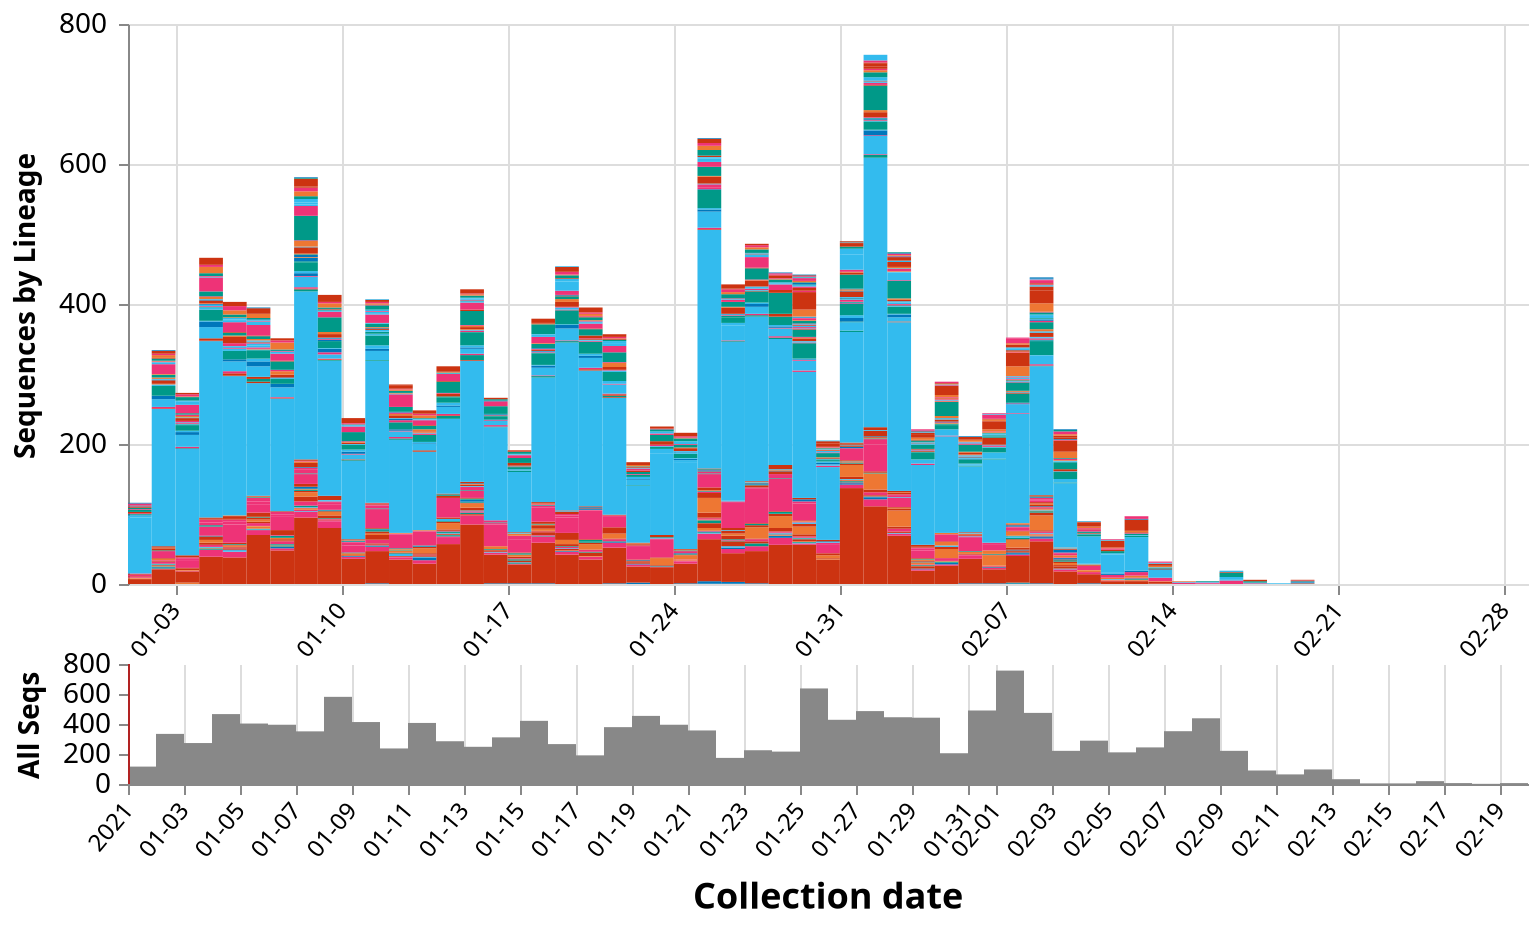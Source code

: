 {
  "$schema": "https://vega.github.io/schema/vega/v5.json",
  "description": "A basic stacked bar chart example.",
  "comment": "These will be overridden by the container of this vega plot",
  "width": 700,
  "height": 380,
  "padding": 5,

  "signals": [
    { "name": "disableSelectionColoring", "value": true },
    { "name": "detailHeight", "value": 280 },
    { "name": "detailClip", "update": "detailHeight == 0" },
    { "name": "overviewY", "update": "detailHeight == 0 ? 0 : detailHeight + 40" },
    { "name": "overviewHeight", "value": 60 },
    {
      "name": "dateRangeStart", "value": 1575158400000,
      "comment": "Along with dateRangeEnd, these are hard limits on the dates shown. May need to update when we hit 2021. Dates are in milliseconds, unix epoch"
    },
    {
      "name": "dateRangeEnd", "value": 4070908800000
    },
    {
      "name": "dateBin", "value": 86400000,
      "comment": "Binning of observations by date, where date is in milliseconds. Default is 1 day (1000 * 60 * 60 * 24). This should never be less than a day. This is passed to the bin transform of cases_by_date_and_group"
    },
    {
      "name": "overviewYLabel", "value": "All Seqs",
      "comment": "Y-axis label of the overview (bottom) panel"
    },
    {
      "name": "detailYLabel", "value": "Sequences by Lineage",
      "comment": "Y-axis label of the detail (upper) panel"
    },
    {
      "name": "yFormat", "value": "s"
    },
    {
      "name": "stackOffset", "value": "zero",
      "comment": "Whether to show the counts as percentages ('normalize') or as absolute counts ('zero'). This is passed to the stack transform of cases_by_date_and_group"
    },
    {
      "name": "cumulativeWindow", "value": [0, 0],
      "comment": "Window to calculate cumulative counts over. [0, 0] disables this behavior, while [null, 0] does the cumulative counting"
    },
    {
      "name": "detailDomain", "value": null,
      "comment": "The date range selected on the overview (bottom) panel. The units are in JS date objects. If there is no date selected, this should be null."
    },
    {
      "name": "brush", "value": 0,
      "comment": "The date range selected on the overview (bottom) panel, in screen-space coordinate units (pixels). This will be converted to dates for the detailDomain signal by referencing the xOverview scale"
    },
    {
      "name": "delta", "value": 0,
      "comment": "The difference between windows when dragging a date selection window in the overview (bottom) panel. It is tracked onmousemove and used to update the 'brush' signal after mouseup. Units are in screen-space coordinates (pixels)"
    },
    {
      "name": "xdown", "value": 0,
      "comment": "The initial screen-space click location, in screen-space coordinates (pixels), when first clicking on the date range window before dragging it. This is used to calculate the 'delta' signal"
    },
    {
      "name": "anchor", "value": null,
      "comment": "The initial 'brush' signal state, when clicking on the date range window to drag it. Units are in screen-space coordinates (pixels). Used to update the 'brush' signal after dragging it."
    },
    {
      "name": "hoverBar", "value": null,
      "comment": "Used to store which group is hovered over. Is an object with field 'group'"
    },
    {
      "name": "clear", "value": true,
      "comment": "If clicking on anything but a grouped bar, then clear the selection (by clearing the 'selection' data object)",
      "on": [
        {
          "events": "mouseup[!event.item]",
          "update": "true",
          "force": true
        }
      ]
    },
    {
      "name": "shift", "value": false,
      "comment": "Track whether or not the shift key is pressed. Used to select multiple groups by holding down shift before clicking",
      "on": [
        {
          "events": "@detailbars:click",
          "update": "event.shiftKey",
          "force":  true
        }
      ]
    },
    {
      "name": "clicked", "value": null,
      "comment": "Track clicks on the group bars, for selection purposes",
      "on": [
        {
          "events": "@detailbars:click",
          "update": "{group: datum.group}",
          "force":  true
        }
      ]
    }
  ],

  "data": [
    {
      "name": "selected",
      "comment": "A list of groups that are selected",
      "values": [
        {"group": "B.1.1"}
      ],
      "on": [
        {"trigger": "clear", "remove": true},
        {"trigger": "!shift", "remove": true},
        {"trigger": "!shift && clicked", "insert": "clicked"},
        {"trigger": "shift && clicked", "toggle": "clicked"}
      ]
    },
    {
      "name": "cases_by_date_and_group",
      "comment": "Main data object, same as caseData in store",
      "format": {
        "parse": {
          "collection_date": "date:'%Q'"
        }
      },
      "values": [{"collection_date":1609459200000,"group_id":"B.1","counts":7,"color":"#cc3311","group":"B.1","group_name":"B.1"},{"collection_date":1609459200000,"group_id":"B.1.1.265","counts":1,"color":"#ee7733","group":"B.1.1.265","group_name":"B.1.1.265"},{"collection_date":1609459200000,"group_id":"B.1.1.3","counts":1,"color":"#ee7733","group":"B.1.1.3","group_name":"B.1.1.3"},{"collection_date":1609459200000,"group_id":"B.1.1.305","counts":1,"color":"#ee3377","group":"B.1.1.305","group_name":"B.1.1.305"},{"collection_date":1609459200000,"group_id":"B.1.1.67","counts":1,"color":"#cc3311","group":"B.1.1.67","group_name":"B.1.1.67"},{"collection_date":1609459200000,"group_id":"B.1.1.7","counts":2,"color":"#ee3377","group":"B.1.1.7","group_name":"B.1.1.7"},{"collection_date":1609459200000,"group_id":"B.1.139","counts":1,"color":"#cc3311","group":"B.1.139","group_name":"B.1.139"},{"collection_date":1609459200000,"group_id":"B.1.160","counts":1,"color":"#ee3377","group":"B.1.160","group_name":"B.1.160"},{"collection_date":1609459200000,"group_id":"B.1.2","counts":80,"color":"#33bbee","group":"B.1.2","group_name":"B.1.2"},{"collection_date":1609459200000,"group_id":"B.1.234","counts":3,"color":"#33bbee","group":"B.1.234","group_name":"B.1.234"},{"collection_date":1609459200000,"group_id":"B.1.240","counts":1,"color":"#0077bb","group":"B.1.240","group_name":"B.1.240"},{"collection_date":1609459200000,"group_id":"B.1.243","counts":1,"color":"#009988","group":"B.1.243","group_name":"B.1.243"},{"collection_date":1609459200000,"group_id":"B.1.298","counts":1,"color":"#ee3377","group":"B.1.298","group_name":"B.1.298"},{"collection_date":1609459200000,"group_id":"B.1.311","counts":2,"color":"#cc3311","group":"B.1.311","group_name":"B.1.311"},{"collection_date":1609459200000,"group_id":"B.1.332","counts":3,"color":"#009988","group":"B.1.332","group_name":"B.1.332"},{"collection_date":1609459200000,"group_id":"B.1.346","counts":1,"color":"#ee3377","group":"B.1.346","group_name":"B.1.346"},{"collection_date":1609459200000,"group_id":"B.1.361","counts":2,"color":"#009988","group":"B.1.361","group_name":"B.1.361"},{"collection_date":1609459200000,"group_id":"B.1.363","counts":1,"color":"#cc3311","group":"B.1.363","group_name":"B.1.363"},{"collection_date":1609459200000,"group_id":"B.1.433","counts":1,"color":"#ee3377","group":"B.1.433","group_name":"B.1.433"},{"collection_date":1609459200000,"group_id":"B.1.526.1","counts":1,"color":"#009988","group":"B.1.526.1","group_name":"B.1.526.1"},{"collection_date":1609459200000,"group_id":"B.1.596","counts":3,"color":"#ee3377","group":"B.1.596","group_name":"B.1.596"},{"collection_date":1609459200000,"group_id":"P.2","counts":1,"color":"#0077bb","group":"P.2","group_name":"P.2"},{"collection_date":1609545600000,"group_id":"B.1","counts":21,"color":"#cc3311","group":"B.1","group_name":"B.1"},{"collection_date":1609545600000,"group_id":"B.1.1","counts":1,"color":"#ee3377","group":"B.1.1","group_name":"B.1.1"},{"collection_date":1609545600000,"group_id":"B.1.1.135","counts":1,"color":"#009988","group":"B.1.1.135","group_name":"B.1.1.135"},{"collection_date":1609545600000,"group_id":"B.1.1.186","counts":1,"color":"#0077bb","group":"B.1.1.186","group_name":"B.1.1.186"},{"collection_date":1609545600000,"group_id":"B.1.1.190","counts":1,"color":"#009988","group":"B.1.1.190","group_name":"B.1.1.190"},{"collection_date":1609545600000,"group_id":"B.1.1.192","counts":1,"color":"#ee7733","group":"B.1.1.192","group_name":"B.1.1.192"},{"collection_date":1609545600000,"group_id":"B.1.1.207","counts":1,"color":"#cc3311","group":"B.1.1.207","group_name":"B.1.1.207"},{"collection_date":1609545600000,"group_id":"B.1.1.228","counts":1,"color":"#33bbee","group":"B.1.1.228","group_name":"B.1.1.228"},{"collection_date":1609545600000,"group_id":"B.1.1.244","counts":1,"color":"#009988","group":"B.1.1.244","group_name":"B.1.1.244"},{"collection_date":1609545600000,"group_id":"B.1.1.248","counts":3,"color":"#ee3377","group":"B.1.1.248","group_name":"B.1.1.248"},{"collection_date":1609545600000,"group_id":"B.1.1.291","counts":1,"color":"#cc3311","group":"B.1.1.291","group_name":"B.1.1.291"},{"collection_date":1609545600000,"group_id":"B.1.1.294","counts":1,"color":"#ee3377","group":"B.1.1.294","group_name":"B.1.1.294"},{"collection_date":1609545600000,"group_id":"B.1.1.3","counts":2,"color":"#ee7733","group":"B.1.1.3","group_name":"B.1.1.3"},{"collection_date":1609545600000,"group_id":"B.1.1.304","counts":1,"color":"#cc3311","group":"B.1.1.304","group_name":"B.1.1.304"},{"collection_date":1609545600000,"group_id":"B.1.1.7","counts":10,"color":"#ee3377","group":"B.1.1.7","group_name":"B.1.1.7"},{"collection_date":1609545600000,"group_id":"B.1.1.73","counts":1,"color":"#009988","group":"B.1.1.73","group_name":"B.1.1.73"},{"collection_date":1609545600000,"group_id":"B.1.139","counts":3,"color":"#cc3311","group":"B.1.139","group_name":"B.1.139"},{"collection_date":1609545600000,"group_id":"B.1.177","counts":1,"color":"#ee7733","group":"B.1.177","group_name":"B.1.177"},{"collection_date":1609545600000,"group_id":"B.1.189","counts":2,"color":"#cc3311","group":"B.1.189","group_name":"B.1.189"},{"collection_date":1609545600000,"group_id":"B.1.2","counts":196,"color":"#33bbee","group":"B.1.2","group_name":"B.1.2"},{"collection_date":1609545600000,"group_id":"B.1.221","counts":1,"color":"#cc3311","group":"B.1.221","group_name":"B.1.221"},{"collection_date":1609545600000,"group_id":"B.1.232","counts":2,"color":"#ee3377","group":"B.1.232","group_name":"B.1.232"},{"collection_date":1609545600000,"group_id":"B.1.234","counts":11,"color":"#33bbee","group":"B.1.234","group_name":"B.1.234"},{"collection_date":1609545600000,"group_id":"B.1.240","counts":5,"color":"#0077bb","group":"B.1.240","group_name":"B.1.240"},{"collection_date":1609545600000,"group_id":"B.1.243","counts":14,"color":"#009988","group":"B.1.243","group_name":"B.1.243"},{"collection_date":1609545600000,"group_id":"B.1.3","counts":2,"color":"#33bbee","group":"B.1.3","group_name":"B.1.3"},{"collection_date":1609545600000,"group_id":"B.1.304","counts":1,"color":"#ee7733","group":"B.1.304","group_name":"B.1.304"},{"collection_date":1609545600000,"group_id":"B.1.311","counts":5,"color":"#cc3311","group":"B.1.311","group_name":"B.1.311"},{"collection_date":1609545600000,"group_id":"B.1.314","counts":1,"color":"#0077bb","group":"B.1.314","group_name":"B.1.314"},{"collection_date":1609545600000,"group_id":"B.1.315","counts":1,"color":"#33bbee","group":"B.1.315","group_name":"B.1.315"},{"collection_date":1609545600000,"group_id":"B.1.324","counts":2,"color":"#ee7733","group":"B.1.324","group_name":"B.1.324"},{"collection_date":1609545600000,"group_id":"B.1.332","counts":4,"color":"#009988","group":"B.1.332","group_name":"B.1.332"},{"collection_date":1609545600000,"group_id":"B.1.340","counts":1,"color":"#ee7733","group":"B.1.340","group_name":"B.1.340"},{"collection_date":1609545600000,"group_id":"B.1.346","counts":14,"color":"#ee3377","group":"B.1.346","group_name":"B.1.346"},{"collection_date":1609545600000,"group_id":"B.1.349","counts":2,"color":"#33bbee","group":"B.1.349","group_name":"B.1.349"},{"collection_date":1609545600000,"group_id":"B.1.354","counts":1,"color":"#33bbee","group":"B.1.354","group_name":"B.1.354"},{"collection_date":1609545600000,"group_id":"B.1.358","counts":1,"color":"#ee3377","group":"B.1.358","group_name":"B.1.358"},{"collection_date":1609545600000,"group_id":"B.1.36.10","counts":1,"color":"#ee7733","group":"B.1.36.10","group_name":"B.1.36.10"},{"collection_date":1609545600000,"group_id":"B.1.361","counts":3,"color":"#009988","group":"B.1.361","group_name":"B.1.361"},{"collection_date":1609545600000,"group_id":"B.1.363","counts":1,"color":"#cc3311","group":"B.1.363","group_name":"B.1.363"},{"collection_date":1609545600000,"group_id":"B.1.369","counts":4,"color":"#ee7733","group":"B.1.369","group_name":"B.1.369"},{"collection_date":1609545600000,"group_id":"B.1.370","counts":2,"color":"#ee3377","group":"B.1.370","group_name":"B.1.370"},{"collection_date":1609545600000,"group_id":"B.1.5","counts":4,"color":"#cc3311","group":"B.1.5","group_name":"B.1.5"},{"collection_date":1609545600000,"group_id":"H.1","counts":1,"color":"#0077bb","group":"H.1","group_name":"H.1"},{"collection_date":1609632000000,"group_id":"B","counts":2,"color":"#ee7733","group":"B","group_name":"B"},{"collection_date":1609632000000,"group_id":"B.1","counts":16,"color":"#cc3311","group":"B.1","group_name":"B.1"},{"collection_date":1609632000000,"group_id":"B.1.1","counts":1,"color":"#ee3377","group":"B.1.1","group_name":"B.1.1"},{"collection_date":1609632000000,"group_id":"B.1.1.3","counts":1,"color":"#ee7733","group":"B.1.1.3","group_name":"B.1.1.3"},{"collection_date":1609632000000,"group_id":"B.1.1.304","counts":2,"color":"#cc3311","group":"B.1.1.304","group_name":"B.1.1.304"},{"collection_date":1609632000000,"group_id":"B.1.1.67","counts":1,"color":"#cc3311","group":"B.1.1.67","group_name":"B.1.1.67"},{"collection_date":1609632000000,"group_id":"B.1.1.7","counts":10,"color":"#ee3377","group":"B.1.1.7","group_name":"B.1.1.7"},{"collection_date":1609632000000,"group_id":"B.1.1.85","counts":3,"color":"#ee3377","group":"B.1.1.85","group_name":"B.1.1.85"},{"collection_date":1609632000000,"group_id":"B.1.110","counts":2,"color":"#ee3377","group":"B.1.110","group_name":"B.1.110"},{"collection_date":1609632000000,"group_id":"B.1.139","counts":2,"color":"#cc3311","group":"B.1.139","group_name":"B.1.139"},{"collection_date":1609632000000,"group_id":"B.1.189","counts":1,"color":"#cc3311","group":"B.1.189","group_name":"B.1.189"},{"collection_date":1609632000000,"group_id":"B.1.2","counts":152,"color":"#33bbee","group":"B.1.2","group_name":"B.1.2"},{"collection_date":1609632000000,"group_id":"B.1.228","counts":1,"color":"#009988","group":"B.1.228","group_name":"B.1.228"},{"collection_date":1609632000000,"group_id":"B.1.232","counts":2,"color":"#ee3377","group":"B.1.232","group_name":"B.1.232"},{"collection_date":1609632000000,"group_id":"B.1.234","counts":17,"color":"#33bbee","group":"B.1.234","group_name":"B.1.234"},{"collection_date":1609632000000,"group_id":"B.1.240","counts":4,"color":"#0077bb","group":"B.1.240","group_name":"B.1.240"},{"collection_date":1609632000000,"group_id":"B.1.241","counts":2,"color":"#33bbee","group":"B.1.241","group_name":"B.1.241"},{"collection_date":1609632000000,"group_id":"B.1.243","counts":8,"color":"#009988","group":"B.1.243","group_name":"B.1.243"},{"collection_date":1609632000000,"group_id":"B.1.258","counts":1,"color":"#33bbee","group":"B.1.258","group_name":"B.1.258"},{"collection_date":1609632000000,"group_id":"B.1.280","counts":1,"color":"#009988","group":"B.1.280","group_name":"B.1.280"},{"collection_date":1609632000000,"group_id":"B.1.298","counts":1,"color":"#ee3377","group":"B.1.298","group_name":"B.1.298"},{"collection_date":1609632000000,"group_id":"B.1.3","counts":1,"color":"#33bbee","group":"B.1.3","group_name":"B.1.3"},{"collection_date":1609632000000,"group_id":"B.1.306","counts":2,"color":"#ee3377","group":"B.1.306","group_name":"B.1.306"},{"collection_date":1609632000000,"group_id":"B.1.311","counts":4,"color":"#cc3311","group":"B.1.311","group_name":"B.1.311"},{"collection_date":1609632000000,"group_id":"B.1.322","counts":1,"color":"#33bbee","group":"B.1.322","group_name":"B.1.322"},{"collection_date":1609632000000,"group_id":"B.1.324","counts":2,"color":"#ee7733","group":"B.1.324","group_name":"B.1.324"},{"collection_date":1609632000000,"group_id":"B.1.328","counts":2,"color":"#ee3377","group":"B.1.328","group_name":"B.1.328"},{"collection_date":1609632000000,"group_id":"B.1.332","counts":2,"color":"#009988","group":"B.1.332","group_name":"B.1.332"},{"collection_date":1609632000000,"group_id":"B.1.346","counts":12,"color":"#ee3377","group":"B.1.346","group_name":"B.1.346"},{"collection_date":1609632000000,"group_id":"B.1.349","counts":5,"color":"#33bbee","group":"B.1.349","group_name":"B.1.349"},{"collection_date":1609632000000,"group_id":"B.1.354","counts":1,"color":"#33bbee","group":"B.1.354","group_name":"B.1.354"},{"collection_date":1609632000000,"group_id":"B.1.361","counts":5,"color":"#009988","group":"B.1.361","group_name":"B.1.361"},{"collection_date":1609632000000,"group_id":"B.1.369","counts":1,"color":"#ee7733","group":"B.1.369","group_name":"B.1.369"},{"collection_date":1609632000000,"group_id":"B.1.370","counts":3,"color":"#ee3377","group":"B.1.370","group_name":"B.1.370"},{"collection_date":1609632000000,"group_id":"B.1.5","counts":2,"color":"#cc3311","group":"B.1.5","group_name":"B.1.5"},{"collection_date":1609718400000,"group_id":"B.1","counts":39,"color":"#cc3311","group":"B.1","group_name":"B.1"},{"collection_date":1609718400000,"group_id":"B.1.1","counts":10,"color":"#ee3377","group":"B.1.1","group_name":"B.1.1"},{"collection_date":1609718400000,"group_id":"B.1.1.135","counts":1,"color":"#009988","group":"B.1.1.135","group_name":"B.1.1.135"},{"collection_date":1609718400000,"group_id":"B.1.1.192","counts":1,"color":"#ee7733","group":"B.1.1.192","group_name":"B.1.1.192"},{"collection_date":1609718400000,"group_id":"B.1.1.220","counts":1,"color":"#009988","group":"B.1.1.220","group_name":"B.1.1.220"},{"collection_date":1609718400000,"group_id":"B.1.1.228","counts":1,"color":"#33bbee","group":"B.1.1.228","group_name":"B.1.1.228"},{"collection_date":1609718400000,"group_id":"B.1.1.248","counts":3,"color":"#ee3377","group":"B.1.1.248","group_name":"B.1.1.248"},{"collection_date":1609718400000,"group_id":"B.1.1.291","counts":3,"color":"#cc3311","group":"B.1.1.291","group_name":"B.1.1.291"},{"collection_date":1609718400000,"group_id":"B.1.1.3","counts":4,"color":"#ee7733","group":"B.1.1.3","group_name":"B.1.1.3"},{"collection_date":1609718400000,"group_id":"B.1.1.304","counts":5,"color":"#cc3311","group":"B.1.1.304","group_name":"B.1.1.304"},{"collection_date":1609718400000,"group_id":"B.1.1.61","counts":1,"color":"#0077bb","group":"B.1.1.61","group_name":"B.1.1.61"},{"collection_date":1609718400000,"group_id":"B.1.1.7","counts":13,"color":"#ee3377","group":"B.1.1.7","group_name":"B.1.1.7"},{"collection_date":1609718400000,"group_id":"B.1.1.73","counts":2,"color":"#009988","group":"B.1.1.73","group_name":"B.1.1.73"},{"collection_date":1609718400000,"group_id":"B.1.1.85","counts":4,"color":"#ee3377","group":"B.1.1.85","group_name":"B.1.1.85"},{"collection_date":1609718400000,"group_id":"B.1.110","counts":4,"color":"#ee3377","group":"B.1.110","group_name":"B.1.110"},{"collection_date":1609718400000,"group_id":"B.1.139","counts":2,"color":"#cc3311","group":"B.1.139","group_name":"B.1.139"},{"collection_date":1609718400000,"group_id":"B.1.189","counts":1,"color":"#cc3311","group":"B.1.189","group_name":"B.1.189"},{"collection_date":1609718400000,"group_id":"B.1.2","counts":252,"color":"#33bbee","group":"B.1.2","group_name":"B.1.2"},{"collection_date":1609718400000,"group_id":"B.1.216","counts":1,"color":"#cc3311","group":"B.1.216","group_name":"B.1.216"},{"collection_date":1609718400000,"group_id":"B.1.230","counts":3,"color":"#cc3311","group":"B.1.230","group_name":"B.1.230"},{"collection_date":1609718400000,"group_id":"B.1.234","counts":16,"color":"#33bbee","group":"B.1.234","group_name":"B.1.234"},{"collection_date":1609718400000,"group_id":"B.1.240","counts":8,"color":"#0077bb","group":"B.1.240","group_name":"B.1.240"},{"collection_date":1609718400000,"group_id":"B.1.241","counts":1,"color":"#33bbee","group":"B.1.241","group_name":"B.1.241"},{"collection_date":1609718400000,"group_id":"B.1.243","counts":16,"color":"#009988","group":"B.1.243","group_name":"B.1.243"},{"collection_date":1609718400000,"group_id":"B.1.258","counts":3,"color":"#33bbee","group":"B.1.258","group_name":"B.1.258"},{"collection_date":1609718400000,"group_id":"B.1.280","counts":1,"color":"#009988","group":"B.1.280","group_name":"B.1.280"},{"collection_date":1609718400000,"group_id":"B.1.298","counts":1,"color":"#ee3377","group":"B.1.298","group_name":"B.1.298"},{"collection_date":1609718400000,"group_id":"B.1.3","counts":2,"color":"#33bbee","group":"B.1.3","group_name":"B.1.3"},{"collection_date":1609718400000,"group_id":"B.1.301","counts":1,"color":"#0077bb","group":"B.1.301","group_name":"B.1.301"},{"collection_date":1609718400000,"group_id":"B.1.304","counts":1,"color":"#ee7733","group":"B.1.304","group_name":"B.1.304"},{"collection_date":1609718400000,"group_id":"B.1.311","counts":4,"color":"#cc3311","group":"B.1.311","group_name":"B.1.311"},{"collection_date":1609718400000,"group_id":"B.1.314","counts":1,"color":"#0077bb","group":"B.1.314","group_name":"B.1.314"},{"collection_date":1609718400000,"group_id":"B.1.315","counts":1,"color":"#33bbee","group":"B.1.315","group_name":"B.1.315"},{"collection_date":1609718400000,"group_id":"B.1.324","counts":3,"color":"#ee7733","group":"B.1.324","group_name":"B.1.324"},{"collection_date":1609718400000,"group_id":"B.1.328","counts":1,"color":"#ee3377","group":"B.1.328","group_name":"B.1.328"},{"collection_date":1609718400000,"group_id":"B.1.332","counts":7,"color":"#009988","group":"B.1.332","group_name":"B.1.332"},{"collection_date":1609718400000,"group_id":"B.1.346","counts":20,"color":"#ee3377","group":"B.1.346","group_name":"B.1.346"},{"collection_date":1609718400000,"group_id":"B.1.349","counts":1,"color":"#33bbee","group":"B.1.349","group_name":"B.1.349"},{"collection_date":1609718400000,"group_id":"B.1.358","counts":1,"color":"#ee3377","group":"B.1.358","group_name":"B.1.358"},{"collection_date":1609718400000,"group_id":"B.1.361","counts":4,"color":"#009988","group":"B.1.361","group_name":"B.1.361"},{"collection_date":1609718400000,"group_id":"B.1.369","counts":9,"color":"#ee7733","group":"B.1.369","group_name":"B.1.369"},{"collection_date":1609718400000,"group_id":"B.1.370","counts":3,"color":"#ee3377","group":"B.1.370","group_name":"B.1.370"},{"collection_date":1609718400000,"group_id":"B.1.5","counts":10,"color":"#cc3311","group":"B.1.5","group_name":"B.1.5"},{"collection_date":1609804800000,"group_id":"B.1","counts":38,"color":"#cc3311","group":"B.1","group_name":"B.1"},{"collection_date":1609804800000,"group_id":"B.1.1","counts":8,"color":"#ee3377","group":"B.1.1","group_name":"B.1.1"},{"collection_date":1609804800000,"group_id":"B.1.1.10","counts":1,"color":"#33bbee","group":"B.1.1.10","group_name":"B.1.1.10"},{"collection_date":1609804800000,"group_id":"B.1.1.125","counts":1,"color":"#33bbee","group":"B.1.1.125","group_name":"B.1.1.125"},{"collection_date":1609804800000,"group_id":"B.1.1.186","counts":1,"color":"#0077bb","group":"B.1.1.186","group_name":"B.1.1.186"},{"collection_date":1609804800000,"group_id":"B.1.1.207","counts":1,"color":"#cc3311","group":"B.1.1.207","group_name":"B.1.1.207"},{"collection_date":1609804800000,"group_id":"B.1.1.231","counts":1,"color":"#cc3311","group":"B.1.1.231","group_name":"B.1.1.231"},{"collection_date":1609804800000,"group_id":"B.1.1.248","counts":1,"color":"#ee3377","group":"B.1.1.248","group_name":"B.1.1.248"},{"collection_date":1609804800000,"group_id":"B.1.1.291","counts":1,"color":"#cc3311","group":"B.1.1.291","group_name":"B.1.1.291"},{"collection_date":1609804800000,"group_id":"B.1.1.3","counts":2,"color":"#ee7733","group":"B.1.1.3","group_name":"B.1.1.3"},{"collection_date":1609804800000,"group_id":"B.1.1.304","counts":1,"color":"#cc3311","group":"B.1.1.304","group_name":"B.1.1.304"},{"collection_date":1609804800000,"group_id":"B.1.1.64","counts":1,"color":"#009988","group":"B.1.1.64","group_name":"B.1.1.64"},{"collection_date":1609804800000,"group_id":"B.1.1.67","counts":2,"color":"#cc3311","group":"B.1.1.67","group_name":"B.1.1.67"},{"collection_date":1609804800000,"group_id":"B.1.1.7","counts":26,"color":"#ee3377","group":"B.1.1.7","group_name":"B.1.1.7"},{"collection_date":1609804800000,"group_id":"B.1.1.85","counts":4,"color":"#ee3377","group":"B.1.1.85","group_name":"B.1.1.85"},{"collection_date":1609804800000,"group_id":"B.1.110","counts":3,"color":"#ee3377","group":"B.1.110","group_name":"B.1.110"},{"collection_date":1609804800000,"group_id":"B.1.126","counts":1,"color":"#cc3311","group":"B.1.126","group_name":"B.1.126"},{"collection_date":1609804800000,"group_id":"B.1.139","counts":4,"color":"#cc3311","group":"B.1.139","group_name":"B.1.139"},{"collection_date":1609804800000,"group_id":"B.1.177","counts":1,"color":"#ee7733","group":"B.1.177","group_name":"B.1.177"},{"collection_date":1609804800000,"group_id":"B.1.2","counts":199,"color":"#33bbee","group":"B.1.2","group_name":"B.1.2"},{"collection_date":1609804800000,"group_id":"B.1.221","counts":1,"color":"#cc3311","group":"B.1.221","group_name":"B.1.221"},{"collection_date":1609804800000,"group_id":"B.1.230","counts":3,"color":"#cc3311","group":"B.1.230","group_name":"B.1.230"},{"collection_date":1609804800000,"group_id":"B.1.232","counts":3,"color":"#ee3377","group":"B.1.232","group_name":"B.1.232"},{"collection_date":1609804800000,"group_id":"B.1.234","counts":14,"color":"#33bbee","group":"B.1.234","group_name":"B.1.234"},{"collection_date":1609804800000,"group_id":"B.1.240","counts":3,"color":"#0077bb","group":"B.1.240","group_name":"B.1.240"},{"collection_date":1609804800000,"group_id":"B.1.243","counts":12,"color":"#009988","group":"B.1.243","group_name":"B.1.243"},{"collection_date":1609804800000,"group_id":"B.1.258","counts":3,"color":"#33bbee","group":"B.1.258","group_name":"B.1.258"},{"collection_date":1609804800000,"group_id":"B.1.298","counts":1,"color":"#ee3377","group":"B.1.298","group_name":"B.1.298"},{"collection_date":1609804800000,"group_id":"B.1.3","counts":1,"color":"#33bbee","group":"B.1.3","group_name":"B.1.3"},{"collection_date":1609804800000,"group_id":"B.1.301","counts":1,"color":"#0077bb","group":"B.1.301","group_name":"B.1.301"},{"collection_date":1609804800000,"group_id":"B.1.302","counts":1,"color":"#33bbee","group":"B.1.302","group_name":"B.1.302"},{"collection_date":1609804800000,"group_id":"B.1.306","counts":4,"color":"#ee3377","group":"B.1.306","group_name":"B.1.306"},{"collection_date":1609804800000,"group_id":"B.1.311","counts":9,"color":"#cc3311","group":"B.1.311","group_name":"B.1.311"},{"collection_date":1609804800000,"group_id":"B.1.324","counts":2,"color":"#ee7733","group":"B.1.324","group_name":"B.1.324"},{"collection_date":1609804800000,"group_id":"B.1.332","counts":4,"color":"#009988","group":"B.1.332","group_name":"B.1.332"},{"collection_date":1609804800000,"group_id":"B.1.334","counts":1,"color":"#cc3311","group":"B.1.334","group_name":"B.1.334"},{"collection_date":1609804800000,"group_id":"B.1.346","counts":14,"color":"#ee3377","group":"B.1.346","group_name":"B.1.346"},{"collection_date":1609804800000,"group_id":"B.1.349","counts":3,"color":"#33bbee","group":"B.1.349","group_name":"B.1.349"},{"collection_date":1609804800000,"group_id":"B.1.354","counts":1,"color":"#33bbee","group":"B.1.354","group_name":"B.1.354"},{"collection_date":1609804800000,"group_id":"B.1.36","counts":2,"color":"#33bbee","group":"B.1.36","group_name":"B.1.36"},{"collection_date":1609804800000,"group_id":"B.1.36.10","counts":1,"color":"#ee7733","group":"B.1.36.10","group_name":"B.1.36.10"},{"collection_date":1609804800000,"group_id":"B.1.361","counts":4,"color":"#009988","group":"B.1.361","group_name":"B.1.361"},{"collection_date":1609804800000,"group_id":"B.1.369","counts":6,"color":"#ee7733","group":"B.1.369","group_name":"B.1.369"},{"collection_date":1609804800000,"group_id":"B.1.370","counts":6,"color":"#ee3377","group":"B.1.370","group_name":"B.1.370"},{"collection_date":1609804800000,"group_id":"B.1.5","counts":6,"color":"#cc3311","group":"B.1.5","group_name":"B.1.5"},{"collection_date":1609891200000,"group_id":"B.1","counts":70,"color":"#cc3311","group":"B.1","group_name":"B.1"},{"collection_date":1609891200000,"group_id":"B.1.1","counts":7,"color":"#ee3377","group":"B.1.1","group_name":"B.1.1"},{"collection_date":1609891200000,"group_id":"B.1.1.143","counts":1,"color":"#009988","group":"B.1.1.143","group_name":"B.1.1.143"},{"collection_date":1609891200000,"group_id":"B.1.1.15","counts":1,"color":"#33bbee","group":"B.1.1.15","group_name":"B.1.1.15"},{"collection_date":1609891200000,"group_id":"B.1.1.192","counts":3,"color":"#ee7733","group":"B.1.1.192","group_name":"B.1.1.192"},{"collection_date":1609891200000,"group_id":"B.1.1.239","counts":1,"color":"#ee7733","group":"B.1.1.239","group_name":"B.1.1.239"},{"collection_date":1609891200000,"group_id":"B.1.1.248","counts":4,"color":"#ee3377","group":"B.1.1.248","group_name":"B.1.1.248"},{"collection_date":1609891200000,"group_id":"B.1.1.291","counts":2,"color":"#cc3311","group":"B.1.1.291","group_name":"B.1.1.291"},{"collection_date":1609891200000,"group_id":"B.1.1.3","counts":3,"color":"#ee7733","group":"B.1.1.3","group_name":"B.1.1.3"},{"collection_date":1609891200000,"group_id":"B.1.1.304","counts":3,"color":"#cc3311","group":"B.1.1.304","group_name":"B.1.1.304"},{"collection_date":1609891200000,"group_id":"B.1.1.51","counts":1,"color":"#009988","group":"B.1.1.51","group_name":"B.1.1.51"},{"collection_date":1609891200000,"group_id":"B.1.1.67","counts":6,"color":"#cc3311","group":"B.1.1.67","group_name":"B.1.1.67"},{"collection_date":1609891200000,"group_id":"B.1.1.7","counts":12,"color":"#ee3377","group":"B.1.1.7","group_name":"B.1.1.7"},{"collection_date":1609891200000,"group_id":"B.1.1.85","counts":4,"color":"#ee3377","group":"B.1.1.85","group_name":"B.1.1.85"},{"collection_date":1609891200000,"group_id":"B.1.110","counts":5,"color":"#ee3377","group":"B.1.110","group_name":"B.1.110"},{"collection_date":1609891200000,"group_id":"B.1.154","counts":1,"color":"#009988","group":"B.1.154","group_name":"B.1.154"},{"collection_date":1609891200000,"group_id":"B.1.177","counts":1,"color":"#ee7733","group":"B.1.177","group_name":"B.1.177"},{"collection_date":1609891200000,"group_id":"B.1.189","counts":1,"color":"#cc3311","group":"B.1.189","group_name":"B.1.189"},{"collection_date":1609891200000,"group_id":"B.1.2","counts":161,"color":"#33bbee","group":"B.1.2","group_name":"B.1.2"},{"collection_date":1609891200000,"group_id":"B.1.216","counts":2,"color":"#cc3311","group":"B.1.216","group_name":"B.1.216"},{"collection_date":1609891200000,"group_id":"B.1.228","counts":4,"color":"#009988","group":"B.1.228","group_name":"B.1.228"},{"collection_date":1609891200000,"group_id":"B.1.230","counts":3,"color":"#cc3311","group":"B.1.230","group_name":"B.1.230"},{"collection_date":1609891200000,"group_id":"B.1.234","counts":15,"color":"#33bbee","group":"B.1.234","group_name":"B.1.234"},{"collection_date":1609891200000,"group_id":"B.1.240","counts":7,"color":"#0077bb","group":"B.1.240","group_name":"B.1.240"},{"collection_date":1609891200000,"group_id":"B.1.241","counts":4,"color":"#33bbee","group":"B.1.241","group_name":"B.1.241"},{"collection_date":1609891200000,"group_id":"B.1.243","counts":12,"color":"#009988","group":"B.1.243","group_name":"B.1.243"},{"collection_date":1609891200000,"group_id":"B.1.258","counts":1,"color":"#33bbee","group":"B.1.258","group_name":"B.1.258"},{"collection_date":1609891200000,"group_id":"B.1.274","counts":1,"color":"#ee7733","group":"B.1.274","group_name":"B.1.274"},{"collection_date":1609891200000,"group_id":"B.1.298","counts":2,"color":"#ee3377","group":"B.1.298","group_name":"B.1.298"},{"collection_date":1609891200000,"group_id":"B.1.3","counts":3,"color":"#33bbee","group":"B.1.3","group_name":"B.1.3"},{"collection_date":1609891200000,"group_id":"B.1.302","counts":2,"color":"#33bbee","group":"B.1.302","group_name":"B.1.302"},{"collection_date":1609891200000,"group_id":"B.1.306","counts":1,"color":"#ee3377","group":"B.1.306","group_name":"B.1.306"},{"collection_date":1609891200000,"group_id":"B.1.308","counts":1,"color":"#33bbee","group":"B.1.308","group_name":"B.1.308"},{"collection_date":1609891200000,"group_id":"B.1.311","counts":1,"color":"#cc3311","group":"B.1.311","group_name":"B.1.311"},{"collection_date":1609891200000,"group_id":"B.1.315","counts":1,"color":"#33bbee","group":"B.1.315","group_name":"B.1.315"},{"collection_date":1609891200000,"group_id":"B.1.322","counts":1,"color":"#33bbee","group":"B.1.322","group_name":"B.1.322"},{"collection_date":1609891200000,"group_id":"B.1.324","counts":2,"color":"#ee7733","group":"B.1.324","group_name":"B.1.324"},{"collection_date":1609891200000,"group_id":"B.1.332","counts":4,"color":"#009988","group":"B.1.332","group_name":"B.1.332"},{"collection_date":1609891200000,"group_id":"B.1.334","counts":1,"color":"#cc3311","group":"B.1.334","group_name":"B.1.334"},{"collection_date":1609891200000,"group_id":"B.1.346","counts":15,"color":"#ee3377","group":"B.1.346","group_name":"B.1.346"},{"collection_date":1609891200000,"group_id":"B.1.349","counts":5,"color":"#33bbee","group":"B.1.349","group_name":"B.1.349"},{"collection_date":1609891200000,"group_id":"B.1.358","counts":1,"color":"#ee3377","group":"B.1.358","group_name":"B.1.358"},{"collection_date":1609891200000,"group_id":"B.1.36","counts":1,"color":"#33bbee","group":"B.1.36","group_name":"B.1.36"},{"collection_date":1609891200000,"group_id":"B.1.36.16","counts":1,"color":"#0077bb","group":"B.1.36.16","group_name":"B.1.36.16"},{"collection_date":1609891200000,"group_id":"B.1.361","counts":2,"color":"#009988","group":"B.1.361","group_name":"B.1.361"},{"collection_date":1609891200000,"group_id":"B.1.369","counts":6,"color":"#ee7733","group":"B.1.369","group_name":"B.1.369"},{"collection_date":1609891200000,"group_id":"B.1.5","counts":8,"color":"#cc3311","group":"B.1.5","group_name":"B.1.5"},{"collection_date":1609891200000,"group_id":"H.1","counts":1,"color":"#0077bb","group":"H.1","group_name":"H.1"},{"collection_date":1609977600000,"group_id":"B.1","counts":48,"color":"#cc3311","group":"B.1","group_name":"B.1"},{"collection_date":1609977600000,"group_id":"B.1.1","counts":3,"color":"#ee3377","group":"B.1.1","group_name":"B.1.1"},{"collection_date":1609977600000,"group_id":"B.1.1.1","counts":2,"color":"#0077bb","group":"B.1.1.1","group_name":"B.1.1.1"},{"collection_date":1609977600000,"group_id":"B.1.1.190","counts":1,"color":"#009988","group":"B.1.1.190","group_name":"B.1.1.190"},{"collection_date":1609977600000,"group_id":"B.1.1.192","counts":1,"color":"#ee7733","group":"B.1.1.192","group_name":"B.1.1.192"},{"collection_date":1609977600000,"group_id":"B.1.1.220","counts":1,"color":"#009988","group":"B.1.1.220","group_name":"B.1.1.220"},{"collection_date":1609977600000,"group_id":"B.1.1.244","counts":1,"color":"#009988","group":"B.1.1.244","group_name":"B.1.1.244"},{"collection_date":1609977600000,"group_id":"B.1.1.248","counts":4,"color":"#ee3377","group":"B.1.1.248","group_name":"B.1.1.248"},{"collection_date":1609977600000,"group_id":"B.1.1.277","counts":1,"color":"#cc3311","group":"B.1.1.277","group_name":"B.1.1.277"},{"collection_date":1609977600000,"group_id":"B.1.1.291","counts":2,"color":"#cc3311","group":"B.1.1.291","group_name":"B.1.1.291"},{"collection_date":1609977600000,"group_id":"B.1.1.3","counts":2,"color":"#ee7733","group":"B.1.1.3","group_name":"B.1.1.3"},{"collection_date":1609977600000,"group_id":"B.1.1.31","counts":3,"color":"#009988","group":"B.1.1.31","group_name":"B.1.1.31"},{"collection_date":1609977600000,"group_id":"B.1.1.4","counts":1,"color":"#ee3377","group":"B.1.1.4","group_name":"B.1.1.4"},{"collection_date":1609977600000,"group_id":"B.1.1.67","counts":7,"color":"#cc3311","group":"B.1.1.67","group_name":"B.1.1.67"},{"collection_date":1609977600000,"group_id":"B.1.1.7","counts":20,"color":"#ee3377","group":"B.1.1.7","group_name":"B.1.1.7"},{"collection_date":1609977600000,"group_id":"B.1.1.85","counts":2,"color":"#ee3377","group":"B.1.1.85","group_name":"B.1.1.85"},{"collection_date":1609977600000,"group_id":"B.1.110","counts":4,"color":"#ee3377","group":"B.1.110","group_name":"B.1.110"},{"collection_date":1609977600000,"group_id":"B.1.139","counts":1,"color":"#cc3311","group":"B.1.139","group_name":"B.1.139"},{"collection_date":1609977600000,"group_id":"B.1.2","counts":161,"color":"#33bbee","group":"B.1.2","group_name":"B.1.2"},{"collection_date":1609977600000,"group_id":"B.1.230","counts":1,"color":"#cc3311","group":"B.1.230","group_name":"B.1.230"},{"collection_date":1609977600000,"group_id":"B.1.232","counts":1,"color":"#ee3377","group":"B.1.232","group_name":"B.1.232"},{"collection_date":1609977600000,"group_id":"B.1.234","counts":14,"color":"#33bbee","group":"B.1.234","group_name":"B.1.234"},{"collection_date":1609977600000,"group_id":"B.1.240","counts":5,"color":"#0077bb","group":"B.1.240","group_name":"B.1.240"},{"collection_date":1609977600000,"group_id":"B.1.243","counts":7,"color":"#009988","group":"B.1.243","group_name":"B.1.243"},{"collection_date":1609977600000,"group_id":"B.1.262","counts":1,"color":"#33bbee","group":"B.1.262","group_name":"B.1.262"},{"collection_date":1609977600000,"group_id":"B.1.301","counts":1,"color":"#0077bb","group":"B.1.301","group_name":"B.1.301"},{"collection_date":1609977600000,"group_id":"B.1.311","counts":4,"color":"#cc3311","group":"B.1.311","group_name":"B.1.311"},{"collection_date":1609977600000,"group_id":"B.1.324","counts":5,"color":"#ee7733","group":"B.1.324","group_name":"B.1.324"},{"collection_date":1609977600000,"group_id":"B.1.328","counts":2,"color":"#ee3377","group":"B.1.328","group_name":"B.1.328"},{"collection_date":1609977600000,"group_id":"B.1.332","counts":12,"color":"#009988","group":"B.1.332","group_name":"B.1.332"},{"collection_date":1609977600000,"group_id":"B.1.334","counts":1,"color":"#cc3311","group":"B.1.334","group_name":"B.1.334"},{"collection_date":1609977600000,"group_id":"B.1.346","counts":10,"color":"#ee3377","group":"B.1.346","group_name":"B.1.346"},{"collection_date":1609977600000,"group_id":"B.1.349","counts":1,"color":"#33bbee","group":"B.1.349","group_name":"B.1.349"},{"collection_date":1609977600000,"group_id":"B.1.354","counts":2,"color":"#33bbee","group":"B.1.354","group_name":"B.1.354"},{"collection_date":1609977600000,"group_id":"B.1.358","counts":1,"color":"#ee3377","group":"B.1.358","group_name":"B.1.358"},{"collection_date":1609977600000,"group_id":"B.1.361","counts":2,"color":"#009988","group":"B.1.361","group_name":"B.1.361"},{"collection_date":1609977600000,"group_id":"B.1.369","counts":10,"color":"#ee7733","group":"B.1.369","group_name":"B.1.369"},{"collection_date":1609977600000,"group_id":"B.1.370","counts":3,"color":"#ee3377","group":"B.1.370","group_name":"B.1.370"},{"collection_date":1609977600000,"group_id":"B.1.5","counts":3,"color":"#cc3311","group":"B.1.5","group_name":"B.1.5"},{"collection_date":1610064000000,"group_id":"B.1","counts":95,"color":"#cc3311","group":"B.1","group_name":"B.1"},{"collection_date":1610064000000,"group_id":"B.1.1","counts":8,"color":"#ee3377","group":"B.1.1","group_name":"B.1.1"},{"collection_date":1610064000000,"group_id":"B.1.1.10","counts":1,"color":"#33bbee","group":"B.1.1.10","group_name":"B.1.1.10"},{"collection_date":1610064000000,"group_id":"B.1.1.130","counts":2,"color":"#ee3377","group":"B.1.1.130","group_name":"B.1.1.130"},{"collection_date":1610064000000,"group_id":"B.1.1.192","counts":2,"color":"#ee7733","group":"B.1.1.192","group_name":"B.1.1.192"},{"collection_date":1610064000000,"group_id":"B.1.1.207","counts":1,"color":"#cc3311","group":"B.1.1.207","group_name":"B.1.1.207"},{"collection_date":1610064000000,"group_id":"B.1.1.228","counts":1,"color":"#33bbee","group":"B.1.1.228","group_name":"B.1.1.228"},{"collection_date":1610064000000,"group_id":"B.1.1.244","counts":2,"color":"#009988","group":"B.1.1.244","group_name":"B.1.1.244"},{"collection_date":1610064000000,"group_id":"B.1.1.248","counts":6,"color":"#ee3377","group":"B.1.1.248","group_name":"B.1.1.248"},{"collection_date":1610064000000,"group_id":"B.1.1.291","counts":7,"color":"#cc3311","group":"B.1.1.291","group_name":"B.1.1.291"},{"collection_date":1610064000000,"group_id":"B.1.1.3","counts":6,"color":"#ee7733","group":"B.1.1.3","group_name":"B.1.1.3"},{"collection_date":1610064000000,"group_id":"B.1.1.304","counts":2,"color":"#cc3311","group":"B.1.1.304","group_name":"B.1.1.304"},{"collection_date":1610064000000,"group_id":"B.1.1.31","counts":2,"color":"#009988","group":"B.1.1.31","group_name":"B.1.1.31"},{"collection_date":1610064000000,"group_id":"B.1.1.33","counts":1,"color":"#ee7733","group":"B.1.1.33","group_name":"B.1.1.33"},{"collection_date":1610064000000,"group_id":"B.1.1.5","counts":3,"color":"#0077bb","group":"B.1.1.5","group_name":"B.1.1.5"},{"collection_date":1610064000000,"group_id":"B.1.1.67","counts":4,"color":"#cc3311","group":"B.1.1.67","group_name":"B.1.1.67"},{"collection_date":1610064000000,"group_id":"B.1.1.7","counts":14,"color":"#ee3377","group":"B.1.1.7","group_name":"B.1.1.7"},{"collection_date":1610064000000,"group_id":"B.1.1.80","counts":1,"color":"#009988","group":"B.1.1.80","group_name":"B.1.1.80"},{"collection_date":1610064000000,"group_id":"B.1.1.85","counts":6,"color":"#ee3377","group":"B.1.1.85","group_name":"B.1.1.85"},{"collection_date":1610064000000,"group_id":"B.1.110","counts":2,"color":"#ee3377","group":"B.1.110","group_name":"B.1.110"},{"collection_date":1610064000000,"group_id":"B.1.117","counts":1,"color":"#0077bb","group":"B.1.117","group_name":"B.1.117"},{"collection_date":1610064000000,"group_id":"B.1.139","counts":6,"color":"#cc3311","group":"B.1.139","group_name":"B.1.139"},{"collection_date":1610064000000,"group_id":"B.1.177","counts":2,"color":"#ee7733","group":"B.1.177","group_name":"B.1.177"},{"collection_date":1610064000000,"group_id":"B.1.184","counts":1,"color":"#ee3377","group":"B.1.184","group_name":"B.1.184"},{"collection_date":1610064000000,"group_id":"B.1.189","counts":2,"color":"#cc3311","group":"B.1.189","group_name":"B.1.189"},{"collection_date":1610064000000,"group_id":"B.1.2","counts":240,"color":"#33bbee","group":"B.1.2","group_name":"B.1.2"},{"collection_date":1610064000000,"group_id":"B.1.228","counts":3,"color":"#009988","group":"B.1.228","group_name":"B.1.228"},{"collection_date":1610064000000,"group_id":"B.1.230","counts":1,"color":"#cc3311","group":"B.1.230","group_name":"B.1.230"},{"collection_date":1610064000000,"group_id":"B.1.232","counts":2,"color":"#ee3377","group":"B.1.232","group_name":"B.1.232"},{"collection_date":1610064000000,"group_id":"B.1.234","counts":15,"color":"#33bbee","group":"B.1.234","group_name":"B.1.234"},{"collection_date":1610064000000,"group_id":"B.1.239","counts":1,"color":"#ee3377","group":"B.1.239","group_name":"B.1.239"},{"collection_date":1610064000000,"group_id":"B.1.240","counts":4,"color":"#0077bb","group":"B.1.240","group_name":"B.1.240"},{"collection_date":1610064000000,"group_id":"B.1.241","counts":3,"color":"#33bbee","group":"B.1.241","group_name":"B.1.241"},{"collection_date":1610064000000,"group_id":"B.1.243","counts":12,"color":"#009988","group":"B.1.243","group_name":"B.1.243"},{"collection_date":1610064000000,"group_id":"B.1.263","counts":2,"color":"#009988","group":"B.1.263","group_name":"B.1.263"},{"collection_date":1610064000000,"group_id":"B.1.285","counts":5,"color":"#0077bb","group":"B.1.285","group_name":"B.1.285"},{"collection_date":1610064000000,"group_id":"B.1.288","counts":1,"color":"#ee7733","group":"B.1.288","group_name":"B.1.288"},{"collection_date":1610064000000,"group_id":"B.1.301","counts":3,"color":"#0077bb","group":"B.1.301","group_name":"B.1.301"},{"collection_date":1610064000000,"group_id":"B.1.303","counts":1,"color":"#009988","group":"B.1.303","group_name":"B.1.303"},{"collection_date":1610064000000,"group_id":"B.1.304","counts":1,"color":"#ee7733","group":"B.1.304","group_name":"B.1.304"},{"collection_date":1610064000000,"group_id":"B.1.311","counts":9,"color":"#cc3311","group":"B.1.311","group_name":"B.1.311"},{"collection_date":1610064000000,"group_id":"B.1.322","counts":1,"color":"#33bbee","group":"B.1.322","group_name":"B.1.322"},{"collection_date":1610064000000,"group_id":"B.1.324","counts":8,"color":"#ee7733","group":"B.1.324","group_name":"B.1.324"},{"collection_date":1610064000000,"group_id":"B.1.328","counts":1,"color":"#ee3377","group":"B.1.328","group_name":"B.1.328"},{"collection_date":1610064000000,"group_id":"B.1.332","counts":35,"color":"#009988","group":"B.1.332","group_name":"B.1.332"},{"collection_date":1610064000000,"group_id":"B.1.346","counts":14,"color":"#ee3377","group":"B.1.346","group_name":"B.1.346"},{"collection_date":1610064000000,"group_id":"B.1.349","counts":2,"color":"#33bbee","group":"B.1.349","group_name":"B.1.349"},{"collection_date":1610064000000,"group_id":"B.1.354","counts":3,"color":"#33bbee","group":"B.1.354","group_name":"B.1.354"},{"collection_date":1610064000000,"group_id":"B.1.36","counts":5,"color":"#33bbee","group":"B.1.36","group_name":"B.1.36"},{"collection_date":1610064000000,"group_id":"B.1.361","counts":4,"color":"#009988","group":"B.1.361","group_name":"B.1.361"},{"collection_date":1610064000000,"group_id":"B.1.369","counts":7,"color":"#ee7733","group":"B.1.369","group_name":"B.1.369"},{"collection_date":1610064000000,"group_id":"B.1.370","counts":5,"color":"#ee3377","group":"B.1.370","group_name":"B.1.370"},{"collection_date":1610064000000,"group_id":"B.1.40","counts":1,"color":"#cc3311","group":"B.1.40","group_name":"B.1.40"},{"collection_date":1610064000000,"group_id":"B.1.429","counts":1,"color":"#cc3311","group":"B.1.429","group_name":"B.1.429"},{"collection_date":1610064000000,"group_id":"B.1.5","counts":11,"color":"#cc3311","group":"B.1.5","group_name":"B.1.5"},{"collection_date":1610064000000,"group_id":"B.1.94","counts":1,"color":"#009988","group":"B.1.94","group_name":"B.1.94"},{"collection_date":1610064000000,"group_id":"B.4","counts":1,"color":"#0077bb","group":"B.4","group_name":"B.4"},{"collection_date":1610150400000,"group_id":"B.1","counts":80,"color":"#cc3311","group":"B.1","group_name":"B.1"},{"collection_date":1610150400000,"group_id":"B.1.1","counts":9,"color":"#ee3377","group":"B.1.1","group_name":"B.1.1"},{"collection_date":1610150400000,"group_id":"B.1.1.14","counts":1,"color":"#ee3377","group":"B.1.1.14","group_name":"B.1.1.14"},{"collection_date":1610150400000,"group_id":"B.1.1.165","counts":1,"color":"#ee3377","group":"B.1.1.165","group_name":"B.1.1.165"},{"collection_date":1610150400000,"group_id":"B.1.1.207","counts":1,"color":"#cc3311","group":"B.1.1.207","group_name":"B.1.1.207"},{"collection_date":1610150400000,"group_id":"B.1.1.248","counts":1,"color":"#ee3377","group":"B.1.1.248","group_name":"B.1.1.248"},{"collection_date":1610150400000,"group_id":"B.1.1.273","counts":1,"color":"#009988","group":"B.1.1.273","group_name":"B.1.1.273"},{"collection_date":1610150400000,"group_id":"B.1.1.291","counts":4,"color":"#cc3311","group":"B.1.1.291","group_name":"B.1.1.291"},{"collection_date":1610150400000,"group_id":"B.1.1.3","counts":5,"color":"#ee7733","group":"B.1.1.3","group_name":"B.1.1.3"},{"collection_date":1610150400000,"group_id":"B.1.1.304","counts":1,"color":"#cc3311","group":"B.1.1.304","group_name":"B.1.1.304"},{"collection_date":1610150400000,"group_id":"B.1.1.31","counts":1,"color":"#009988","group":"B.1.1.31","group_name":"B.1.1.31"},{"collection_date":1610150400000,"group_id":"B.1.1.5","counts":1,"color":"#0077bb","group":"B.1.1.5","group_name":"B.1.1.5"},{"collection_date":1610150400000,"group_id":"B.1.1.7","counts":8,"color":"#ee3377","group":"B.1.1.7","group_name":"B.1.1.7"},{"collection_date":1610150400000,"group_id":"B.1.1.85","counts":3,"color":"#ee3377","group":"B.1.1.85","group_name":"B.1.1.85"},{"collection_date":1610150400000,"group_id":"B.1.110","counts":1,"color":"#ee3377","group":"B.1.110","group_name":"B.1.110"},{"collection_date":1610150400000,"group_id":"B.1.118","counts":1,"color":"#33bbee","group":"B.1.118","group_name":"B.1.118"},{"collection_date":1610150400000,"group_id":"B.1.178","counts":1,"color":"#33bbee","group":"B.1.178","group_name":"B.1.178"},{"collection_date":1610150400000,"group_id":"B.1.189","counts":6,"color":"#cc3311","group":"B.1.189","group_name":"B.1.189"},{"collection_date":1610150400000,"group_id":"B.1.2","counts":193,"color":"#33bbee","group":"B.1.2","group_name":"B.1.2"},{"collection_date":1610150400000,"group_id":"B.1.228","counts":1,"color":"#009988","group":"B.1.228","group_name":"B.1.228"},{"collection_date":1610150400000,"group_id":"B.1.230","counts":1,"color":"#cc3311","group":"B.1.230","group_name":"B.1.230"},{"collection_date":1610150400000,"group_id":"B.1.232","counts":1,"color":"#ee3377","group":"B.1.232","group_name":"B.1.232"},{"collection_date":1610150400000,"group_id":"B.1.234","counts":6,"color":"#33bbee","group":"B.1.234","group_name":"B.1.234"},{"collection_date":1610150400000,"group_id":"B.1.239","counts":3,"color":"#ee3377","group":"B.1.239","group_name":"B.1.239"},{"collection_date":1610150400000,"group_id":"B.1.240","counts":5,"color":"#0077bb","group":"B.1.240","group_name":"B.1.240"},{"collection_date":1610150400000,"group_id":"B.1.241","counts":1,"color":"#33bbee","group":"B.1.241","group_name":"B.1.241"},{"collection_date":1610150400000,"group_id":"B.1.243","counts":10,"color":"#009988","group":"B.1.243","group_name":"B.1.243"},{"collection_date":1610150400000,"group_id":"B.1.260","counts":2,"color":"#0077bb","group":"B.1.260","group_name":"B.1.260"},{"collection_date":1610150400000,"group_id":"B.1.292","counts":1,"color":"#ee3377","group":"B.1.292","group_name":"B.1.292"},{"collection_date":1610150400000,"group_id":"B.1.299","counts":1,"color":"#0077bb","group":"B.1.299","group_name":"B.1.299"},{"collection_date":1610150400000,"group_id":"B.1.302","counts":1,"color":"#33bbee","group":"B.1.302","group_name":"B.1.302"},{"collection_date":1610150400000,"group_id":"B.1.311","counts":5,"color":"#cc3311","group":"B.1.311","group_name":"B.1.311"},{"collection_date":1610150400000,"group_id":"B.1.324","counts":3,"color":"#ee7733","group":"B.1.324","group_name":"B.1.324"},{"collection_date":1610150400000,"group_id":"B.1.332","counts":21,"color":"#009988","group":"B.1.332","group_name":"B.1.332"},{"collection_date":1610150400000,"group_id":"B.1.346","counts":8,"color":"#ee3377","group":"B.1.346","group_name":"B.1.346"},{"collection_date":1610150400000,"group_id":"B.1.349","counts":1,"color":"#33bbee","group":"B.1.349","group_name":"B.1.349"},{"collection_date":1610150400000,"group_id":"B.1.35","counts":1,"color":"#009988","group":"B.1.35","group_name":"B.1.35"},{"collection_date":1610150400000,"group_id":"B.1.354","counts":1,"color":"#33bbee","group":"B.1.354","group_name":"B.1.354"},{"collection_date":1610150400000,"group_id":"B.1.36.13","counts":1,"color":"#cc3311","group":"B.1.36.13","group_name":"B.1.36.13"},{"collection_date":1610150400000,"group_id":"B.1.361","counts":2,"color":"#009988","group":"B.1.361","group_name":"B.1.361"},{"collection_date":1610150400000,"group_id":"B.1.369","counts":6,"color":"#ee7733","group":"B.1.369","group_name":"B.1.369"},{"collection_date":1610150400000,"group_id":"B.1.370","counts":2,"color":"#ee3377","group":"B.1.370","group_name":"B.1.370"},{"collection_date":1610150400000,"group_id":"B.1.5","counts":10,"color":"#cc3311","group":"B.1.5","group_name":"B.1.5"},{"collection_date":1610236800000,"group_id":"B.1","counts":36,"color":"#cc3311","group":"B.1","group_name":"B.1"},{"collection_date":1610236800000,"group_id":"B.1.1","counts":3,"color":"#ee3377","group":"B.1.1","group_name":"B.1.1"},{"collection_date":1610236800000,"group_id":"B.1.1.1","counts":1,"color":"#0077bb","group":"B.1.1.1","group_name":"B.1.1.1"},{"collection_date":1610236800000,"group_id":"B.1.1.207","counts":1,"color":"#cc3311","group":"B.1.1.207","group_name":"B.1.1.207"},{"collection_date":1610236800000,"group_id":"B.1.1.3","counts":3,"color":"#ee7733","group":"B.1.1.3","group_name":"B.1.1.3"},{"collection_date":1610236800000,"group_id":"B.1.1.64","counts":1,"color":"#009988","group":"B.1.1.64","group_name":"B.1.1.64"},{"collection_date":1610236800000,"group_id":"B.1.1.7","counts":10,"color":"#ee3377","group":"B.1.1.7","group_name":"B.1.1.7"},{"collection_date":1610236800000,"group_id":"B.1.1.85","counts":4,"color":"#ee3377","group":"B.1.1.85","group_name":"B.1.1.85"},{"collection_date":1610236800000,"group_id":"B.1.110","counts":1,"color":"#ee3377","group":"B.1.110","group_name":"B.1.110"},{"collection_date":1610236800000,"group_id":"B.1.154","counts":1,"color":"#009988","group":"B.1.154","group_name":"B.1.154"},{"collection_date":1610236800000,"group_id":"B.1.165","counts":1,"color":"#0077bb","group":"B.1.165","group_name":"B.1.165"},{"collection_date":1610236800000,"group_id":"B.1.177","counts":1,"color":"#ee7733","group":"B.1.177","group_name":"B.1.177"},{"collection_date":1610236800000,"group_id":"B.1.189","counts":1,"color":"#cc3311","group":"B.1.189","group_name":"B.1.189"},{"collection_date":1610236800000,"group_id":"B.1.2","counts":112,"color":"#33bbee","group":"B.1.2","group_name":"B.1.2"},{"collection_date":1610236800000,"group_id":"B.1.228","counts":1,"color":"#009988","group":"B.1.228","group_name":"B.1.228"},{"collection_date":1610236800000,"group_id":"B.1.230","counts":1,"color":"#cc3311","group":"B.1.230","group_name":"B.1.230"},{"collection_date":1610236800000,"group_id":"B.1.234","counts":7,"color":"#33bbee","group":"B.1.234","group_name":"B.1.234"},{"collection_date":1610236800000,"group_id":"B.1.239","counts":1,"color":"#ee3377","group":"B.1.239","group_name":"B.1.239"},{"collection_date":1610236800000,"group_id":"B.1.240","counts":3,"color":"#0077bb","group":"B.1.240","group_name":"B.1.240"},{"collection_date":1610236800000,"group_id":"B.1.241","counts":3,"color":"#33bbee","group":"B.1.241","group_name":"B.1.241"},{"collection_date":1610236800000,"group_id":"B.1.243","counts":7,"color":"#009988","group":"B.1.243","group_name":"B.1.243"},{"collection_date":1610236800000,"group_id":"B.1.268","counts":1,"color":"#33bbee","group":"B.1.268","group_name":"B.1.268"},{"collection_date":1610236800000,"group_id":"B.1.311","counts":2,"color":"#cc3311","group":"B.1.311","group_name":"B.1.311"},{"collection_date":1610236800000,"group_id":"B.1.324","counts":1,"color":"#ee7733","group":"B.1.324","group_name":"B.1.324"},{"collection_date":1610236800000,"group_id":"B.1.328","counts":1,"color":"#ee3377","group":"B.1.328","group_name":"B.1.328"},{"collection_date":1610236800000,"group_id":"B.1.332","counts":13,"color":"#009988","group":"B.1.332","group_name":"B.1.332"},{"collection_date":1610236800000,"group_id":"B.1.346","counts":8,"color":"#ee3377","group":"B.1.346","group_name":"B.1.346"},{"collection_date":1610236800000,"group_id":"B.1.349","counts":1,"color":"#33bbee","group":"B.1.349","group_name":"B.1.349"},{"collection_date":1610236800000,"group_id":"B.1.354","counts":2,"color":"#33bbee","group":"B.1.354","group_name":"B.1.354"},{"collection_date":1610236800000,"group_id":"B.1.36.13","counts":1,"color":"#cc3311","group":"B.1.36.13","group_name":"B.1.36.13"},{"collection_date":1610236800000,"group_id":"B.1.370","counts":1,"color":"#ee3377","group":"B.1.370","group_name":"B.1.370"},{"collection_date":1610236800000,"group_id":"B.1.5","counts":7,"color":"#cc3311","group":"B.1.5","group_name":"B.1.5"},{"collection_date":1610323200000,"group_id":"A","counts":1,"color":"#0077bb","group":"A","group_name":"A"},{"collection_date":1610323200000,"group_id":"B.1","counts":46,"color":"#cc3311","group":"B.1","group_name":"B.1"},{"collection_date":1610323200000,"group_id":"B.1.1","counts":6,"color":"#ee3377","group":"B.1.1","group_name":"B.1.1"},{"collection_date":1610323200000,"group_id":"B.1.1.1","counts":1,"color":"#0077bb","group":"B.1.1.1","group_name":"B.1.1.1"},{"collection_date":1610323200000,"group_id":"B.1.1.135","counts":1,"color":"#009988","group":"B.1.1.135","group_name":"B.1.1.135"},{"collection_date":1610323200000,"group_id":"B.1.1.14","counts":1,"color":"#ee3377","group":"B.1.1.14","group_name":"B.1.1.14"},{"collection_date":1610323200000,"group_id":"B.1.1.207","counts":1,"color":"#cc3311","group":"B.1.1.207","group_name":"B.1.1.207"},{"collection_date":1610323200000,"group_id":"B.1.1.231","counts":1,"color":"#cc3311","group":"B.1.1.231","group_name":"B.1.1.231"},{"collection_date":1610323200000,"group_id":"B.1.1.248","counts":5,"color":"#ee3377","group":"B.1.1.248","group_name":"B.1.1.248"},{"collection_date":1610323200000,"group_id":"B.1.1.277","counts":1,"color":"#cc3311","group":"B.1.1.277","group_name":"B.1.1.277"},{"collection_date":1610323200000,"group_id":"B.1.1.291","counts":6,"color":"#cc3311","group":"B.1.1.291","group_name":"B.1.1.291"},{"collection_date":1610323200000,"group_id":"B.1.1.3","counts":2,"color":"#ee7733","group":"B.1.1.3","group_name":"B.1.1.3"},{"collection_date":1610323200000,"group_id":"B.1.1.304","counts":3,"color":"#cc3311","group":"B.1.1.304","group_name":"B.1.1.304"},{"collection_date":1610323200000,"group_id":"B.1.1.31","counts":2,"color":"#009988","group":"B.1.1.31","group_name":"B.1.1.31"},{"collection_date":1610323200000,"group_id":"B.1.1.44","counts":1,"color":"#0077bb","group":"B.1.1.44","group_name":"B.1.1.44"},{"collection_date":1610323200000,"group_id":"B.1.1.51","counts":1,"color":"#009988","group":"B.1.1.51","group_name":"B.1.1.51"},{"collection_date":1610323200000,"group_id":"B.1.1.67","counts":1,"color":"#cc3311","group":"B.1.1.67","group_name":"B.1.1.67"},{"collection_date":1610323200000,"group_id":"B.1.1.7","counts":27,"color":"#ee3377","group":"B.1.1.7","group_name":"B.1.1.7"},{"collection_date":1610323200000,"group_id":"B.1.1.73","counts":1,"color":"#009988","group":"B.1.1.73","group_name":"B.1.1.73"},{"collection_date":1610323200000,"group_id":"B.1.1.85","counts":4,"color":"#ee3377","group":"B.1.1.85","group_name":"B.1.1.85"},{"collection_date":1610323200000,"group_id":"B.1.110","counts":1,"color":"#ee3377","group":"B.1.110","group_name":"B.1.110"},{"collection_date":1610323200000,"group_id":"B.1.139","counts":1,"color":"#cc3311","group":"B.1.139","group_name":"B.1.139"},{"collection_date":1610323200000,"group_id":"B.1.160","counts":1,"color":"#ee3377","group":"B.1.160","group_name":"B.1.160"},{"collection_date":1610323200000,"group_id":"B.1.189","counts":1,"color":"#cc3311","group":"B.1.189","group_name":"B.1.189"},{"collection_date":1610323200000,"group_id":"B.1.2","counts":203,"color":"#33bbee","group":"B.1.2","group_name":"B.1.2"},{"collection_date":1610323200000,"group_id":"B.1.228","counts":1,"color":"#009988","group":"B.1.228","group_name":"B.1.228"},{"collection_date":1610323200000,"group_id":"B.1.234","counts":13,"color":"#33bbee","group":"B.1.234","group_name":"B.1.234"},{"collection_date":1610323200000,"group_id":"B.1.240","counts":3,"color":"#0077bb","group":"B.1.240","group_name":"B.1.240"},{"collection_date":1610323200000,"group_id":"B.1.241","counts":5,"color":"#33bbee","group":"B.1.241","group_name":"B.1.241"},{"collection_date":1610323200000,"group_id":"B.1.243","counts":14,"color":"#009988","group":"B.1.243","group_name":"B.1.243"},{"collection_date":1610323200000,"group_id":"B.1.258","counts":2,"color":"#33bbee","group":"B.1.258","group_name":"B.1.258"},{"collection_date":1610323200000,"group_id":"B.1.263","counts":1,"color":"#009988","group":"B.1.263","group_name":"B.1.263"},{"collection_date":1610323200000,"group_id":"B.1.280","counts":2,"color":"#009988","group":"B.1.280","group_name":"B.1.280"},{"collection_date":1610323200000,"group_id":"B.1.3","counts":1,"color":"#33bbee","group":"B.1.3","group_name":"B.1.3"},{"collection_date":1610323200000,"group_id":"B.1.302","counts":2,"color":"#33bbee","group":"B.1.302","group_name":"B.1.302"},{"collection_date":1610323200000,"group_id":"B.1.311","counts":2,"color":"#cc3311","group":"B.1.311","group_name":"B.1.311"},{"collection_date":1610323200000,"group_id":"B.1.314","counts":1,"color":"#0077bb","group":"B.1.314","group_name":"B.1.314"},{"collection_date":1610323200000,"group_id":"B.1.324","counts":1,"color":"#ee7733","group":"B.1.324","group_name":"B.1.324"},{"collection_date":1610323200000,"group_id":"B.1.332","counts":5,"color":"#009988","group":"B.1.332","group_name":"B.1.332"},{"collection_date":1610323200000,"group_id":"B.1.337","counts":1,"color":"#33bbee","group":"B.1.337","group_name":"B.1.337"},{"collection_date":1610323200000,"group_id":"B.1.346","counts":12,"color":"#ee3377","group":"B.1.346","group_name":"B.1.346"},{"collection_date":1610323200000,"group_id":"B.1.349","counts":1,"color":"#33bbee","group":"B.1.349","group_name":"B.1.349"},{"collection_date":1610323200000,"group_id":"B.1.354","counts":3,"color":"#33bbee","group":"B.1.354","group_name":"B.1.354"},{"collection_date":1610323200000,"group_id":"B.1.358","counts":1,"color":"#ee3377","group":"B.1.358","group_name":"B.1.358"},{"collection_date":1610323200000,"group_id":"B.1.36","counts":2,"color":"#33bbee","group":"B.1.36","group_name":"B.1.36"},{"collection_date":1610323200000,"group_id":"B.1.361","counts":6,"color":"#009988","group":"B.1.361","group_name":"B.1.361"},{"collection_date":1610323200000,"group_id":"B.1.365","counts":1,"color":"#ee3377","group":"B.1.365","group_name":"B.1.365"},{"collection_date":1610323200000,"group_id":"B.1.369","counts":2,"color":"#ee7733","group":"B.1.369","group_name":"B.1.369"},{"collection_date":1610323200000,"group_id":"B.1.370","counts":2,"color":"#ee3377","group":"B.1.370","group_name":"B.1.370"},{"collection_date":1610323200000,"group_id":"B.1.5","counts":3,"color":"#cc3311","group":"B.1.5","group_name":"B.1.5"},{"collection_date":1610323200000,"group_id":"B.1.78","counts":1,"color":"#33bbee","group":"B.1.78","group_name":"B.1.78"},{"collection_date":1610409600000,"group_id":"B.1","counts":35,"color":"#cc3311","group":"B.1","group_name":"B.1"},{"collection_date":1610409600000,"group_id":"B.1.1","counts":3,"color":"#ee3377","group":"B.1.1","group_name":"B.1.1"},{"collection_date":1610409600000,"group_id":"B.1.1.130","counts":1,"color":"#ee3377","group":"B.1.1.130","group_name":"B.1.1.130"},{"collection_date":1610409600000,"group_id":"B.1.1.207","counts":1,"color":"#cc3311","group":"B.1.1.207","group_name":"B.1.1.207"},{"collection_date":1610409600000,"group_id":"B.1.1.243","counts":3,"color":"#33bbee","group":"B.1.1.243","group_name":"B.1.1.243"},{"collection_date":1610409600000,"group_id":"B.1.1.273","counts":1,"color":"#009988","group":"B.1.1.273","group_name":"B.1.1.273"},{"collection_date":1610409600000,"group_id":"B.1.1.291","counts":1,"color":"#cc3311","group":"B.1.1.291","group_name":"B.1.1.291"},{"collection_date":1610409600000,"group_id":"B.1.1.3","counts":3,"color":"#ee7733","group":"B.1.1.3","group_name":"B.1.1.3"},{"collection_date":1610409600000,"group_id":"B.1.1.31","counts":1,"color":"#009988","group":"B.1.1.31","group_name":"B.1.1.31"},{"collection_date":1610409600000,"group_id":"B.1.1.33","counts":1,"color":"#ee7733","group":"B.1.1.33","group_name":"B.1.1.33"},{"collection_date":1610409600000,"group_id":"B.1.1.64","counts":1,"color":"#009988","group":"B.1.1.64","group_name":"B.1.1.64"},{"collection_date":1610409600000,"group_id":"B.1.1.7","counts":19,"color":"#ee3377","group":"B.1.1.7","group_name":"B.1.1.7"},{"collection_date":1610409600000,"group_id":"B.1.1.85","counts":1,"color":"#ee3377","group":"B.1.1.85","group_name":"B.1.1.85"},{"collection_date":1610409600000,"group_id":"B.1.110","counts":1,"color":"#ee3377","group":"B.1.110","group_name":"B.1.110"},{"collection_date":1610409600000,"group_id":"B.1.177","counts":1,"color":"#ee7733","group":"B.1.177","group_name":"B.1.177"},{"collection_date":1610409600000,"group_id":"B.1.2","counts":133,"color":"#33bbee","group":"B.1.2","group_name":"B.1.2"},{"collection_date":1610409600000,"group_id":"B.1.228","counts":2,"color":"#009988","group":"B.1.228","group_name":"B.1.228"},{"collection_date":1610409600000,"group_id":"B.1.232","counts":2,"color":"#ee3377","group":"B.1.232","group_name":"B.1.232"},{"collection_date":1610409600000,"group_id":"B.1.234","counts":8,"color":"#33bbee","group":"B.1.234","group_name":"B.1.234"},{"collection_date":1610409600000,"group_id":"B.1.239","counts":1,"color":"#ee3377","group":"B.1.239","group_name":"B.1.239"},{"collection_date":1610409600000,"group_id":"B.1.240","counts":2,"color":"#0077bb","group":"B.1.240","group_name":"B.1.240"},{"collection_date":1610409600000,"group_id":"B.1.243","counts":10,"color":"#009988","group":"B.1.243","group_name":"B.1.243"},{"collection_date":1610409600000,"group_id":"B.1.298","counts":3,"color":"#ee3377","group":"B.1.298","group_name":"B.1.298"},{"collection_date":1610409600000,"group_id":"B.1.301","counts":2,"color":"#0077bb","group":"B.1.301","group_name":"B.1.301"},{"collection_date":1610409600000,"group_id":"B.1.302","counts":1,"color":"#33bbee","group":"B.1.302","group_name":"B.1.302"},{"collection_date":1610409600000,"group_id":"B.1.311","counts":4,"color":"#cc3311","group":"B.1.311","group_name":"B.1.311"},{"collection_date":1610409600000,"group_id":"B.1.324","counts":2,"color":"#ee7733","group":"B.1.324","group_name":"B.1.324"},{"collection_date":1610409600000,"group_id":"B.1.328","counts":2,"color":"#ee3377","group":"B.1.328","group_name":"B.1.328"},{"collection_date":1610409600000,"group_id":"B.1.330","counts":1,"color":"#0077bb","group":"B.1.330","group_name":"B.1.330"},{"collection_date":1610409600000,"group_id":"B.1.332","counts":7,"color":"#009988","group":"B.1.332","group_name":"B.1.332"},{"collection_date":1610409600000,"group_id":"B.1.346","counts":18,"color":"#ee3377","group":"B.1.346","group_name":"B.1.346"},{"collection_date":1610409600000,"group_id":"B.1.354","counts":1,"color":"#33bbee","group":"B.1.354","group_name":"B.1.354"},{"collection_date":1610409600000,"group_id":"B.1.356","counts":1,"color":"#ee7733","group":"B.1.356","group_name":"B.1.356"},{"collection_date":1610409600000,"group_id":"B.1.361","counts":3,"color":"#009988","group":"B.1.361","group_name":"B.1.361"},{"collection_date":1610409600000,"group_id":"B.1.369","counts":2,"color":"#ee7733","group":"B.1.369","group_name":"B.1.369"},{"collection_date":1610409600000,"group_id":"B.1.370","counts":1,"color":"#ee3377","group":"B.1.370","group_name":"B.1.370"},{"collection_date":1610409600000,"group_id":"B.1.5","counts":5,"color":"#cc3311","group":"B.1.5","group_name":"B.1.5"},{"collection_date":1610409600000,"group_id":"C.12","counts":1,"color":"#cc3311","group":"C.12","group_name":"C.12"},{"collection_date":1610496000000,"group_id":"B.1","counts":29,"color":"#cc3311","group":"B.1","group_name":"B.1"},{"collection_date":1610496000000,"group_id":"B.1.1","counts":5,"color":"#ee3377","group":"B.1.1","group_name":"B.1.1"},{"collection_date":1610496000000,"group_id":"B.1.1.1","counts":4,"color":"#0077bb","group":"B.1.1.1","group_name":"B.1.1.1"},{"collection_date":1610496000000,"group_id":"B.1.1.107","counts":1,"color":"#33bbee","group":"B.1.1.107","group_name":"B.1.1.107"},{"collection_date":1610496000000,"group_id":"B.1.1.222","counts":1,"color":"#cc3311","group":"B.1.1.222","group_name":"B.1.1.222"},{"collection_date":1610496000000,"group_id":"B.1.1.231","counts":1,"color":"#cc3311","group":"B.1.1.231","group_name":"B.1.1.231"},{"collection_date":1610496000000,"group_id":"B.1.1.248","counts":1,"color":"#ee3377","group":"B.1.1.248","group_name":"B.1.1.248"},{"collection_date":1610496000000,"group_id":"B.1.1.291","counts":2,"color":"#cc3311","group":"B.1.1.291","group_name":"B.1.1.291"},{"collection_date":1610496000000,"group_id":"B.1.1.3","counts":7,"color":"#ee7733","group":"B.1.1.3","group_name":"B.1.1.3"},{"collection_date":1610496000000,"group_id":"B.1.1.304","counts":2,"color":"#cc3311","group":"B.1.1.304","group_name":"B.1.1.304"},{"collection_date":1610496000000,"group_id":"B.1.1.5","counts":1,"color":"#0077bb","group":"B.1.1.5","group_name":"B.1.1.5"},{"collection_date":1610496000000,"group_id":"B.1.1.51","counts":1,"color":"#009988","group":"B.1.1.51","group_name":"B.1.1.51"},{"collection_date":1610496000000,"group_id":"B.1.1.7","counts":15,"color":"#ee3377","group":"B.1.1.7","group_name":"B.1.1.7"},{"collection_date":1610496000000,"group_id":"B.1.1.85","counts":5,"color":"#ee3377","group":"B.1.1.85","group_name":"B.1.1.85"},{"collection_date":1610496000000,"group_id":"B.1.110","counts":1,"color":"#ee3377","group":"B.1.110","group_name":"B.1.110"},{"collection_date":1610496000000,"group_id":"B.1.177","counts":1,"color":"#ee7733","group":"B.1.177","group_name":"B.1.177"},{"collection_date":1610496000000,"group_id":"B.1.2","counts":112,"color":"#33bbee","group":"B.1.2","group_name":"B.1.2"},{"collection_date":1610496000000,"group_id":"B.1.230","counts":2,"color":"#cc3311","group":"B.1.230","group_name":"B.1.230"},{"collection_date":1610496000000,"group_id":"B.1.234","counts":9,"color":"#33bbee","group":"B.1.234","group_name":"B.1.234"},{"collection_date":1610496000000,"group_id":"B.1.240","counts":1,"color":"#0077bb","group":"B.1.240","group_name":"B.1.240"},{"collection_date":1610496000000,"group_id":"B.1.241","counts":2,"color":"#33bbee","group":"B.1.241","group_name":"B.1.241"},{"collection_date":1610496000000,"group_id":"B.1.243","counts":10,"color":"#009988","group":"B.1.243","group_name":"B.1.243"},{"collection_date":1610496000000,"group_id":"B.1.298","counts":2,"color":"#ee3377","group":"B.1.298","group_name":"B.1.298"},{"collection_date":1610496000000,"group_id":"B.1.3","counts":1,"color":"#33bbee","group":"B.1.3","group_name":"B.1.3"},{"collection_date":1610496000000,"group_id":"B.1.304","counts":1,"color":"#ee7733","group":"B.1.304","group_name":"B.1.304"},{"collection_date":1610496000000,"group_id":"B.1.311","counts":1,"color":"#cc3311","group":"B.1.311","group_name":"B.1.311"},{"collection_date":1610496000000,"group_id":"B.1.324","counts":3,"color":"#ee7733","group":"B.1.324","group_name":"B.1.324"},{"collection_date":1610496000000,"group_id":"B.1.332","counts":5,"color":"#009988","group":"B.1.332","group_name":"B.1.332"},{"collection_date":1610496000000,"group_id":"B.1.334","counts":1,"color":"#cc3311","group":"B.1.334","group_name":"B.1.334"},{"collection_date":1610496000000,"group_id":"B.1.346","counts":7,"color":"#ee3377","group":"B.1.346","group_name":"B.1.346"},{"collection_date":1610496000000,"group_id":"B.1.349","counts":1,"color":"#33bbee","group":"B.1.349","group_name":"B.1.349"},{"collection_date":1610496000000,"group_id":"B.1.354","counts":1,"color":"#33bbee","group":"B.1.354","group_name":"B.1.354"},{"collection_date":1610496000000,"group_id":"B.1.361","counts":1,"color":"#009988","group":"B.1.361","group_name":"B.1.361"},{"collection_date":1610496000000,"group_id":"B.1.369","counts":4,"color":"#ee7733","group":"B.1.369","group_name":"B.1.369"},{"collection_date":1610496000000,"group_id":"B.1.370","counts":2,"color":"#ee3377","group":"B.1.370","group_name":"B.1.370"},{"collection_date":1610496000000,"group_id":"B.1.40","counts":1,"color":"#cc3311","group":"B.1.40","group_name":"B.1.40"},{"collection_date":1610496000000,"group_id":"B.1.5","counts":4,"color":"#cc3311","group":"B.1.5","group_name":"B.1.5"},{"collection_date":1610582400000,"group_id":"B.1","counts":57,"color":"#cc3311","group":"B.1","group_name":"B.1"},{"collection_date":1610582400000,"group_id":"B.1.1","counts":10,"color":"#ee3377","group":"B.1.1","group_name":"B.1.1"},{"collection_date":1610582400000,"group_id":"B.1.1.130","counts":1,"color":"#ee3377","group":"B.1.1.130","group_name":"B.1.1.130"},{"collection_date":1610582400000,"group_id":"B.1.1.135","counts":1,"color":"#009988","group":"B.1.1.135","group_name":"B.1.1.135"},{"collection_date":1610582400000,"group_id":"B.1.1.190","counts":1,"color":"#009988","group":"B.1.1.190","group_name":"B.1.1.190"},{"collection_date":1610582400000,"group_id":"B.1.1.207","counts":1,"color":"#cc3311","group":"B.1.1.207","group_name":"B.1.1.207"},{"collection_date":1610582400000,"group_id":"B.1.1.222","counts":1,"color":"#cc3311","group":"B.1.1.222","group_name":"B.1.1.222"},{"collection_date":1610582400000,"group_id":"B.1.1.228","counts":1,"color":"#33bbee","group":"B.1.1.228","group_name":"B.1.1.228"},{"collection_date":1610582400000,"group_id":"B.1.1.244","counts":2,"color":"#009988","group":"B.1.1.244","group_name":"B.1.1.244"},{"collection_date":1610582400000,"group_id":"B.1.1.248","counts":1,"color":"#ee3377","group":"B.1.1.248","group_name":"B.1.1.248"},{"collection_date":1610582400000,"group_id":"B.1.1.291","counts":2,"color":"#cc3311","group":"B.1.1.291","group_name":"B.1.1.291"},{"collection_date":1610582400000,"group_id":"B.1.1.3","counts":9,"color":"#ee7733","group":"B.1.1.3","group_name":"B.1.1.3"},{"collection_date":1610582400000,"group_id":"B.1.1.304","counts":2,"color":"#cc3311","group":"B.1.1.304","group_name":"B.1.1.304"},{"collection_date":1610582400000,"group_id":"B.1.1.31","counts":1,"color":"#009988","group":"B.1.1.31","group_name":"B.1.1.31"},{"collection_date":1610582400000,"group_id":"B.1.1.50","counts":3,"color":"#33bbee","group":"B.1.1.50","group_name":"B.1.1.50"},{"collection_date":1610582400000,"group_id":"B.1.1.67","counts":2,"color":"#cc3311","group":"B.1.1.67","group_name":"B.1.1.67"},{"collection_date":1610582400000,"group_id":"B.1.1.7","counts":25,"color":"#ee3377","group":"B.1.1.7","group_name":"B.1.1.7"},{"collection_date":1610582400000,"group_id":"B.1.1.85","counts":3,"color":"#ee3377","group":"B.1.1.85","group_name":"B.1.1.85"},{"collection_date":1610582400000,"group_id":"B.1.139","counts":3,"color":"#cc3311","group":"B.1.139","group_name":"B.1.139"},{"collection_date":1610582400000,"group_id":"B.1.154","counts":2,"color":"#009988","group":"B.1.154","group_name":"B.1.154"},{"collection_date":1610582400000,"group_id":"B.1.189","counts":1,"color":"#cc3311","group":"B.1.189","group_name":"B.1.189"},{"collection_date":1610582400000,"group_id":"B.1.2","counts":107,"color":"#33bbee","group":"B.1.2","group_name":"B.1.2"},{"collection_date":1610582400000,"group_id":"B.1.228","counts":4,"color":"#009988","group":"B.1.228","group_name":"B.1.228"},{"collection_date":1610582400000,"group_id":"B.1.230","counts":1,"color":"#cc3311","group":"B.1.230","group_name":"B.1.230"},{"collection_date":1610582400000,"group_id":"B.1.232","counts":2,"color":"#ee3377","group":"B.1.232","group_name":"B.1.232"},{"collection_date":1610582400000,"group_id":"B.1.234","counts":10,"color":"#33bbee","group":"B.1.234","group_name":"B.1.234"},{"collection_date":1610582400000,"group_id":"B.1.240","counts":2,"color":"#0077bb","group":"B.1.240","group_name":"B.1.240"},{"collection_date":1610582400000,"group_id":"B.1.241","counts":4,"color":"#33bbee","group":"B.1.241","group_name":"B.1.241"},{"collection_date":1610582400000,"group_id":"B.1.243","counts":7,"color":"#009988","group":"B.1.243","group_name":"B.1.243"},{"collection_date":1610582400000,"group_id":"B.1.263","counts":1,"color":"#009988","group":"B.1.263","group_name":"B.1.263"},{"collection_date":1610582400000,"group_id":"B.1.280","counts":1,"color":"#009988","group":"B.1.280","group_name":"B.1.280"},{"collection_date":1610582400000,"group_id":"B.1.311","counts":4,"color":"#cc3311","group":"B.1.311","group_name":"B.1.311"},{"collection_date":1610582400000,"group_id":"B.1.328","counts":1,"color":"#ee3377","group":"B.1.328","group_name":"B.1.328"},{"collection_date":1610582400000,"group_id":"B.1.332","counts":16,"color":"#009988","group":"B.1.332","group_name":"B.1.332"},{"collection_date":1610582400000,"group_id":"B.1.334","counts":1,"color":"#cc3311","group":"B.1.334","group_name":"B.1.334"},{"collection_date":1610582400000,"group_id":"B.1.346","counts":10,"color":"#ee3377","group":"B.1.346","group_name":"B.1.346"},{"collection_date":1610582400000,"group_id":"B.1.354","counts":1,"color":"#33bbee","group":"B.1.354","group_name":"B.1.354"},{"collection_date":1610582400000,"group_id":"B.1.361","counts":1,"color":"#009988","group":"B.1.361","group_name":"B.1.361"},{"collection_date":1610582400000,"group_id":"B.1.369","counts":1,"color":"#ee7733","group":"B.1.369","group_name":"B.1.369"},{"collection_date":1610582400000,"group_id":"B.1.40","counts":1,"color":"#cc3311","group":"B.1.40","group_name":"B.1.40"},{"collection_date":1610582400000,"group_id":"B.1.5","counts":7,"color":"#cc3311","group":"B.1.5","group_name":"B.1.5"},{"collection_date":1610668800000,"group_id":"B.1","counts":85,"color":"#cc3311","group":"B.1","group_name":"B.1"},{"collection_date":1610668800000,"group_id":"B.1.1","counts":13,"color":"#ee3377","group":"B.1.1","group_name":"B.1.1"},{"collection_date":1610668800000,"group_id":"B.1.1.104","counts":1,"color":"#cc3311","group":"B.1.1.104","group_name":"B.1.1.104"},{"collection_date":1610668800000,"group_id":"B.1.1.231","counts":1,"color":"#cc3311","group":"B.1.1.231","group_name":"B.1.1.231"},{"collection_date":1610668800000,"group_id":"B.1.1.244","counts":2,"color":"#009988","group":"B.1.1.244","group_name":"B.1.1.244"},{"collection_date":1610668800000,"group_id":"B.1.1.248","counts":1,"color":"#ee3377","group":"B.1.1.248","group_name":"B.1.1.248"},{"collection_date":1610668800000,"group_id":"B.1.1.286","counts":1,"color":"#ee3377","group":"B.1.1.286","group_name":"B.1.1.286"},{"collection_date":1610668800000,"group_id":"B.1.1.288","counts":1,"color":"#33bbee","group":"B.1.1.288","group_name":"B.1.1.288"},{"collection_date":1610668800000,"group_id":"B.1.1.291","counts":4,"color":"#cc3311","group":"B.1.1.291","group_name":"B.1.1.291"},{"collection_date":1610668800000,"group_id":"B.1.1.3","counts":6,"color":"#ee7733","group":"B.1.1.3","group_name":"B.1.1.3"},{"collection_date":1610668800000,"group_id":"B.1.1.304","counts":1,"color":"#cc3311","group":"B.1.1.304","group_name":"B.1.1.304"},{"collection_date":1610668800000,"group_id":"B.1.1.31","counts":1,"color":"#009988","group":"B.1.1.31","group_name":"B.1.1.31"},{"collection_date":1610668800000,"group_id":"B.1.1.44","counts":1,"color":"#0077bb","group":"B.1.1.44","group_name":"B.1.1.44"},{"collection_date":1610668800000,"group_id":"B.1.1.5","counts":2,"color":"#0077bb","group":"B.1.1.5","group_name":"B.1.1.5"},{"collection_date":1610668800000,"group_id":"B.1.1.51","counts":1,"color":"#009988","group":"B.1.1.51","group_name":"B.1.1.51"},{"collection_date":1610668800000,"group_id":"B.1.1.64","counts":1,"color":"#009988","group":"B.1.1.64","group_name":"B.1.1.64"},{"collection_date":1610668800000,"group_id":"B.1.1.67","counts":1,"color":"#cc3311","group":"B.1.1.67","group_name":"B.1.1.67"},{"collection_date":1610668800000,"group_id":"B.1.1.7","counts":10,"color":"#ee3377","group":"B.1.1.7","group_name":"B.1.1.7"},{"collection_date":1610668800000,"group_id":"B.1.1.80","counts":1,"color":"#009988","group":"B.1.1.80","group_name":"B.1.1.80"},{"collection_date":1610668800000,"group_id":"B.1.1.85","counts":5,"color":"#ee3377","group":"B.1.1.85","group_name":"B.1.1.85"},{"collection_date":1610668800000,"group_id":"B.1.118","counts":1,"color":"#33bbee","group":"B.1.118","group_name":"B.1.118"},{"collection_date":1610668800000,"group_id":"B.1.139","counts":2,"color":"#cc3311","group":"B.1.139","group_name":"B.1.139"},{"collection_date":1610668800000,"group_id":"B.1.177","counts":1,"color":"#ee7733","group":"B.1.177","group_name":"B.1.177"},{"collection_date":1610668800000,"group_id":"B.1.177.18","counts":1,"color":"#0077bb","group":"B.1.177.18","group_name":"B.1.177.18"},{"collection_date":1610668800000,"group_id":"B.1.189","counts":2,"color":"#cc3311","group":"B.1.189","group_name":"B.1.189"},{"collection_date":1610668800000,"group_id":"B.1.2","counts":173,"color":"#33bbee","group":"B.1.2","group_name":"B.1.2"},{"collection_date":1610668800000,"group_id":"B.1.216","counts":1,"color":"#cc3311","group":"B.1.216","group_name":"B.1.216"},{"collection_date":1610668800000,"group_id":"B.1.228","counts":7,"color":"#009988","group":"B.1.228","group_name":"B.1.228"},{"collection_date":1610668800000,"group_id":"B.1.232","counts":2,"color":"#ee3377","group":"B.1.232","group_name":"B.1.232"},{"collection_date":1610668800000,"group_id":"B.1.234","counts":7,"color":"#33bbee","group":"B.1.234","group_name":"B.1.234"},{"collection_date":1610668800000,"group_id":"B.1.240","counts":2,"color":"#0077bb","group":"B.1.240","group_name":"B.1.240"},{"collection_date":1610668800000,"group_id":"B.1.241","counts":3,"color":"#33bbee","group":"B.1.241","group_name":"B.1.241"},{"collection_date":1610668800000,"group_id":"B.1.243","counts":18,"color":"#009988","group":"B.1.243","group_name":"B.1.243"},{"collection_date":1610668800000,"group_id":"B.1.280","counts":1,"color":"#009988","group":"B.1.280","group_name":"B.1.280"},{"collection_date":1610668800000,"group_id":"B.1.283","counts":2,"color":"#ee3377","group":"B.1.283","group_name":"B.1.283"},{"collection_date":1610668800000,"group_id":"B.1.302","counts":1,"color":"#33bbee","group":"B.1.302","group_name":"B.1.302"},{"collection_date":1610668800000,"group_id":"B.1.304","counts":1,"color":"#ee7733","group":"B.1.304","group_name":"B.1.304"},{"collection_date":1610668800000,"group_id":"B.1.311","counts":3,"color":"#cc3311","group":"B.1.311","group_name":"B.1.311"},{"collection_date":1610668800000,"group_id":"B.1.324","counts":2,"color":"#ee7733","group":"B.1.324","group_name":"B.1.324"},{"collection_date":1610668800000,"group_id":"B.1.328","counts":1,"color":"#ee3377","group":"B.1.328","group_name":"B.1.328"},{"collection_date":1610668800000,"group_id":"B.1.332","counts":20,"color":"#009988","group":"B.1.332","group_name":"B.1.332"},{"collection_date":1610668800000,"group_id":"B.1.334","counts":2,"color":"#cc3311","group":"B.1.334","group_name":"B.1.334"},{"collection_date":1610668800000,"group_id":"B.1.346","counts":10,"color":"#ee3377","group":"B.1.346","group_name":"B.1.346"},{"collection_date":1610668800000,"group_id":"B.1.349","counts":2,"color":"#33bbee","group":"B.1.349","group_name":"B.1.349"},{"collection_date":1610668800000,"group_id":"B.1.35","counts":1,"color":"#009988","group":"B.1.35","group_name":"B.1.35"},{"collection_date":1610668800000,"group_id":"B.1.358","counts":1,"color":"#ee3377","group":"B.1.358","group_name":"B.1.358"},{"collection_date":1610668800000,"group_id":"B.1.36","counts":2,"color":"#33bbee","group":"B.1.36","group_name":"B.1.36"},{"collection_date":1610668800000,"group_id":"B.1.360","counts":1,"color":"#33bbee","group":"B.1.360","group_name":"B.1.360"},{"collection_date":1610668800000,"group_id":"B.1.361","counts":3,"color":"#009988","group":"B.1.361","group_name":"B.1.361"},{"collection_date":1610668800000,"group_id":"B.1.369","counts":2,"color":"#ee7733","group":"B.1.369","group_name":"B.1.369"},{"collection_date":1610668800000,"group_id":"B.1.370","counts":1,"color":"#ee3377","group":"B.1.370","group_name":"B.1.370"},{"collection_date":1610668800000,"group_id":"B.1.5","counts":6,"color":"#cc3311","group":"B.1.5","group_name":"B.1.5"},{"collection_date":1610755200000,"group_id":"A.2","counts":1,"color":"#0077bb","group":"A.2","group_name":"A.2"},{"collection_date":1610755200000,"group_id":"B.1","counts":41,"color":"#cc3311","group":"B.1","group_name":"B.1"},{"collection_date":1610755200000,"group_id":"B.1.1","counts":3,"color":"#ee3377","group":"B.1.1","group_name":"B.1.1"},{"collection_date":1610755200000,"group_id":"B.1.1.125","counts":1,"color":"#33bbee","group":"B.1.1.125","group_name":"B.1.1.125"},{"collection_date":1610755200000,"group_id":"B.1.1.207","counts":2,"color":"#cc3311","group":"B.1.1.207","group_name":"B.1.1.207"},{"collection_date":1610755200000,"group_id":"B.1.1.231","counts":1,"color":"#cc3311","group":"B.1.1.231","group_name":"B.1.1.231"},{"collection_date":1610755200000,"group_id":"B.1.1.244","counts":1,"color":"#009988","group":"B.1.1.244","group_name":"B.1.1.244"},{"collection_date":1610755200000,"group_id":"B.1.1.3","counts":4,"color":"#ee7733","group":"B.1.1.3","group_name":"B.1.1.3"},{"collection_date":1610755200000,"group_id":"B.1.1.7","counts":31,"color":"#ee3377","group":"B.1.1.7","group_name":"B.1.1.7"},{"collection_date":1610755200000,"group_id":"B.1.1.85","counts":2,"color":"#ee3377","group":"B.1.1.85","group_name":"B.1.1.85"},{"collection_date":1610755200000,"group_id":"B.1.154","counts":1,"color":"#009988","group":"B.1.154","group_name":"B.1.154"},{"collection_date":1610755200000,"group_id":"B.1.160","counts":3,"color":"#ee3377","group":"B.1.160","group_name":"B.1.160"},{"collection_date":1610755200000,"group_id":"B.1.2","counts":133,"color":"#33bbee","group":"B.1.2","group_name":"B.1.2"},{"collection_date":1610755200000,"group_id":"B.1.228","counts":1,"color":"#009988","group":"B.1.228","group_name":"B.1.228"},{"collection_date":1610755200000,"group_id":"B.1.232","counts":2,"color":"#ee3377","group":"B.1.232","group_name":"B.1.232"},{"collection_date":1610755200000,"group_id":"B.1.234","counts":6,"color":"#33bbee","group":"B.1.234","group_name":"B.1.234"},{"collection_date":1610755200000,"group_id":"B.1.239","counts":1,"color":"#ee3377","group":"B.1.239","group_name":"B.1.239"},{"collection_date":1610755200000,"group_id":"B.1.240","counts":1,"color":"#0077bb","group":"B.1.240","group_name":"B.1.240"},{"collection_date":1610755200000,"group_id":"B.1.243","counts":4,"color":"#009988","group":"B.1.243","group_name":"B.1.243"},{"collection_date":1610755200000,"group_id":"B.1.280","counts":1,"color":"#009988","group":"B.1.280","group_name":"B.1.280"},{"collection_date":1610755200000,"group_id":"B.1.298","counts":1,"color":"#ee3377","group":"B.1.298","group_name":"B.1.298"},{"collection_date":1610755200000,"group_id":"B.1.3.1","counts":1,"color":"#009988","group":"B.1.3.1","group_name":"B.1.3.1"},{"collection_date":1610755200000,"group_id":"B.1.330","counts":1,"color":"#0077bb","group":"B.1.330","group_name":"B.1.330"},{"collection_date":1610755200000,"group_id":"B.1.332","counts":11,"color":"#009988","group":"B.1.332","group_name":"B.1.332"},{"collection_date":1610755200000,"group_id":"B.1.346","counts":7,"color":"#ee3377","group":"B.1.346","group_name":"B.1.346"},{"collection_date":1610755200000,"group_id":"B.1.348","counts":1,"color":"#0077bb","group":"B.1.348","group_name":"B.1.348"},{"collection_date":1610755200000,"group_id":"B.1.361","counts":2,"color":"#009988","group":"B.1.361","group_name":"B.1.361"},{"collection_date":1610755200000,"group_id":"B.1.5","counts":2,"color":"#cc3311","group":"B.1.5","group_name":"B.1.5"},{"collection_date":1610841600000,"group_id":"A.2","counts":1,"color":"#0077bb","group":"A.2","group_name":"A.2"},{"collection_date":1610841600000,"group_id":"B.1","counts":27,"color":"#cc3311","group":"B.1","group_name":"B.1"},{"collection_date":1610841600000,"group_id":"B.1.1","counts":1,"color":"#ee3377","group":"B.1.1","group_name":"B.1.1"},{"collection_date":1610841600000,"group_id":"B.1.1.143","counts":1,"color":"#009988","group":"B.1.1.143","group_name":"B.1.1.143"},{"collection_date":1610841600000,"group_id":"B.1.1.189","counts":1,"color":"#33bbee","group":"B.1.1.189","group_name":"B.1.1.189"},{"collection_date":1610841600000,"group_id":"B.1.1.207","counts":2,"color":"#cc3311","group":"B.1.1.207","group_name":"B.1.1.207"},{"collection_date":1610841600000,"group_id":"B.1.1.220","counts":1,"color":"#009988","group":"B.1.1.220","group_name":"B.1.1.220"},{"collection_date":1610841600000,"group_id":"B.1.1.231","counts":1,"color":"#cc3311","group":"B.1.1.231","group_name":"B.1.1.231"},{"collection_date":1610841600000,"group_id":"B.1.1.244","counts":1,"color":"#009988","group":"B.1.1.244","group_name":"B.1.1.244"},{"collection_date":1610841600000,"group_id":"B.1.1.248","counts":1,"color":"#ee3377","group":"B.1.1.248","group_name":"B.1.1.248"},{"collection_date":1610841600000,"group_id":"B.1.1.291","counts":2,"color":"#cc3311","group":"B.1.1.291","group_name":"B.1.1.291"},{"collection_date":1610841600000,"group_id":"B.1.1.3","counts":3,"color":"#ee7733","group":"B.1.1.3","group_name":"B.1.1.3"},{"collection_date":1610841600000,"group_id":"B.1.1.31","counts":1,"color":"#009988","group":"B.1.1.31","group_name":"B.1.1.31"},{"collection_date":1610841600000,"group_id":"B.1.1.51","counts":1,"color":"#009988","group":"B.1.1.51","group_name":"B.1.1.51"},{"collection_date":1610841600000,"group_id":"B.1.1.52","counts":1,"color":"#cc3311","group":"B.1.1.52","group_name":"B.1.1.52"},{"collection_date":1610841600000,"group_id":"B.1.1.7","counts":19,"color":"#ee3377","group":"B.1.1.7","group_name":"B.1.1.7"},{"collection_date":1610841600000,"group_id":"B.1.1.85","counts":5,"color":"#ee3377","group":"B.1.1.85","group_name":"B.1.1.85"},{"collection_date":1610841600000,"group_id":"B.1.177","counts":3,"color":"#ee7733","group":"B.1.177","group_name":"B.1.177"},{"collection_date":1610841600000,"group_id":"B.1.178","counts":1,"color":"#33bbee","group":"B.1.178","group_name":"B.1.178"},{"collection_date":1610841600000,"group_id":"B.1.189","counts":1,"color":"#cc3311","group":"B.1.189","group_name":"B.1.189"},{"collection_date":1610841600000,"group_id":"B.1.2","counts":86,"color":"#33bbee","group":"B.1.2","group_name":"B.1.2"},{"collection_date":1610841600000,"group_id":"B.1.228","counts":2,"color":"#009988","group":"B.1.228","group_name":"B.1.228"},{"collection_date":1610841600000,"group_id":"B.1.234","counts":2,"color":"#33bbee","group":"B.1.234","group_name":"B.1.234"},{"collection_date":1610841600000,"group_id":"B.1.243","counts":3,"color":"#009988","group":"B.1.243","group_name":"B.1.243"},{"collection_date":1610841600000,"group_id":"B.1.275","counts":1,"color":"#cc3311","group":"B.1.275","group_name":"B.1.275"},{"collection_date":1610841600000,"group_id":"B.1.3","counts":1,"color":"#33bbee","group":"B.1.3","group_name":"B.1.3"},{"collection_date":1610841600000,"group_id":"B.1.311","counts":4,"color":"#cc3311","group":"B.1.311","group_name":"B.1.311"},{"collection_date":1610841600000,"group_id":"B.1.332","counts":7,"color":"#009988","group":"B.1.332","group_name":"B.1.332"},{"collection_date":1610841600000,"group_id":"B.1.346","counts":4,"color":"#ee3377","group":"B.1.346","group_name":"B.1.346"},{"collection_date":1610841600000,"group_id":"B.1.349","counts":1,"color":"#33bbee","group":"B.1.349","group_name":"B.1.349"},{"collection_date":1610841600000,"group_id":"B.1.354","counts":1,"color":"#33bbee","group":"B.1.354","group_name":"B.1.354"},{"collection_date":1610841600000,"group_id":"B.1.361","counts":3,"color":"#009988","group":"B.1.361","group_name":"B.1.361"},{"collection_date":1610841600000,"group_id":"B.1.5","counts":2,"color":"#cc3311","group":"B.1.5","group_name":"B.1.5"},{"collection_date":1610928000000,"group_id":"A","counts":1,"color":"#0077bb","group":"A","group_name":"A"},{"collection_date":1610928000000,"group_id":"B.1","counts":58,"color":"#cc3311","group":"B.1","group_name":"B.1"},{"collection_date":1610928000000,"group_id":"B.1.1","counts":9,"color":"#ee3377","group":"B.1.1","group_name":"B.1.1"},{"collection_date":1610928000000,"group_id":"B.1.1.101","counts":1,"color":"#009988","group":"B.1.1.101","group_name":"B.1.1.101"},{"collection_date":1610928000000,"group_id":"B.1.1.130","counts":1,"color":"#ee3377","group":"B.1.1.130","group_name":"B.1.1.130"},{"collection_date":1610928000000,"group_id":"B.1.1.207","counts":4,"color":"#cc3311","group":"B.1.1.207","group_name":"B.1.1.207"},{"collection_date":1610928000000,"group_id":"B.1.1.248","counts":1,"color":"#ee3377","group":"B.1.1.248","group_name":"B.1.1.248"},{"collection_date":1610928000000,"group_id":"B.1.1.291","counts":1,"color":"#cc3311","group":"B.1.1.291","group_name":"B.1.1.291"},{"collection_date":1610928000000,"group_id":"B.1.1.3","counts":3,"color":"#ee7733","group":"B.1.1.3","group_name":"B.1.1.3"},{"collection_date":1610928000000,"group_id":"B.1.1.304","counts":5,"color":"#cc3311","group":"B.1.1.304","group_name":"B.1.1.304"},{"collection_date":1610928000000,"group_id":"B.1.1.38","counts":1,"color":"#ee7733","group":"B.1.1.38","group_name":"B.1.1.38"},{"collection_date":1610928000000,"group_id":"B.1.1.64","counts":1,"color":"#009988","group":"B.1.1.64","group_name":"B.1.1.64"},{"collection_date":1610928000000,"group_id":"B.1.1.67","counts":3,"color":"#cc3311","group":"B.1.1.67","group_name":"B.1.1.67"},{"collection_date":1610928000000,"group_id":"B.1.1.7","counts":20,"color":"#ee3377","group":"B.1.1.7","group_name":"B.1.1.7"},{"collection_date":1610928000000,"group_id":"B.1.1.85","counts":3,"color":"#ee3377","group":"B.1.1.85","group_name":"B.1.1.85"},{"collection_date":1610928000000,"group_id":"B.1.119","counts":1,"color":"#009988","group":"B.1.119","group_name":"B.1.119"},{"collection_date":1610928000000,"group_id":"B.1.160","counts":1,"color":"#ee3377","group":"B.1.160","group_name":"B.1.160"},{"collection_date":1610928000000,"group_id":"B.1.177","counts":1,"color":"#ee7733","group":"B.1.177","group_name":"B.1.177"},{"collection_date":1610928000000,"group_id":"B.1.189","counts":2,"color":"#cc3311","group":"B.1.189","group_name":"B.1.189"},{"collection_date":1610928000000,"group_id":"B.1.2","counts":178,"color":"#33bbee","group":"B.1.2","group_name":"B.1.2"},{"collection_date":1610928000000,"group_id":"B.1.228","counts":2,"color":"#009988","group":"B.1.228","group_name":"B.1.228"},{"collection_date":1610928000000,"group_id":"B.1.232","counts":1,"color":"#ee3377","group":"B.1.232","group_name":"B.1.232"},{"collection_date":1610928000000,"group_id":"B.1.234","counts":11,"color":"#33bbee","group":"B.1.234","group_name":"B.1.234"},{"collection_date":1610928000000,"group_id":"B.1.240","counts":3,"color":"#0077bb","group":"B.1.240","group_name":"B.1.240"},{"collection_date":1610928000000,"group_id":"B.1.241","counts":1,"color":"#33bbee","group":"B.1.241","group_name":"B.1.241"},{"collection_date":1610928000000,"group_id":"B.1.243","counts":16,"color":"#009988","group":"B.1.243","group_name":"B.1.243"},{"collection_date":1610928000000,"group_id":"B.1.280","counts":1,"color":"#009988","group":"B.1.280","group_name":"B.1.280"},{"collection_date":1610928000000,"group_id":"B.1.298","counts":1,"color":"#ee3377","group":"B.1.298","group_name":"B.1.298"},{"collection_date":1610928000000,"group_id":"B.1.3","counts":1,"color":"#33bbee","group":"B.1.3","group_name":"B.1.3"},{"collection_date":1610928000000,"group_id":"B.1.301","counts":1,"color":"#0077bb","group":"B.1.301","group_name":"B.1.301"},{"collection_date":1610928000000,"group_id":"B.1.311","counts":2,"color":"#cc3311","group":"B.1.311","group_name":"B.1.311"},{"collection_date":1610928000000,"group_id":"B.1.328","counts":1,"color":"#ee3377","group":"B.1.328","group_name":"B.1.328"},{"collection_date":1610928000000,"group_id":"B.1.330","counts":1,"color":"#0077bb","group":"B.1.330","group_name":"B.1.330"},{"collection_date":1610928000000,"group_id":"B.1.332","counts":6,"color":"#009988","group":"B.1.332","group_name":"B.1.332"},{"collection_date":1610928000000,"group_id":"B.1.340","counts":1,"color":"#ee7733","group":"B.1.340","group_name":"B.1.340"},{"collection_date":1610928000000,"group_id":"B.1.346","counts":9,"color":"#ee3377","group":"B.1.346","group_name":"B.1.346"},{"collection_date":1610928000000,"group_id":"B.1.349","counts":3,"color":"#33bbee","group":"B.1.349","group_name":"B.1.349"},{"collection_date":1610928000000,"group_id":"B.1.354","counts":1,"color":"#33bbee","group":"B.1.354","group_name":"B.1.354"},{"collection_date":1610928000000,"group_id":"B.1.361","counts":14,"color":"#009988","group":"B.1.361","group_name":"B.1.361"},{"collection_date":1610928000000,"group_id":"B.1.369","counts":1,"color":"#ee7733","group":"B.1.369","group_name":"B.1.369"},{"collection_date":1610928000000,"group_id":"B.1.40","counts":1,"color":"#cc3311","group":"B.1.40","group_name":"B.1.40"},{"collection_date":1610928000000,"group_id":"B.1.5","counts":6,"color":"#cc3311","group":"B.1.5","group_name":"B.1.5"},{"collection_date":1611014400000,"group_id":"B.1","counts":42,"color":"#cc3311","group":"B.1","group_name":"B.1"},{"collection_date":1611014400000,"group_id":"B.1.1","counts":4,"color":"#ee3377","group":"B.1.1","group_name":"B.1.1"},{"collection_date":1611014400000,"group_id":"B.1.1.177","counts":1,"color":"#0077bb","group":"B.1.1.177","group_name":"B.1.1.177"},{"collection_date":1611014400000,"group_id":"B.1.1.192","counts":1,"color":"#ee7733","group":"B.1.1.192","group_name":"B.1.1.192"},{"collection_date":1611014400000,"group_id":"B.1.1.207","counts":2,"color":"#cc3311","group":"B.1.1.207","group_name":"B.1.1.207"},{"collection_date":1611014400000,"group_id":"B.1.1.228","counts":1,"color":"#33bbee","group":"B.1.1.228","group_name":"B.1.1.228"},{"collection_date":1611014400000,"group_id":"B.1.1.248","counts":2,"color":"#ee3377","group":"B.1.1.248","group_name":"B.1.1.248"},{"collection_date":1611014400000,"group_id":"B.1.1.273","counts":1,"color":"#009988","group":"B.1.1.273","group_name":"B.1.1.273"},{"collection_date":1611014400000,"group_id":"B.1.1.291","counts":3,"color":"#cc3311","group":"B.1.1.291","group_name":"B.1.1.291"},{"collection_date":1611014400000,"group_id":"B.1.1.3","counts":6,"color":"#ee7733","group":"B.1.1.3","group_name":"B.1.1.3"},{"collection_date":1611014400000,"group_id":"B.1.1.304","counts":7,"color":"#cc3311","group":"B.1.1.304","group_name":"B.1.1.304"},{"collection_date":1611014400000,"group_id":"B.1.1.67","counts":3,"color":"#cc3311","group":"B.1.1.67","group_name":"B.1.1.67"},{"collection_date":1611014400000,"group_id":"B.1.1.7","counts":22,"color":"#ee3377","group":"B.1.1.7","group_name":"B.1.1.7"},{"collection_date":1611014400000,"group_id":"B.1.1.85","counts":3,"color":"#ee3377","group":"B.1.1.85","group_name":"B.1.1.85"},{"collection_date":1611014400000,"group_id":"B.1.110","counts":2,"color":"#ee3377","group":"B.1.110","group_name":"B.1.110"},{"collection_date":1611014400000,"group_id":"B.1.139","counts":3,"color":"#cc3311","group":"B.1.139","group_name":"B.1.139"},{"collection_date":1611014400000,"group_id":"B.1.178","counts":1,"color":"#33bbee","group":"B.1.178","group_name":"B.1.178"},{"collection_date":1611014400000,"group_id":"B.1.189","counts":1,"color":"#cc3311","group":"B.1.189","group_name":"B.1.189"},{"collection_date":1611014400000,"group_id":"B.1.2","counts":240,"color":"#33bbee","group":"B.1.2","group_name":"B.1.2"},{"collection_date":1611014400000,"group_id":"B.1.228","counts":2,"color":"#009988","group":"B.1.228","group_name":"B.1.228"},{"collection_date":1611014400000,"group_id":"B.1.232","counts":1,"color":"#ee3377","group":"B.1.232","group_name":"B.1.232"},{"collection_date":1611014400000,"group_id":"B.1.234","counts":17,"color":"#33bbee","group":"B.1.234","group_name":"B.1.234"},{"collection_date":1611014400000,"group_id":"B.1.240","counts":5,"color":"#0077bb","group":"B.1.240","group_name":"B.1.240"},{"collection_date":1611014400000,"group_id":"B.1.241","counts":1,"color":"#33bbee","group":"B.1.241","group_name":"B.1.241"},{"collection_date":1611014400000,"group_id":"B.1.243","counts":19,"color":"#009988","group":"B.1.243","group_name":"B.1.243"},{"collection_date":1611014400000,"group_id":"B.1.263","counts":1,"color":"#009988","group":"B.1.263","group_name":"B.1.263"},{"collection_date":1611014400000,"group_id":"B.1.283","counts":1,"color":"#ee3377","group":"B.1.283","group_name":"B.1.283"},{"collection_date":1611014400000,"group_id":"B.1.302","counts":3,"color":"#33bbee","group":"B.1.302","group_name":"B.1.302"},{"collection_date":1611014400000,"group_id":"B.1.306","counts":1,"color":"#ee3377","group":"B.1.306","group_name":"B.1.306"},{"collection_date":1611014400000,"group_id":"B.1.311","counts":7,"color":"#cc3311","group":"B.1.311","group_name":"B.1.311"},{"collection_date":1611014400000,"group_id":"B.1.324","counts":4,"color":"#ee7733","group":"B.1.324","group_name":"B.1.324"},{"collection_date":1611014400000,"group_id":"B.1.332","counts":4,"color":"#009988","group":"B.1.332","group_name":"B.1.332"},{"collection_date":1611014400000,"group_id":"B.1.334","counts":1,"color":"#cc3311","group":"B.1.334","group_name":"B.1.334"},{"collection_date":1611014400000,"group_id":"B.1.336","counts":1,"color":"#0077bb","group":"B.1.336","group_name":"B.1.336"},{"collection_date":1611014400000,"group_id":"B.1.346","counts":6,"color":"#ee3377","group":"B.1.346","group_name":"B.1.346"},{"collection_date":1611014400000,"group_id":"B.1.349","counts":13,"color":"#33bbee","group":"B.1.349","group_name":"B.1.349"},{"collection_date":1611014400000,"group_id":"B.1.354","counts":4,"color":"#33bbee","group":"B.1.354","group_name":"B.1.354"},{"collection_date":1611014400000,"group_id":"B.1.36.6","counts":1,"color":"#cc3311","group":"B.1.36.6","group_name":"B.1.36.6"},{"collection_date":1611014400000,"group_id":"B.1.361","counts":4,"color":"#009988","group":"B.1.361","group_name":"B.1.361"},{"collection_date":1611014400000,"group_id":"B.1.369","counts":1,"color":"#ee7733","group":"B.1.369","group_name":"B.1.369"},{"collection_date":1611014400000,"group_id":"B.1.370","counts":4,"color":"#ee3377","group":"B.1.370","group_name":"B.1.370"},{"collection_date":1611014400000,"group_id":"B.1.5","counts":7,"color":"#cc3311","group":"B.1.5","group_name":"B.1.5"},{"collection_date":1611014400000,"group_id":"B.1.78","counts":1,"color":"#33bbee","group":"B.1.78","group_name":"B.1.78"},{"collection_date":1611100800000,"group_id":"B.1","counts":35,"color":"#cc3311","group":"B.1","group_name":"B.1"},{"collection_date":1611100800000,"group_id":"B.1.1","counts":4,"color":"#ee3377","group":"B.1.1","group_name":"B.1.1"},{"collection_date":1611100800000,"group_id":"B.1.1.192","counts":1,"color":"#ee7733","group":"B.1.1.192","group_name":"B.1.1.192"},{"collection_date":1611100800000,"group_id":"B.1.1.207","counts":5,"color":"#cc3311","group":"B.1.1.207","group_name":"B.1.1.207"},{"collection_date":1611100800000,"group_id":"B.1.1.244","counts":1,"color":"#009988","group":"B.1.1.244","group_name":"B.1.1.244"},{"collection_date":1611100800000,"group_id":"B.1.1.248","counts":3,"color":"#ee3377","group":"B.1.1.248","group_name":"B.1.1.248"},{"collection_date":1611100800000,"group_id":"B.1.1.3","counts":8,"color":"#ee7733","group":"B.1.1.3","group_name":"B.1.1.3"},{"collection_date":1611100800000,"group_id":"B.1.1.304","counts":2,"color":"#cc3311","group":"B.1.1.304","group_name":"B.1.1.304"},{"collection_date":1611100800000,"group_id":"B.1.1.51","counts":2,"color":"#009988","group":"B.1.1.51","group_name":"B.1.1.51"},{"collection_date":1611100800000,"group_id":"B.1.1.64","counts":2,"color":"#009988","group":"B.1.1.64","group_name":"B.1.1.64"},{"collection_date":1611100800000,"group_id":"B.1.1.67","counts":1,"color":"#cc3311","group":"B.1.1.67","group_name":"B.1.1.67"},{"collection_date":1611100800000,"group_id":"B.1.1.7","counts":41,"color":"#ee3377","group":"B.1.1.7","group_name":"B.1.1.7"},{"collection_date":1611100800000,"group_id":"B.1.1.85","counts":1,"color":"#ee3377","group":"B.1.1.85","group_name":"B.1.1.85"},{"collection_date":1611100800000,"group_id":"B.1.117","counts":2,"color":"#0077bb","group":"B.1.117","group_name":"B.1.117"},{"collection_date":1611100800000,"group_id":"B.1.139","counts":1,"color":"#cc3311","group":"B.1.139","group_name":"B.1.139"},{"collection_date":1611100800000,"group_id":"B.1.165","counts":1,"color":"#0077bb","group":"B.1.165","group_name":"B.1.165"},{"collection_date":1611100800000,"group_id":"B.1.189","counts":1,"color":"#cc3311","group":"B.1.189","group_name":"B.1.189"},{"collection_date":1611100800000,"group_id":"B.1.2","counts":194,"color":"#33bbee","group":"B.1.2","group_name":"B.1.2"},{"collection_date":1611100800000,"group_id":"B.1.216","counts":1,"color":"#cc3311","group":"B.1.216","group_name":"B.1.216"},{"collection_date":1611100800000,"group_id":"B.1.230","counts":1,"color":"#cc3311","group":"B.1.230","group_name":"B.1.230"},{"collection_date":1611100800000,"group_id":"B.1.232","counts":2,"color":"#ee3377","group":"B.1.232","group_name":"B.1.232"},{"collection_date":1611100800000,"group_id":"B.1.234","counts":14,"color":"#33bbee","group":"B.1.234","group_name":"B.1.234"},{"collection_date":1611100800000,"group_id":"B.1.240","counts":3,"color":"#0077bb","group":"B.1.240","group_name":"B.1.240"},{"collection_date":1611100800000,"group_id":"B.1.241","counts":3,"color":"#33bbee","group":"B.1.241","group_name":"B.1.241"},{"collection_date":1611100800000,"group_id":"B.1.243","counts":17,"color":"#009988","group":"B.1.243","group_name":"B.1.243"},{"collection_date":1611100800000,"group_id":"B.1.298","counts":1,"color":"#ee3377","group":"B.1.298","group_name":"B.1.298"},{"collection_date":1611100800000,"group_id":"B.1.3","counts":1,"color":"#33bbee","group":"B.1.3","group_name":"B.1.3"},{"collection_date":1611100800000,"group_id":"B.1.302","counts":1,"color":"#33bbee","group":"B.1.302","group_name":"B.1.302"},{"collection_date":1611100800000,"group_id":"B.1.305","counts":1,"color":"#cc3311","group":"B.1.305","group_name":"B.1.305"},{"collection_date":1611100800000,"group_id":"B.1.306","counts":1,"color":"#ee3377","group":"B.1.306","group_name":"B.1.306"},{"collection_date":1611100800000,"group_id":"B.1.311","counts":4,"color":"#cc3311","group":"B.1.311","group_name":"B.1.311"},{"collection_date":1611100800000,"group_id":"B.1.332","counts":9,"color":"#009988","group":"B.1.332","group_name":"B.1.332"},{"collection_date":1611100800000,"group_id":"B.1.334","counts":1,"color":"#cc3311","group":"B.1.334","group_name":"B.1.334"},{"collection_date":1611100800000,"group_id":"B.1.346","counts":7,"color":"#ee3377","group":"B.1.346","group_name":"B.1.346"},{"collection_date":1611100800000,"group_id":"B.1.349","counts":2,"color":"#33bbee","group":"B.1.349","group_name":"B.1.349"},{"collection_date":1611100800000,"group_id":"B.1.354","counts":1,"color":"#33bbee","group":"B.1.354","group_name":"B.1.354"},{"collection_date":1611100800000,"group_id":"B.1.358","counts":1,"color":"#ee3377","group":"B.1.358","group_name":"B.1.358"},{"collection_date":1611100800000,"group_id":"B.1.36.10","counts":1,"color":"#ee7733","group":"B.1.36.10","group_name":"B.1.36.10"},{"collection_date":1611100800000,"group_id":"B.1.361","counts":4,"color":"#009988","group":"B.1.361","group_name":"B.1.361"},{"collection_date":1611100800000,"group_id":"B.1.363","counts":1,"color":"#cc3311","group":"B.1.363","group_name":"B.1.363"},{"collection_date":1611100800000,"group_id":"B.1.365","counts":1,"color":"#ee3377","group":"B.1.365","group_name":"B.1.365"},{"collection_date":1611100800000,"group_id":"B.1.369","counts":3,"color":"#ee7733","group":"B.1.369","group_name":"B.1.369"},{"collection_date":1611100800000,"group_id":"B.1.370","counts":2,"color":"#ee3377","group":"B.1.370","group_name":"B.1.370"},{"collection_date":1611100800000,"group_id":"B.1.5","counts":7,"color":"#cc3311","group":"B.1.5","group_name":"B.1.5"},{"collection_date":1611187200000,"group_id":"A.2","counts":1,"color":"#0077bb","group":"A.2","group_name":"A.2"},{"collection_date":1611187200000,"group_id":"B.1","counts":51,"color":"#cc3311","group":"B.1","group_name":"B.1"},{"collection_date":1611187200000,"group_id":"B.1.1","counts":7,"color":"#ee3377","group":"B.1.1","group_name":"B.1.1"},{"collection_date":1611187200000,"group_id":"B.1.1.1","counts":1,"color":"#0077bb","group":"B.1.1.1","group_name":"B.1.1.1"},{"collection_date":1611187200000,"group_id":"B.1.1.101","counts":1,"color":"#009988","group":"B.1.1.101","group_name":"B.1.1.101"},{"collection_date":1611187200000,"group_id":"B.1.1.248","counts":3,"color":"#ee3377","group":"B.1.1.248","group_name":"B.1.1.248"},{"collection_date":1611187200000,"group_id":"B.1.1.291","counts":1,"color":"#cc3311","group":"B.1.1.291","group_name":"B.1.1.291"},{"collection_date":1611187200000,"group_id":"B.1.1.3","counts":7,"color":"#ee7733","group":"B.1.1.3","group_name":"B.1.1.3"},{"collection_date":1611187200000,"group_id":"B.1.1.304","counts":8,"color":"#cc3311","group":"B.1.1.304","group_name":"B.1.1.304"},{"collection_date":1611187200000,"group_id":"B.1.1.67","counts":1,"color":"#cc3311","group":"B.1.1.67","group_name":"B.1.1.67"},{"collection_date":1611187200000,"group_id":"B.1.1.7","counts":16,"color":"#ee3377","group":"B.1.1.7","group_name":"B.1.1.7"},{"collection_date":1611187200000,"group_id":"B.1.1.85","counts":1,"color":"#ee3377","group":"B.1.1.85","group_name":"B.1.1.85"},{"collection_date":1611187200000,"group_id":"B.1.139","counts":1,"color":"#cc3311","group":"B.1.139","group_name":"B.1.139"},{"collection_date":1611187200000,"group_id":"B.1.2","counts":167,"color":"#33bbee","group":"B.1.2","group_name":"B.1.2"},{"collection_date":1611187200000,"group_id":"B.1.216","counts":1,"color":"#cc3311","group":"B.1.216","group_name":"B.1.216"},{"collection_date":1611187200000,"group_id":"B.1.228","counts":2,"color":"#009988","group":"B.1.228","group_name":"B.1.228"},{"collection_date":1611187200000,"group_id":"B.1.230","counts":2,"color":"#cc3311","group":"B.1.230","group_name":"B.1.230"},{"collection_date":1611187200000,"group_id":"B.1.232","counts":1,"color":"#ee3377","group":"B.1.232","group_name":"B.1.232"},{"collection_date":1611187200000,"group_id":"B.1.234","counts":13,"color":"#33bbee","group":"B.1.234","group_name":"B.1.234"},{"collection_date":1611187200000,"group_id":"B.1.239","counts":1,"color":"#ee3377","group":"B.1.239","group_name":"B.1.239"},{"collection_date":1611187200000,"group_id":"B.1.241","counts":4,"color":"#33bbee","group":"B.1.241","group_name":"B.1.241"},{"collection_date":1611187200000,"group_id":"B.1.243","counts":13,"color":"#009988","group":"B.1.243","group_name":"B.1.243"},{"collection_date":1611187200000,"group_id":"B.1.302","counts":2,"color":"#33bbee","group":"B.1.302","group_name":"B.1.302"},{"collection_date":1611187200000,"group_id":"B.1.306","counts":1,"color":"#ee3377","group":"B.1.306","group_name":"B.1.306"},{"collection_date":1611187200000,"group_id":"B.1.311","counts":4,"color":"#cc3311","group":"B.1.311","group_name":"B.1.311"},{"collection_date":1611187200000,"group_id":"B.1.324","counts":6,"color":"#ee7733","group":"B.1.324","group_name":"B.1.324"},{"collection_date":1611187200000,"group_id":"B.1.328","counts":1,"color":"#ee3377","group":"B.1.328","group_name":"B.1.328"},{"collection_date":1611187200000,"group_id":"B.1.332","counts":14,"color":"#009988","group":"B.1.332","group_name":"B.1.332"},{"collection_date":1611187200000,"group_id":"B.1.346","counts":9,"color":"#ee3377","group":"B.1.346","group_name":"B.1.346"},{"collection_date":1611187200000,"group_id":"B.1.349","counts":3,"color":"#33bbee","group":"B.1.349","group_name":"B.1.349"},{"collection_date":1611187200000,"group_id":"B.1.354","counts":4,"color":"#33bbee","group":"B.1.354","group_name":"B.1.354"},{"collection_date":1611187200000,"group_id":"B.1.361","counts":2,"color":"#009988","group":"B.1.361","group_name":"B.1.361"},{"collection_date":1611187200000,"group_id":"B.1.363","counts":1,"color":"#cc3311","group":"B.1.363","group_name":"B.1.363"},{"collection_date":1611187200000,"group_id":"B.1.369","counts":1,"color":"#ee7733","group":"B.1.369","group_name":"B.1.369"},{"collection_date":1611187200000,"group_id":"B.1.370","counts":2,"color":"#ee3377","group":"B.1.370","group_name":"B.1.370"},{"collection_date":1611187200000,"group_id":"B.1.5","counts":3,"color":"#cc3311","group":"B.1.5","group_name":"B.1.5"},{"collection_date":1611187200000,"group_id":"B.1.74","counts":1,"color":"#cc3311","group":"B.1.74","group_name":"B.1.74"},{"collection_date":1611273600000,"group_id":"A.2","counts":2,"color":"#0077bb","group":"A.2","group_name":"A.2"},{"collection_date":1611273600000,"group_id":"B.1","counts":23,"color":"#cc3311","group":"B.1","group_name":"B.1"},{"collection_date":1611273600000,"group_id":"B.1.1","counts":3,"color":"#ee3377","group":"B.1.1","group_name":"B.1.1"},{"collection_date":1611273600000,"group_id":"B.1.1.186","counts":1,"color":"#0077bb","group":"B.1.1.186","group_name":"B.1.1.186"},{"collection_date":1611273600000,"group_id":"B.1.1.231","counts":1,"color":"#cc3311","group":"B.1.1.231","group_name":"B.1.1.231"},{"collection_date":1611273600000,"group_id":"B.1.1.257","counts":1,"color":"#cc3311","group":"B.1.1.257","group_name":"B.1.1.257"},{"collection_date":1611273600000,"group_id":"B.1.1.291","counts":1,"color":"#cc3311","group":"B.1.1.291","group_name":"B.1.1.291"},{"collection_date":1611273600000,"group_id":"B.1.1.304","counts":1,"color":"#cc3311","group":"B.1.1.304","group_name":"B.1.1.304"},{"collection_date":1611273600000,"group_id":"B.1.1.44","counts":1,"color":"#0077bb","group":"B.1.1.44","group_name":"B.1.1.44"},{"collection_date":1611273600000,"group_id":"B.1.1.67","counts":1,"color":"#cc3311","group":"B.1.1.67","group_name":"B.1.1.67"},{"collection_date":1611273600000,"group_id":"B.1.1.7","counts":18,"color":"#ee3377","group":"B.1.1.7","group_name":"B.1.1.7"},{"collection_date":1611273600000,"group_id":"B.1.1.85","counts":2,"color":"#ee3377","group":"B.1.1.85","group_name":"B.1.1.85"},{"collection_date":1611273600000,"group_id":"B.1.108","counts":1,"color":"#cc3311","group":"B.1.108","group_name":"B.1.108"},{"collection_date":1611273600000,"group_id":"B.1.139","counts":1,"color":"#cc3311","group":"B.1.139","group_name":"B.1.139"},{"collection_date":1611273600000,"group_id":"B.1.177","counts":1,"color":"#ee7733","group":"B.1.177","group_name":"B.1.177"},{"collection_date":1611273600000,"group_id":"B.1.189","counts":1,"color":"#cc3311","group":"B.1.189","group_name":"B.1.189"},{"collection_date":1611273600000,"group_id":"B.1.2","counts":81,"color":"#33bbee","group":"B.1.2","group_name":"B.1.2"},{"collection_date":1611273600000,"group_id":"B.1.228","counts":1,"color":"#009988","group":"B.1.228","group_name":"B.1.228"},{"collection_date":1611273600000,"group_id":"B.1.234","counts":8,"color":"#33bbee","group":"B.1.234","group_name":"B.1.234"},{"collection_date":1611273600000,"group_id":"B.1.240","counts":1,"color":"#0077bb","group":"B.1.240","group_name":"B.1.240"},{"collection_date":1611273600000,"group_id":"B.1.241","counts":3,"color":"#33bbee","group":"B.1.241","group_name":"B.1.241"},{"collection_date":1611273600000,"group_id":"B.1.243","counts":3,"color":"#009988","group":"B.1.243","group_name":"B.1.243"},{"collection_date":1611273600000,"group_id":"B.1.292","counts":1,"color":"#ee3377","group":"B.1.292","group_name":"B.1.292"},{"collection_date":1611273600000,"group_id":"B.1.332","counts":3,"color":"#009988","group":"B.1.332","group_name":"B.1.332"},{"collection_date":1611273600000,"group_id":"B.1.334","counts":2,"color":"#cc3311","group":"B.1.334","group_name":"B.1.334"},{"collection_date":1611273600000,"group_id":"B.1.346","counts":3,"color":"#ee3377","group":"B.1.346","group_name":"B.1.346"},{"collection_date":1611273600000,"group_id":"B.1.354","counts":1,"color":"#33bbee","group":"B.1.354","group_name":"B.1.354"},{"collection_date":1611273600000,"group_id":"B.1.36.6","counts":1,"color":"#cc3311","group":"B.1.36.6","group_name":"B.1.36.6"},{"collection_date":1611273600000,"group_id":"B.1.361","counts":1,"color":"#009988","group":"B.1.361","group_name":"B.1.361"},{"collection_date":1611273600000,"group_id":"B.1.369","counts":2,"color":"#ee7733","group":"B.1.369","group_name":"B.1.369"},{"collection_date":1611273600000,"group_id":"B.1.5","counts":4,"color":"#cc3311","group":"B.1.5","group_name":"B.1.5"},{"collection_date":1611360000000,"group_id":"B.1","counts":24,"color":"#cc3311","group":"B.1","group_name":"B.1"},{"collection_date":1611360000000,"group_id":"B.1.1.216","counts":1,"color":"#ee3377","group":"B.1.1.216","group_name":"B.1.1.216"},{"collection_date":1611360000000,"group_id":"B.1.1.273","counts":1,"color":"#009988","group":"B.1.1.273","group_name":"B.1.1.273"},{"collection_date":1611360000000,"group_id":"B.1.1.291","counts":1,"color":"#cc3311","group":"B.1.1.291","group_name":"B.1.1.291"},{"collection_date":1611360000000,"group_id":"B.1.1.3","counts":10,"color":"#ee7733","group":"B.1.1.3","group_name":"B.1.1.3"},{"collection_date":1611360000000,"group_id":"B.1.1.67","counts":1,"color":"#cc3311","group":"B.1.1.67","group_name":"B.1.1.67"},{"collection_date":1611360000000,"group_id":"B.1.1.7","counts":26,"color":"#ee3377","group":"B.1.1.7","group_name":"B.1.1.7"},{"collection_date":1611360000000,"group_id":"B.1.1.85","counts":1,"color":"#ee3377","group":"B.1.1.85","group_name":"B.1.1.85"},{"collection_date":1611360000000,"group_id":"B.1.104","counts":1,"color":"#33bbee","group":"B.1.104","group_name":"B.1.104"},{"collection_date":1611360000000,"group_id":"B.1.119","counts":1,"color":"#009988","group":"B.1.119","group_name":"B.1.119"},{"collection_date":1611360000000,"group_id":"B.1.189","counts":3,"color":"#cc3311","group":"B.1.189","group_name":"B.1.189"},{"collection_date":1611360000000,"group_id":"B.1.2","counts":116,"color":"#33bbee","group":"B.1.2","group_name":"B.1.2"},{"collection_date":1611360000000,"group_id":"B.1.234","counts":7,"color":"#33bbee","group":"B.1.234","group_name":"B.1.234"},{"collection_date":1611360000000,"group_id":"B.1.243","counts":3,"color":"#009988","group":"B.1.243","group_name":"B.1.243"},{"collection_date":1611360000000,"group_id":"B.1.258","counts":1,"color":"#33bbee","group":"B.1.258","group_name":"B.1.258"},{"collection_date":1611360000000,"group_id":"B.1.298","counts":2,"color":"#ee3377","group":"B.1.298","group_name":"B.1.298"},{"collection_date":1611360000000,"group_id":"B.1.305","counts":1,"color":"#cc3311","group":"B.1.305","group_name":"B.1.305"},{"collection_date":1611360000000,"group_id":"B.1.311","counts":4,"color":"#cc3311","group":"B.1.311","group_name":"B.1.311"},{"collection_date":1611360000000,"group_id":"B.1.332","counts":9,"color":"#009988","group":"B.1.332","group_name":"B.1.332"},{"collection_date":1611360000000,"group_id":"B.1.346","counts":2,"color":"#ee3377","group":"B.1.346","group_name":"B.1.346"},{"collection_date":1611360000000,"group_id":"B.1.349","counts":3,"color":"#33bbee","group":"B.1.349","group_name":"B.1.349"},{"collection_date":1611360000000,"group_id":"B.1.361","counts":3,"color":"#009988","group":"B.1.361","group_name":"B.1.361"},{"collection_date":1611360000000,"group_id":"B.1.370","counts":1,"color":"#ee3377","group":"B.1.370","group_name":"B.1.370"},{"collection_date":1611360000000,"group_id":"B.1.5","counts":3,"color":"#cc3311","group":"B.1.5","group_name":"B.1.5"},{"collection_date":1611446400000,"group_id":"A.2","counts":1,"color":"#0077bb","group":"A.2","group_name":"A.2"},{"collection_date":1611446400000,"group_id":"B.1","counts":28,"color":"#cc3311","group":"B.1","group_name":"B.1"},{"collection_date":1611446400000,"group_id":"B.1.1","counts":3,"color":"#ee3377","group":"B.1.1","group_name":"B.1.1"},{"collection_date":1611446400000,"group_id":"B.1.1.165","counts":1,"color":"#ee3377","group":"B.1.1.165","group_name":"B.1.1.165"},{"collection_date":1611446400000,"group_id":"B.1.1.192","counts":1,"color":"#ee7733","group":"B.1.1.192","group_name":"B.1.1.192"},{"collection_date":1611446400000,"group_id":"B.1.1.216","counts":1,"color":"#ee3377","group":"B.1.1.216","group_name":"B.1.1.216"},{"collection_date":1611446400000,"group_id":"B.1.1.3","counts":6,"color":"#ee7733","group":"B.1.1.3","group_name":"B.1.1.3"},{"collection_date":1611446400000,"group_id":"B.1.1.304","counts":1,"color":"#cc3311","group":"B.1.1.304","group_name":"B.1.1.304"},{"collection_date":1611446400000,"group_id":"B.1.1.31","counts":1,"color":"#009988","group":"B.1.1.31","group_name":"B.1.1.31"},{"collection_date":1611446400000,"group_id":"B.1.1.44","counts":1,"color":"#0077bb","group":"B.1.1.44","group_name":"B.1.1.44"},{"collection_date":1611446400000,"group_id":"B.1.1.7","counts":3,"color":"#ee3377","group":"B.1.1.7","group_name":"B.1.1.7"},{"collection_date":1611446400000,"group_id":"B.1.119","counts":1,"color":"#009988","group":"B.1.119","group_name":"B.1.119"},{"collection_date":1611446400000,"group_id":"B.1.177","counts":1,"color":"#ee7733","group":"B.1.177","group_name":"B.1.177"},{"collection_date":1611446400000,"group_id":"B.1.189","counts":1,"color":"#cc3311","group":"B.1.189","group_name":"B.1.189"},{"collection_date":1611446400000,"group_id":"B.1.2","counts":123,"color":"#33bbee","group":"B.1.2","group_name":"B.1.2"},{"collection_date":1611446400000,"group_id":"B.1.234","counts":4,"color":"#33bbee","group":"B.1.234","group_name":"B.1.234"},{"collection_date":1611446400000,"group_id":"B.1.240","counts":2,"color":"#0077bb","group":"B.1.240","group_name":"B.1.240"},{"collection_date":1611446400000,"group_id":"B.1.241","counts":1,"color":"#33bbee","group":"B.1.241","group_name":"B.1.241"},{"collection_date":1611446400000,"group_id":"B.1.243","counts":6,"color":"#009988","group":"B.1.243","group_name":"B.1.243"},{"collection_date":1611446400000,"group_id":"B.1.3","counts":2,"color":"#33bbee","group":"B.1.3","group_name":"B.1.3"},{"collection_date":1611446400000,"group_id":"B.1.301","counts":1,"color":"#0077bb","group":"B.1.301","group_name":"B.1.301"},{"collection_date":1611446400000,"group_id":"B.1.302","counts":1,"color":"#33bbee","group":"B.1.302","group_name":"B.1.302"},{"collection_date":1611446400000,"group_id":"B.1.311","counts":4,"color":"#cc3311","group":"B.1.311","group_name":"B.1.311"},{"collection_date":1611446400000,"group_id":"B.1.324","counts":1,"color":"#ee7733","group":"B.1.324","group_name":"B.1.324"},{"collection_date":1611446400000,"group_id":"B.1.332","counts":4,"color":"#009988","group":"B.1.332","group_name":"B.1.332"},{"collection_date":1611446400000,"group_id":"B.1.346","counts":1,"color":"#ee3377","group":"B.1.346","group_name":"B.1.346"},{"collection_date":1611446400000,"group_id":"B.1.349","counts":3,"color":"#33bbee","group":"B.1.349","group_name":"B.1.349"},{"collection_date":1611446400000,"group_id":"B.1.360","counts":1,"color":"#33bbee","group":"B.1.360","group_name":"B.1.360"},{"collection_date":1611446400000,"group_id":"B.1.361","counts":4,"color":"#009988","group":"B.1.361","group_name":"B.1.361"},{"collection_date":1611446400000,"group_id":"B.1.369","counts":1,"color":"#ee7733","group":"B.1.369","group_name":"B.1.369"},{"collection_date":1611446400000,"group_id":"B.1.370","counts":2,"color":"#ee3377","group":"B.1.370","group_name":"B.1.370"},{"collection_date":1611446400000,"group_id":"B.1.5","counts":5,"color":"#cc3311","group":"B.1.5","group_name":"B.1.5"},{"collection_date":1611532800000,"group_id":"A","counts":1,"color":"#0077bb","group":"A","group_name":"A"},{"collection_date":1611532800000,"group_id":"A.2","counts":3,"color":"#0077bb","group":"A.2","group_name":"A.2"},{"collection_date":1611532800000,"group_id":"B.1","counts":60,"color":"#cc3311","group":"B.1","group_name":"B.1"},{"collection_date":1611532800000,"group_id":"B.1.1","counts":8,"color":"#ee3377","group":"B.1.1","group_name":"B.1.1"},{"collection_date":1611532800000,"group_id":"B.1.1.10","counts":1,"color":"#33bbee","group":"B.1.1.10","group_name":"B.1.1.10"},{"collection_date":1611532800000,"group_id":"B.1.1.101","counts":1,"color":"#009988","group":"B.1.1.101","group_name":"B.1.1.101"},{"collection_date":1611532800000,"group_id":"B.1.1.123","counts":1,"color":"#0077bb","group":"B.1.1.123","group_name":"B.1.1.123"},{"collection_date":1611532800000,"group_id":"B.1.1.130","counts":1,"color":"#ee3377","group":"B.1.1.130","group_name":"B.1.1.130"},{"collection_date":1611532800000,"group_id":"B.1.1.192","counts":4,"color":"#ee7733","group":"B.1.1.192","group_name":"B.1.1.192"},{"collection_date":1611532800000,"group_id":"B.1.1.207","counts":6,"color":"#cc3311","group":"B.1.1.207","group_name":"B.1.1.207"},{"collection_date":1611532800000,"group_id":"B.1.1.222","counts":1,"color":"#cc3311","group":"B.1.1.222","group_name":"B.1.1.222"},{"collection_date":1611532800000,"group_id":"B.1.1.244","counts":4,"color":"#009988","group":"B.1.1.244","group_name":"B.1.1.244"},{"collection_date":1611532800000,"group_id":"B.1.1.245","counts":1,"color":"#ee7733","group":"B.1.1.245","group_name":"B.1.1.245"},{"collection_date":1611532800000,"group_id":"B.1.1.248","counts":2,"color":"#ee3377","group":"B.1.1.248","group_name":"B.1.1.248"},{"collection_date":1611532800000,"group_id":"B.1.1.257","counts":1,"color":"#cc3311","group":"B.1.1.257","group_name":"B.1.1.257"},{"collection_date":1611532800000,"group_id":"B.1.1.291","counts":7,"color":"#cc3311","group":"B.1.1.291","group_name":"B.1.1.291"},{"collection_date":1611532800000,"group_id":"B.1.1.3","counts":21,"color":"#ee7733","group":"B.1.1.3","group_name":"B.1.1.3"},{"collection_date":1611532800000,"group_id":"B.1.1.304","counts":7,"color":"#cc3311","group":"B.1.1.304","group_name":"B.1.1.304"},{"collection_date":1611532800000,"group_id":"B.1.1.4","counts":2,"color":"#ee3377","group":"B.1.1.4","group_name":"B.1.1.4"},{"collection_date":1611532800000,"group_id":"B.1.1.51","counts":1,"color":"#009988","group":"B.1.1.51","group_name":"B.1.1.51"},{"collection_date":1611532800000,"group_id":"B.1.1.57","counts":1,"color":"#ee7733","group":"B.1.1.57","group_name":"B.1.1.57"},{"collection_date":1611532800000,"group_id":"B.1.1.67","counts":4,"color":"#cc3311","group":"B.1.1.67","group_name":"B.1.1.67"},{"collection_date":1611532800000,"group_id":"B.1.1.7","counts":19,"color":"#ee3377","group":"B.1.1.7","group_name":"B.1.1.7"},{"collection_date":1611532800000,"group_id":"B.1.1.80","counts":1,"color":"#009988","group":"B.1.1.80","group_name":"B.1.1.80"},{"collection_date":1611532800000,"group_id":"B.1.1.85","counts":2,"color":"#ee3377","group":"B.1.1.85","group_name":"B.1.1.85"},{"collection_date":1611532800000,"group_id":"B.1.105","counts":1,"color":"#009988","group":"B.1.105","group_name":"B.1.105"},{"collection_date":1611532800000,"group_id":"B.1.110","counts":1,"color":"#ee3377","group":"B.1.110","group_name":"B.1.110"},{"collection_date":1611532800000,"group_id":"B.1.117","counts":1,"color":"#0077bb","group":"B.1.117","group_name":"B.1.117"},{"collection_date":1611532800000,"group_id":"B.1.119","counts":1,"color":"#009988","group":"B.1.119","group_name":"B.1.119"},{"collection_date":1611532800000,"group_id":"B.1.189","counts":1,"color":"#cc3311","group":"B.1.189","group_name":"B.1.189"},{"collection_date":1611532800000,"group_id":"B.1.2","counts":341,"color":"#33bbee","group":"B.1.2","group_name":"B.1.2"},{"collection_date":1611532800000,"group_id":"B.1.216","counts":1,"color":"#cc3311","group":"B.1.216","group_name":"B.1.216"},{"collection_date":1611532800000,"group_id":"B.1.232","counts":2,"color":"#ee3377","group":"B.1.232","group_name":"B.1.232"},{"collection_date":1611532800000,"group_id":"B.1.234","counts":23,"color":"#33bbee","group":"B.1.234","group_name":"B.1.234"},{"collection_date":1611532800000,"group_id":"B.1.240","counts":3,"color":"#0077bb","group":"B.1.240","group_name":"B.1.240"},{"collection_date":1611532800000,"group_id":"B.1.241","counts":2,"color":"#33bbee","group":"B.1.241","group_name":"B.1.241"},{"collection_date":1611532800000,"group_id":"B.1.243","counts":26,"color":"#009988","group":"B.1.243","group_name":"B.1.243"},{"collection_date":1611532800000,"group_id":"B.1.260","counts":1,"color":"#0077bb","group":"B.1.260","group_name":"B.1.260"},{"collection_date":1611532800000,"group_id":"B.1.283","counts":2,"color":"#ee3377","group":"B.1.283","group_name":"B.1.283"},{"collection_date":1611532800000,"group_id":"B.1.298","counts":5,"color":"#ee3377","group":"B.1.298","group_name":"B.1.298"},{"collection_date":1611532800000,"group_id":"B.1.3","counts":1,"color":"#33bbee","group":"B.1.3","group_name":"B.1.3"},{"collection_date":1611532800000,"group_id":"B.1.311","counts":10,"color":"#cc3311","group":"B.1.311","group_name":"B.1.311"},{"collection_date":1611532800000,"group_id":"B.1.324","counts":1,"color":"#ee7733","group":"B.1.324","group_name":"B.1.324"},{"collection_date":1611532800000,"group_id":"B.1.332","counts":13,"color":"#009988","group":"B.1.332","group_name":"B.1.332"},{"collection_date":1611532800000,"group_id":"B.1.346","counts":7,"color":"#ee3377","group":"B.1.346","group_name":"B.1.346"},{"collection_date":1611532800000,"group_id":"B.1.349","counts":5,"color":"#33bbee","group":"B.1.349","group_name":"B.1.349"},{"collection_date":1611532800000,"group_id":"B.1.354","counts":1,"color":"#33bbee","group":"B.1.354","group_name":"B.1.354"},{"collection_date":1611532800000,"group_id":"B.1.36","counts":1,"color":"#33bbee","group":"B.1.36","group_name":"B.1.36"},{"collection_date":1611532800000,"group_id":"B.1.36.6","counts":2,"color":"#cc3311","group":"B.1.36.6","group_name":"B.1.36.6"},{"collection_date":1611532800000,"group_id":"B.1.361","counts":8,"color":"#009988","group":"B.1.361","group_name":"B.1.361"},{"collection_date":1611532800000,"group_id":"B.1.369","counts":6,"color":"#ee7733","group":"B.1.369","group_name":"B.1.369"},{"collection_date":1611532800000,"group_id":"B.1.370","counts":4,"color":"#ee3377","group":"B.1.370","group_name":"B.1.370"},{"collection_date":1611532800000,"group_id":"B.1.5","counts":6,"color":"#cc3311","group":"B.1.5","group_name":"B.1.5"},{"collection_date":1611532800000,"group_id":"B.1.5.19","counts":1,"color":"#0077bb","group":"B.1.5.19","group_name":"B.1.5.19"},{"collection_date":1611619200000,"group_id":"A","counts":1,"color":"#0077bb","group":"A","group_name":"A"},{"collection_date":1611619200000,"group_id":"A.2","counts":2,"color":"#0077bb","group":"A.2","group_name":"A.2"},{"collection_date":1611619200000,"group_id":"B.1","counts":41,"color":"#cc3311","group":"B.1","group_name":"B.1"},{"collection_date":1611619200000,"group_id":"B.1.1","counts":6,"color":"#ee3377","group":"B.1.1","group_name":"B.1.1"},{"collection_date":1611619200000,"group_id":"B.1.1.1","counts":2,"color":"#0077bb","group":"B.1.1.1","group_name":"B.1.1.1"},{"collection_date":1611619200000,"group_id":"B.1.1.10","counts":2,"color":"#33bbee","group":"B.1.1.10","group_name":"B.1.1.10"},{"collection_date":1611619200000,"group_id":"B.1.1.207","counts":7,"color":"#cc3311","group":"B.1.1.207","group_name":"B.1.1.207"},{"collection_date":1611619200000,"group_id":"B.1.1.244","counts":1,"color":"#009988","group":"B.1.1.244","group_name":"B.1.1.244"},{"collection_date":1611619200000,"group_id":"B.1.1.248","counts":1,"color":"#ee3377","group":"B.1.1.248","group_name":"B.1.1.248"},{"collection_date":1611619200000,"group_id":"B.1.1.251","counts":1,"color":"#009988","group":"B.1.1.251","group_name":"B.1.1.251"},{"collection_date":1611619200000,"group_id":"B.1.1.291","counts":5,"color":"#cc3311","group":"B.1.1.291","group_name":"B.1.1.291"},{"collection_date":1611619200000,"group_id":"B.1.1.3","counts":3,"color":"#ee7733","group":"B.1.1.3","group_name":"B.1.1.3"},{"collection_date":1611619200000,"group_id":"B.1.1.304","counts":4,"color":"#cc3311","group":"B.1.1.304","group_name":"B.1.1.304"},{"collection_date":1611619200000,"group_id":"B.1.1.50","counts":1,"color":"#33bbee","group":"B.1.1.50","group_name":"B.1.1.50"},{"collection_date":1611619200000,"group_id":"B.1.1.67","counts":3,"color":"#cc3311","group":"B.1.1.67","group_name":"B.1.1.67"},{"collection_date":1611619200000,"group_id":"B.1.1.7","counts":37,"color":"#ee3377","group":"B.1.1.7","group_name":"B.1.1.7"},{"collection_date":1611619200000,"group_id":"B.1.110","counts":1,"color":"#ee3377","group":"B.1.110","group_name":"B.1.110"},{"collection_date":1611619200000,"group_id":"B.1.178","counts":1,"color":"#33bbee","group":"B.1.178","group_name":"B.1.178"},{"collection_date":1611619200000,"group_id":"B.1.2","counts":227,"color":"#33bbee","group":"B.1.2","group_name":"B.1.2"},{"collection_date":1611619200000,"group_id":"B.1.228","counts":1,"color":"#009988","group":"B.1.228","group_name":"B.1.228"},{"collection_date":1611619200000,"group_id":"B.1.232","counts":1,"color":"#ee3377","group":"B.1.232","group_name":"B.1.232"},{"collection_date":1611619200000,"group_id":"B.1.234","counts":21,"color":"#33bbee","group":"B.1.234","group_name":"B.1.234"},{"collection_date":1611619200000,"group_id":"B.1.241","counts":4,"color":"#33bbee","group":"B.1.241","group_name":"B.1.241"},{"collection_date":1611619200000,"group_id":"B.1.243","counts":8,"color":"#009988","group":"B.1.243","group_name":"B.1.243"},{"collection_date":1611619200000,"group_id":"B.1.280","counts":2,"color":"#009988","group":"B.1.280","group_name":"B.1.280"},{"collection_date":1611619200000,"group_id":"B.1.298","counts":1,"color":"#ee3377","group":"B.1.298","group_name":"B.1.298"},{"collection_date":1611619200000,"group_id":"B.1.3","counts":1,"color":"#33bbee","group":"B.1.3","group_name":"B.1.3"},{"collection_date":1611619200000,"group_id":"B.1.301","counts":1,"color":"#0077bb","group":"B.1.301","group_name":"B.1.301"},{"collection_date":1611619200000,"group_id":"B.1.311","counts":9,"color":"#cc3311","group":"B.1.311","group_name":"B.1.311"},{"collection_date":1611619200000,"group_id":"B.1.324","counts":1,"color":"#ee7733","group":"B.1.324","group_name":"B.1.324"},{"collection_date":1611619200000,"group_id":"B.1.332","counts":7,"color":"#009988","group":"B.1.332","group_name":"B.1.332"},{"collection_date":1611619200000,"group_id":"B.1.346","counts":3,"color":"#ee3377","group":"B.1.346","group_name":"B.1.346"},{"collection_date":1611619200000,"group_id":"B.1.349","counts":1,"color":"#33bbee","group":"B.1.349","group_name":"B.1.349"},{"collection_date":1611619200000,"group_id":"B.1.358","counts":1,"color":"#ee3377","group":"B.1.358","group_name":"B.1.358"},{"collection_date":1611619200000,"group_id":"B.1.361","counts":6,"color":"#009988","group":"B.1.361","group_name":"B.1.361"},{"collection_date":1611619200000,"group_id":"B.1.369","counts":3,"color":"#ee7733","group":"B.1.369","group_name":"B.1.369"},{"collection_date":1611619200000,"group_id":"B.1.370","counts":4,"color":"#ee3377","group":"B.1.370","group_name":"B.1.370"},{"collection_date":1611619200000,"group_id":"B.1.40","counts":1,"color":"#cc3311","group":"B.1.40","group_name":"B.1.40"},{"collection_date":1611619200000,"group_id":"B.1.5","counts":6,"color":"#cc3311","group":"B.1.5","group_name":"B.1.5"},{"collection_date":1611705600000,"group_id":"A.2","counts":1,"color":"#0077bb","group":"A.2","group_name":"A.2"},{"collection_date":1611705600000,"group_id":"B.1","counts":46,"color":"#cc3311","group":"B.1","group_name":"B.1"},{"collection_date":1611705600000,"group_id":"B.1.1","counts":7,"color":"#ee3377","group":"B.1.1","group_name":"B.1.1"},{"collection_date":1611705600000,"group_id":"B.1.1.143","counts":4,"color":"#009988","group":"B.1.1.143","group_name":"B.1.1.143"},{"collection_date":1611705600000,"group_id":"B.1.1.207","counts":2,"color":"#cc3311","group":"B.1.1.207","group_name":"B.1.1.207"},{"collection_date":1611705600000,"group_id":"B.1.1.231","counts":1,"color":"#cc3311","group":"B.1.1.231","group_name":"B.1.1.231"},{"collection_date":1611705600000,"group_id":"B.1.1.248","counts":3,"color":"#ee3377","group":"B.1.1.248","group_name":"B.1.1.248"},{"collection_date":1611705600000,"group_id":"B.1.1.291","counts":1,"color":"#cc3311","group":"B.1.1.291","group_name":"B.1.1.291"},{"collection_date":1611705600000,"group_id":"B.1.1.3","counts":16,"color":"#ee7733","group":"B.1.1.3","group_name":"B.1.1.3"},{"collection_date":1611705600000,"group_id":"B.1.1.304","counts":3,"color":"#cc3311","group":"B.1.1.304","group_name":"B.1.1.304"},{"collection_date":1611705600000,"group_id":"B.1.1.31","counts":2,"color":"#009988","group":"B.1.1.31","group_name":"B.1.1.31"},{"collection_date":1611705600000,"group_id":"B.1.1.67","counts":1,"color":"#cc3311","group":"B.1.1.67","group_name":"B.1.1.67"},{"collection_date":1611705600000,"group_id":"B.1.1.7","counts":49,"color":"#ee3377","group":"B.1.1.7","group_name":"B.1.1.7"},{"collection_date":1611705600000,"group_id":"B.1.1.85","counts":2,"color":"#ee3377","group":"B.1.1.85","group_name":"B.1.1.85"},{"collection_date":1611705600000,"group_id":"B.1.139","counts":3,"color":"#cc3311","group":"B.1.139","group_name":"B.1.139"},{"collection_date":1611705600000,"group_id":"B.1.160.4","counts":1,"color":"#009988","group":"B.1.160.4","group_name":"B.1.160.4"},{"collection_date":1611705600000,"group_id":"B.1.165","counts":2,"color":"#0077bb","group":"B.1.165","group_name":"B.1.165"},{"collection_date":1611705600000,"group_id":"B.1.177","counts":1,"color":"#ee7733","group":"B.1.177","group_name":"B.1.177"},{"collection_date":1611705600000,"group_id":"B.1.178","counts":1,"color":"#33bbee","group":"B.1.178","group_name":"B.1.178"},{"collection_date":1611705600000,"group_id":"B.1.189","counts":1,"color":"#cc3311","group":"B.1.189","group_name":"B.1.189"},{"collection_date":1611705600000,"group_id":"B.1.2","counts":235,"color":"#33bbee","group":"B.1.2","group_name":"B.1.2"},{"collection_date":1611705600000,"group_id":"B.1.228","counts":2,"color":"#009988","group":"B.1.228","group_name":"B.1.228"},{"collection_date":1611705600000,"group_id":"B.1.232","counts":2,"color":"#ee3377","group":"B.1.232","group_name":"B.1.232"},{"collection_date":1611705600000,"group_id":"B.1.234","counts":10,"color":"#33bbee","group":"B.1.234","group_name":"B.1.234"},{"collection_date":1611705600000,"group_id":"B.1.240","counts":4,"color":"#0077bb","group":"B.1.240","group_name":"B.1.240"},{"collection_date":1611705600000,"group_id":"B.1.241","counts":2,"color":"#33bbee","group":"B.1.241","group_name":"B.1.241"},{"collection_date":1611705600000,"group_id":"B.1.243","counts":16,"color":"#009988","group":"B.1.243","group_name":"B.1.243"},{"collection_date":1611705600000,"group_id":"B.1.247","counts":1,"color":"#cc3311","group":"B.1.247","group_name":"B.1.247"},{"collection_date":1611705600000,"group_id":"B.1.258","counts":1,"color":"#33bbee","group":"B.1.258","group_name":"B.1.258"},{"collection_date":1611705600000,"group_id":"B.1.298","counts":2,"color":"#ee3377","group":"B.1.298","group_name":"B.1.298"},{"collection_date":1611705600000,"group_id":"B.1.3","counts":1,"color":"#33bbee","group":"B.1.3","group_name":"B.1.3"},{"collection_date":1611705600000,"group_id":"B.1.302","counts":2,"color":"#33bbee","group":"B.1.302","group_name":"B.1.302"},{"collection_date":1611705600000,"group_id":"B.1.311","counts":8,"color":"#cc3311","group":"B.1.311","group_name":"B.1.311"},{"collection_date":1611705600000,"group_id":"B.1.324","counts":1,"color":"#ee7733","group":"B.1.324","group_name":"B.1.324"},{"collection_date":1611705600000,"group_id":"B.1.328","counts":1,"color":"#ee3377","group":"B.1.328","group_name":"B.1.328"},{"collection_date":1611705600000,"group_id":"B.1.332","counts":16,"color":"#009988","group":"B.1.332","group_name":"B.1.332"},{"collection_date":1611705600000,"group_id":"B.1.334","counts":1,"color":"#cc3311","group":"B.1.334","group_name":"B.1.334"},{"collection_date":1611705600000,"group_id":"B.1.346","counts":15,"color":"#ee3377","group":"B.1.346","group_name":"B.1.346"},{"collection_date":1611705600000,"group_id":"B.1.349","counts":4,"color":"#33bbee","group":"B.1.349","group_name":"B.1.349"},{"collection_date":1611705600000,"group_id":"B.1.351","counts":1,"color":"#cc3311","group":"B.1.351","group_name":"B.1.351"},{"collection_date":1611705600000,"group_id":"B.1.354","counts":1,"color":"#33bbee","group":"B.1.354","group_name":"B.1.354"},{"collection_date":1611705600000,"group_id":"B.1.361","counts":5,"color":"#009988","group":"B.1.361","group_name":"B.1.361"},{"collection_date":1611705600000,"group_id":"B.1.369","counts":3,"color":"#ee7733","group":"B.1.369","group_name":"B.1.369"},{"collection_date":1611705600000,"group_id":"B.1.370","counts":3,"color":"#ee3377","group":"B.1.370","group_name":"B.1.370"},{"collection_date":1611705600000,"group_id":"B.1.5","counts":2,"color":"#cc3311","group":"B.1.5","group_name":"B.1.5"},{"collection_date":1611792000000,"group_id":"B.1","counts":56,"color":"#cc3311","group":"B.1","group_name":"B.1"},{"collection_date":1611792000000,"group_id":"B.1.1","counts":10,"color":"#ee3377","group":"B.1.1","group_name":"B.1.1"},{"collection_date":1611792000000,"group_id":"B.1.1.1","counts":3,"color":"#0077bb","group":"B.1.1.1","group_name":"B.1.1.1"},{"collection_date":1611792000000,"group_id":"B.1.1.152","counts":1,"color":"#ee7733","group":"B.1.1.152","group_name":"B.1.1.152"},{"collection_date":1611792000000,"group_id":"B.1.1.2","counts":1,"color":"#33bbee","group":"B.1.1.2","group_name":"B.1.1.2"},{"collection_date":1611792000000,"group_id":"B.1.1.207","counts":1,"color":"#cc3311","group":"B.1.1.207","group_name":"B.1.1.207"},{"collection_date":1611792000000,"group_id":"B.1.1.243","counts":1,"color":"#33bbee","group":"B.1.1.243","group_name":"B.1.1.243"},{"collection_date":1611792000000,"group_id":"B.1.1.248","counts":1,"color":"#ee3377","group":"B.1.1.248","group_name":"B.1.1.248"},{"collection_date":1611792000000,"group_id":"B.1.1.286","counts":1,"color":"#ee3377","group":"B.1.1.286","group_name":"B.1.1.286"},{"collection_date":1611792000000,"group_id":"B.1.1.291","counts":5,"color":"#cc3311","group":"B.1.1.291","group_name":"B.1.1.291"},{"collection_date":1611792000000,"group_id":"B.1.1.3","counts":17,"color":"#ee7733","group":"B.1.1.3","group_name":"B.1.1.3"},{"collection_date":1611792000000,"group_id":"B.1.1.304","counts":3,"color":"#cc3311","group":"B.1.1.304","group_name":"B.1.1.304"},{"collection_date":1611792000000,"group_id":"B.1.1.51","counts":1,"color":"#009988","group":"B.1.1.51","group_name":"B.1.1.51"},{"collection_date":1611792000000,"group_id":"B.1.1.64","counts":2,"color":"#009988","group":"B.1.1.64","group_name":"B.1.1.64"},{"collection_date":1611792000000,"group_id":"B.1.1.67","counts":1,"color":"#cc3311","group":"B.1.1.67","group_name":"B.1.1.67"},{"collection_date":1611792000000,"group_id":"B.1.1.7","counts":46,"color":"#ee3377","group":"B.1.1.7","group_name":"B.1.1.7"},{"collection_date":1611792000000,"group_id":"B.1.1.73","counts":1,"color":"#009988","group":"B.1.1.73","group_name":"B.1.1.73"},{"collection_date":1611792000000,"group_id":"B.1.1.85","counts":6,"color":"#ee3377","group":"B.1.1.85","group_name":"B.1.1.85"},{"collection_date":1611792000000,"group_id":"B.1.139","counts":4,"color":"#cc3311","group":"B.1.139","group_name":"B.1.139"},{"collection_date":1611792000000,"group_id":"B.1.165","counts":1,"color":"#0077bb","group":"B.1.165","group_name":"B.1.165"},{"collection_date":1611792000000,"group_id":"B.1.177","counts":1,"color":"#ee7733","group":"B.1.177","group_name":"B.1.177"},{"collection_date":1611792000000,"group_id":"B.1.178","counts":1,"color":"#33bbee","group":"B.1.178","group_name":"B.1.178"},{"collection_date":1611792000000,"group_id":"B.1.189","counts":6,"color":"#cc3311","group":"B.1.189","group_name":"B.1.189"},{"collection_date":1611792000000,"group_id":"B.1.2","counts":180,"color":"#33bbee","group":"B.1.2","group_name":"B.1.2"},{"collection_date":1611792000000,"group_id":"B.1.228","counts":2,"color":"#009988","group":"B.1.228","group_name":"B.1.228"},{"collection_date":1611792000000,"group_id":"B.1.232","counts":2,"color":"#ee3377","group":"B.1.232","group_name":"B.1.232"},{"collection_date":1611792000000,"group_id":"B.1.234","counts":11,"color":"#33bbee","group":"B.1.234","group_name":"B.1.234"},{"collection_date":1611792000000,"group_id":"B.1.239","counts":1,"color":"#ee3377","group":"B.1.239","group_name":"B.1.239"},{"collection_date":1611792000000,"group_id":"B.1.240","counts":2,"color":"#0077bb","group":"B.1.240","group_name":"B.1.240"},{"collection_date":1611792000000,"group_id":"B.1.241","counts":2,"color":"#33bbee","group":"B.1.241","group_name":"B.1.241"},{"collection_date":1611792000000,"group_id":"B.1.243","counts":12,"color":"#009988","group":"B.1.243","group_name":"B.1.243"},{"collection_date":1611792000000,"group_id":"B.1.311","counts":4,"color":"#cc3311","group":"B.1.311","group_name":"B.1.311"},{"collection_date":1611792000000,"group_id":"B.1.332","counts":30,"color":"#009988","group":"B.1.332","group_name":"B.1.332"},{"collection_date":1611792000000,"group_id":"B.1.334","counts":4,"color":"#cc3311","group":"B.1.334","group_name":"B.1.334"},{"collection_date":1611792000000,"group_id":"B.1.346","counts":8,"color":"#ee3377","group":"B.1.346","group_name":"B.1.346"},{"collection_date":1611792000000,"group_id":"B.1.349","counts":1,"color":"#33bbee","group":"B.1.349","group_name":"B.1.349"},{"collection_date":1611792000000,"group_id":"B.1.354","counts":1,"color":"#33bbee","group":"B.1.354","group_name":"B.1.354"},{"collection_date":1611792000000,"group_id":"B.1.360","counts":1,"color":"#33bbee","group":"B.1.360","group_name":"B.1.360"},{"collection_date":1611792000000,"group_id":"B.1.361","counts":4,"color":"#009988","group":"B.1.361","group_name":"B.1.361"},{"collection_date":1611792000000,"group_id":"B.1.369","counts":1,"color":"#ee7733","group":"B.1.369","group_name":"B.1.369"},{"collection_date":1611792000000,"group_id":"B.1.370","counts":1,"color":"#ee3377","group":"B.1.370","group_name":"B.1.370"},{"collection_date":1611792000000,"group_id":"B.1.5","counts":4,"color":"#cc3311","group":"B.1.5","group_name":"B.1.5"},{"collection_date":1611792000000,"group_id":"B.1.596","counts":1,"color":"#ee3377","group":"B.1.596","group_name":"B.1.596"},{"collection_date":1611792000000,"group_id":"B.1.9","counts":1,"color":"#ee3377","group":"B.1.9","group_name":"B.1.9"},{"collection_date":1611792000000,"group_id":"B.1.98","counts":1,"color":"#ee3377","group":"B.1.98","group_name":"B.1.98"},{"collection_date":1611792000000,"group_id":"P.2","counts":1,"color":"#0077bb","group":"P.2","group_name":"P.2"},{"collection_date":1611878400000,"group_id":"B.1","counts":56,"color":"#cc3311","group":"B.1","group_name":"B.1"},{"collection_date":1611878400000,"group_id":"B.1.1","counts":2,"color":"#ee3377","group":"B.1.1","group_name":"B.1.1"},{"collection_date":1611878400000,"group_id":"B.1.1.10","counts":1,"color":"#33bbee","group":"B.1.1.10","group_name":"B.1.1.10"},{"collection_date":1611878400000,"group_id":"B.1.1.143","counts":1,"color":"#009988","group":"B.1.1.143","group_name":"B.1.1.143"},{"collection_date":1611878400000,"group_id":"B.1.1.192","counts":1,"color":"#ee7733","group":"B.1.1.192","group_name":"B.1.1.192"},{"collection_date":1611878400000,"group_id":"B.1.1.222","counts":3,"color":"#cc3311","group":"B.1.1.222","group_name":"B.1.1.222"},{"collection_date":1611878400000,"group_id":"B.1.1.228","counts":1,"color":"#33bbee","group":"B.1.1.228","group_name":"B.1.1.228"},{"collection_date":1611878400000,"group_id":"B.1.1.244","counts":1,"color":"#009988","group":"B.1.1.244","group_name":"B.1.1.244"},{"collection_date":1611878400000,"group_id":"B.1.1.248","counts":1,"color":"#ee3377","group":"B.1.1.248","group_name":"B.1.1.248"},{"collection_date":1611878400000,"group_id":"B.1.1.286","counts":1,"color":"#ee3377","group":"B.1.1.286","group_name":"B.1.1.286"},{"collection_date":1611878400000,"group_id":"B.1.1.291","counts":3,"color":"#cc3311","group":"B.1.1.291","group_name":"B.1.1.291"},{"collection_date":1611878400000,"group_id":"B.1.1.3","counts":11,"color":"#ee7733","group":"B.1.1.3","group_name":"B.1.1.3"},{"collection_date":1611878400000,"group_id":"B.1.1.304","counts":4,"color":"#cc3311","group":"B.1.1.304","group_name":"B.1.1.304"},{"collection_date":1611878400000,"group_id":"B.1.1.316","counts":2,"color":"#33bbee","group":"B.1.1.316","group_name":"B.1.1.316"},{"collection_date":1611878400000,"group_id":"B.1.1.434","counts":1,"color":"#ee3377","group":"B.1.1.434","group_name":"B.1.1.434"},{"collection_date":1611878400000,"group_id":"B.1.1.519","counts":1,"color":"#ee7733","group":"B.1.1.519","group_name":"B.1.1.519"},{"collection_date":1611878400000,"group_id":"B.1.1.52","counts":1,"color":"#cc3311","group":"B.1.1.52","group_name":"B.1.1.52"},{"collection_date":1611878400000,"group_id":"B.1.1.7","counts":24,"color":"#ee3377","group":"B.1.1.7","group_name":"B.1.1.7"},{"collection_date":1611878400000,"group_id":"B.1.1.85","counts":3,"color":"#ee3377","group":"B.1.1.85","group_name":"B.1.1.85"},{"collection_date":1611878400000,"group_id":"B.1.110.3","counts":2,"color":"#0077bb","group":"B.1.110.3","group_name":"B.1.110.3"},{"collection_date":1611878400000,"group_id":"B.1.117","counts":1,"color":"#0077bb","group":"B.1.117","group_name":"B.1.117"},{"collection_date":1611878400000,"group_id":"B.1.139","counts":2,"color":"#cc3311","group":"B.1.139","group_name":"B.1.139"},{"collection_date":1611878400000,"group_id":"B.1.2","counts":180,"color":"#33bbee","group":"B.1.2","group_name":"B.1.2"},{"collection_date":1611878400000,"group_id":"B.1.232","counts":2,"color":"#ee3377","group":"B.1.232","group_name":"B.1.232"},{"collection_date":1611878400000,"group_id":"B.1.234","counts":14,"color":"#33bbee","group":"B.1.234","group_name":"B.1.234"},{"collection_date":1611878400000,"group_id":"B.1.239","counts":1,"color":"#ee3377","group":"B.1.239","group_name":"B.1.239"},{"collection_date":1611878400000,"group_id":"B.1.240","counts":1,"color":"#0077bb","group":"B.1.240","group_name":"B.1.240"},{"collection_date":1611878400000,"group_id":"B.1.241","counts":1,"color":"#33bbee","group":"B.1.241","group_name":"B.1.241"},{"collection_date":1611878400000,"group_id":"B.1.243","counts":22,"color":"#009988","group":"B.1.243","group_name":"B.1.243"},{"collection_date":1611878400000,"group_id":"B.1.283","counts":1,"color":"#ee3377","group":"B.1.283","group_name":"B.1.283"},{"collection_date":1611878400000,"group_id":"B.1.3","counts":1,"color":"#33bbee","group":"B.1.3","group_name":"B.1.3"},{"collection_date":1611878400000,"group_id":"B.1.302","counts":1,"color":"#33bbee","group":"B.1.302","group_name":"B.1.302"},{"collection_date":1611878400000,"group_id":"B.1.311","counts":3,"color":"#cc3311","group":"B.1.311","group_name":"B.1.311"},{"collection_date":1611878400000,"group_id":"B.1.324","counts":1,"color":"#ee7733","group":"B.1.324","group_name":"B.1.324"},{"collection_date":1611878400000,"group_id":"B.1.325","counts":1,"color":"#cc3311","group":"B.1.325","group_name":"B.1.325"},{"collection_date":1611878400000,"group_id":"B.1.328","counts":1,"color":"#ee3377","group":"B.1.328","group_name":"B.1.328"},{"collection_date":1611878400000,"group_id":"B.1.332","counts":10,"color":"#009988","group":"B.1.332","group_name":"B.1.332"},{"collection_date":1611878400000,"group_id":"B.1.334","counts":1,"color":"#cc3311","group":"B.1.334","group_name":"B.1.334"},{"collection_date":1611878400000,"group_id":"B.1.337","counts":1,"color":"#33bbee","group":"B.1.337","group_name":"B.1.337"},{"collection_date":1611878400000,"group_id":"B.1.346","counts":2,"color":"#ee3377","group":"B.1.346","group_name":"B.1.346"},{"collection_date":1611878400000,"group_id":"B.1.349","counts":2,"color":"#33bbee","group":"B.1.349","group_name":"B.1.349"},{"collection_date":1611878400000,"group_id":"B.1.351","counts":1,"color":"#cc3311","group":"B.1.351","group_name":"B.1.351"},{"collection_date":1611878400000,"group_id":"B.1.354","counts":1,"color":"#33bbee","group":"B.1.354","group_name":"B.1.354"},{"collection_date":1611878400000,"group_id":"B.1.358","counts":1,"color":"#ee3377","group":"B.1.358","group_name":"B.1.358"},{"collection_date":1611878400000,"group_id":"B.1.361","counts":4,"color":"#009988","group":"B.1.361","group_name":"B.1.361"},{"collection_date":1611878400000,"group_id":"B.1.369","counts":1,"color":"#ee7733","group":"B.1.369","group_name":"B.1.369"},{"collection_date":1611878400000,"group_id":"B.1.370","counts":2,"color":"#ee3377","group":"B.1.370","group_name":"B.1.370"},{"collection_date":1611878400000,"group_id":"B.1.400","counts":1,"color":"#ee3377","group":"B.1.400","group_name":"B.1.400"},{"collection_date":1611878400000,"group_id":"B.1.404","counts":1,"color":"#0077bb","group":"B.1.404","group_name":"B.1.404"},{"collection_date":1611878400000,"group_id":"B.1.409","counts":1,"color":"#33bbee","group":"B.1.409","group_name":"B.1.409"},{"collection_date":1611878400000,"group_id":"B.1.427","counts":10,"color":"#ee7733","group":"B.1.427","group_name":"B.1.427"},{"collection_date":1611878400000,"group_id":"B.1.429","counts":25,"color":"#cc3311","group":"B.1.429","group_name":"B.1.429"},{"collection_date":1611878400000,"group_id":"B.1.433","counts":2,"color":"#ee3377","group":"B.1.433","group_name":"B.1.433"},{"collection_date":1611878400000,"group_id":"B.1.5","counts":4,"color":"#cc3311","group":"B.1.5","group_name":"B.1.5"},{"collection_date":1611878400000,"group_id":"B.1.551","counts":2,"color":"#ee3377","group":"B.1.551","group_name":"B.1.551"},{"collection_date":1611878400000,"group_id":"B.1.561","counts":2,"color":"#33bbee","group":"B.1.561","group_name":"B.1.561"},{"collection_date":1611878400000,"group_id":"B.1.564","counts":1,"color":"#009988","group":"B.1.564","group_name":"B.1.564"},{"collection_date":1611878400000,"group_id":"B.1.577","counts":2,"color":"#0077bb","group":"B.1.577","group_name":"B.1.577"},{"collection_date":1611878400000,"group_id":"B.1.585","counts":1,"color":"#009988","group":"B.1.585","group_name":"B.1.585"},{"collection_date":1611878400000,"group_id":"B.1.588","counts":2,"color":"#ee7733","group":"B.1.588","group_name":"B.1.588"},{"collection_date":1611878400000,"group_id":"B.1.596","counts":4,"color":"#ee3377","group":"B.1.596","group_name":"B.1.596"},{"collection_date":1611878400000,"group_id":"B.1.603","counts":1,"color":"#33bbee","group":"B.1.603","group_name":"B.1.603"},{"collection_date":1611878400000,"group_id":"B.1.609","counts":1,"color":"#009988","group":"B.1.609","group_name":"B.1.609"},{"collection_date":1611878400000,"group_id":"C.23","counts":1,"color":"#ee3377","group":"C.23","group_name":"C.23"},{"collection_date":1611878400000,"group_id":"N.4","counts":1,"color":"#cc3311","group":"N.4","group_name":"N.4"},{"collection_date":1611878400000,"group_id":"P.2","counts":1,"color":"#0077bb","group":"P.2","group_name":"P.2"},{"collection_date":1611964800000,"group_id":"B.1","counts":35,"color":"#cc3311","group":"B.1","group_name":"B.1"},{"collection_date":1611964800000,"group_id":"B.1.1.152","counts":1,"color":"#ee7733","group":"B.1.1.152","group_name":"B.1.1.152"},{"collection_date":1611964800000,"group_id":"B.1.1.207","counts":1,"color":"#cc3311","group":"B.1.1.207","group_name":"B.1.1.207"},{"collection_date":1611964800000,"group_id":"B.1.1.3","counts":4,"color":"#ee7733","group":"B.1.1.3","group_name":"B.1.1.3"},{"collection_date":1611964800000,"group_id":"B.1.1.304","counts":2,"color":"#cc3311","group":"B.1.1.304","group_name":"B.1.1.304"},{"collection_date":1611964800000,"group_id":"B.1.1.67","counts":1,"color":"#cc3311","group":"B.1.1.67","group_name":"B.1.1.67"},{"collection_date":1611964800000,"group_id":"B.1.1.7","counts":13,"color":"#ee3377","group":"B.1.1.7","group_name":"B.1.1.7"},{"collection_date":1611964800000,"group_id":"B.1.1.85","counts":2,"color":"#ee3377","group":"B.1.1.85","group_name":"B.1.1.85"},{"collection_date":1611964800000,"group_id":"B.1.104","counts":1,"color":"#33bbee","group":"B.1.104","group_name":"B.1.104"},{"collection_date":1611964800000,"group_id":"B.1.117","counts":1,"color":"#0077bb","group":"B.1.117","group_name":"B.1.117"},{"collection_date":1611964800000,"group_id":"B.1.189","counts":2,"color":"#cc3311","group":"B.1.189","group_name":"B.1.189"},{"collection_date":1611964800000,"group_id":"B.1.2","counts":104,"color":"#33bbee","group":"B.1.2","group_name":"B.1.2"},{"collection_date":1611964800000,"group_id":"B.1.232","counts":2,"color":"#ee3377","group":"B.1.232","group_name":"B.1.232"},{"collection_date":1611964800000,"group_id":"B.1.234","counts":2,"color":"#33bbee","group":"B.1.234","group_name":"B.1.234"},{"collection_date":1611964800000,"group_id":"B.1.240","counts":2,"color":"#0077bb","group":"B.1.240","group_name":"B.1.240"},{"collection_date":1611964800000,"group_id":"B.1.241","counts":2,"color":"#33bbee","group":"B.1.241","group_name":"B.1.241"},{"collection_date":1611964800000,"group_id":"B.1.243","counts":2,"color":"#009988","group":"B.1.243","group_name":"B.1.243"},{"collection_date":1611964800000,"group_id":"B.1.280","counts":1,"color":"#009988","group":"B.1.280","group_name":"B.1.280"},{"collection_date":1611964800000,"group_id":"B.1.302","counts":1,"color":"#33bbee","group":"B.1.302","group_name":"B.1.302"},{"collection_date":1611964800000,"group_id":"B.1.311","counts":1,"color":"#cc3311","group":"B.1.311","group_name":"B.1.311"},{"collection_date":1611964800000,"group_id":"B.1.324","counts":1,"color":"#ee7733","group":"B.1.324","group_name":"B.1.324"},{"collection_date":1611964800000,"group_id":"B.1.332","counts":6,"color":"#009988","group":"B.1.332","group_name":"B.1.332"},{"collection_date":1611964800000,"group_id":"B.1.346","counts":1,"color":"#ee3377","group":"B.1.346","group_name":"B.1.346"},{"collection_date":1611964800000,"group_id":"B.1.349","counts":2,"color":"#33bbee","group":"B.1.349","group_name":"B.1.349"},{"collection_date":1611964800000,"group_id":"B.1.351","counts":1,"color":"#cc3311","group":"B.1.351","group_name":"B.1.351"},{"collection_date":1611964800000,"group_id":"B.1.356","counts":1,"color":"#ee7733","group":"B.1.356","group_name":"B.1.356"},{"collection_date":1611964800000,"group_id":"B.1.360","counts":1,"color":"#33bbee","group":"B.1.360","group_name":"B.1.360"},{"collection_date":1611964800000,"group_id":"B.1.361","counts":1,"color":"#009988","group":"B.1.361","group_name":"B.1.361"},{"collection_date":1611964800000,"group_id":"B.1.369","counts":1,"color":"#ee7733","group":"B.1.369","group_name":"B.1.369"},{"collection_date":1611964800000,"group_id":"B.1.370","counts":1,"color":"#ee3377","group":"B.1.370","group_name":"B.1.370"},{"collection_date":1611964800000,"group_id":"B.1.429","counts":5,"color":"#cc3311","group":"B.1.429","group_name":"B.1.429"},{"collection_date":1611964800000,"group_id":"B.1.5","counts":3,"color":"#cc3311","group":"B.1.5","group_name":"B.1.5"},{"collection_date":1611964800000,"group_id":"B.1.561","counts":1,"color":"#33bbee","group":"B.1.561","group_name":"B.1.561"},{"collection_date":1612051200000,"group_id":"B.1","counts":137,"color":"#cc3311","group":"B.1","group_name":"B.1"},{"collection_date":1612051200000,"group_id":"B.1.1","counts":5,"color":"#ee3377","group":"B.1.1","group_name":"B.1.1"},{"collection_date":1612051200000,"group_id":"B.1.1.1","counts":2,"color":"#0077bb","group":"B.1.1.1","group_name":"B.1.1.1"},{"collection_date":1612051200000,"group_id":"B.1.1.105","counts":1,"color":"#ee3377","group":"B.1.1.105","group_name":"B.1.1.105"},{"collection_date":1612051200000,"group_id":"B.1.1.190","counts":1,"color":"#009988","group":"B.1.1.190","group_name":"B.1.1.190"},{"collection_date":1612051200000,"group_id":"B.1.1.220","counts":1,"color":"#009988","group":"B.1.1.220","group_name":"B.1.1.220"},{"collection_date":1612051200000,"group_id":"B.1.1.222","counts":1,"color":"#cc3311","group":"B.1.1.222","group_name":"B.1.1.222"},{"collection_date":1612051200000,"group_id":"B.1.1.245","counts":1,"color":"#ee7733","group":"B.1.1.245","group_name":"B.1.1.245"},{"collection_date":1612051200000,"group_id":"B.1.1.288","counts":1,"color":"#33bbee","group":"B.1.1.288","group_name":"B.1.1.288"},{"collection_date":1612051200000,"group_id":"B.1.1.291","counts":3,"color":"#cc3311","group":"B.1.1.291","group_name":"B.1.1.291"},{"collection_date":1612051200000,"group_id":"B.1.1.3","counts":17,"color":"#ee7733","group":"B.1.1.3","group_name":"B.1.1.3"},{"collection_date":1612051200000,"group_id":"B.1.1.304","counts":2,"color":"#cc3311","group":"B.1.1.304","group_name":"B.1.1.304"},{"collection_date":1612051200000,"group_id":"B.1.1.31","counts":1,"color":"#009988","group":"B.1.1.31","group_name":"B.1.1.31"},{"collection_date":1612051200000,"group_id":"B.1.1.43","counts":1,"color":"#ee7733","group":"B.1.1.43","group_name":"B.1.1.43"},{"collection_date":1612051200000,"group_id":"B.1.1.44","counts":1,"color":"#0077bb","group":"B.1.1.44","group_name":"B.1.1.44"},{"collection_date":1612051200000,"group_id":"B.1.1.519","counts":1,"color":"#ee7733","group":"B.1.1.519","group_name":"B.1.1.519"},{"collection_date":1612051200000,"group_id":"B.1.1.67","counts":1,"color":"#cc3311","group":"B.1.1.67","group_name":"B.1.1.67"},{"collection_date":1612051200000,"group_id":"B.1.1.7","counts":16,"color":"#ee3377","group":"B.1.1.7","group_name":"B.1.1.7"},{"collection_date":1612051200000,"group_id":"B.1.1.85","counts":1,"color":"#ee3377","group":"B.1.1.85","group_name":"B.1.1.85"},{"collection_date":1612051200000,"group_id":"B.1.117","counts":2,"color":"#0077bb","group":"B.1.117","group_name":"B.1.117"},{"collection_date":1612051200000,"group_id":"B.1.139","counts":2,"color":"#cc3311","group":"B.1.139","group_name":"B.1.139"},{"collection_date":1612051200000,"group_id":"B.1.178","counts":1,"color":"#33bbee","group":"B.1.178","group_name":"B.1.178"},{"collection_date":1612051200000,"group_id":"B.1.189","counts":2,"color":"#cc3311","group":"B.1.189","group_name":"B.1.189"},{"collection_date":1612051200000,"group_id":"B.1.196","counts":1,"color":"#cc3311","group":"B.1.196","group_name":"B.1.196"},{"collection_date":1612051200000,"group_id":"B.1.2","counts":158,"color":"#33bbee","group":"B.1.2","group_name":"B.1.2"},{"collection_date":1612051200000,"group_id":"B.1.228","counts":2,"color":"#009988","group":"B.1.228","group_name":"B.1.228"},{"collection_date":1612051200000,"group_id":"B.1.234","counts":12,"color":"#33bbee","group":"B.1.234","group_name":"B.1.234"},{"collection_date":1612051200000,"group_id":"B.1.235","counts":1,"color":"#009988","group":"B.1.235","group_name":"B.1.235"},{"collection_date":1612051200000,"group_id":"B.1.240","counts":5,"color":"#0077bb","group":"B.1.240","group_name":"B.1.240"},{"collection_date":1612051200000,"group_id":"B.1.241","counts":4,"color":"#33bbee","group":"B.1.241","group_name":"B.1.241"},{"collection_date":1612051200000,"group_id":"B.1.243","counts":16,"color":"#009988","group":"B.1.243","group_name":"B.1.243"},{"collection_date":1612051200000,"group_id":"B.1.25","counts":1,"color":"#ee3377","group":"B.1.25","group_name":"B.1.25"},{"collection_date":1612051200000,"group_id":"B.1.260","counts":1,"color":"#0077bb","group":"B.1.260","group_name":"B.1.260"},{"collection_date":1612051200000,"group_id":"B.1.263","counts":1,"color":"#009988","group":"B.1.263","group_name":"B.1.263"},{"collection_date":1612051200000,"group_id":"B.1.283","counts":1,"color":"#ee3377","group":"B.1.283","group_name":"B.1.283"},{"collection_date":1612051200000,"group_id":"B.1.292","counts":2,"color":"#ee3377","group":"B.1.292","group_name":"B.1.292"},{"collection_date":1612051200000,"group_id":"B.1.3","counts":1,"color":"#33bbee","group":"B.1.3","group_name":"B.1.3"},{"collection_date":1612051200000,"group_id":"B.1.3.1","counts":1,"color":"#009988","group":"B.1.3.1","group_name":"B.1.3.1"},{"collection_date":1612051200000,"group_id":"B.1.301","counts":1,"color":"#0077bb","group":"B.1.301","group_name":"B.1.301"},{"collection_date":1612051200000,"group_id":"B.1.302","counts":1,"color":"#33bbee","group":"B.1.302","group_name":"B.1.302"},{"collection_date":1612051200000,"group_id":"B.1.311","counts":8,"color":"#cc3311","group":"B.1.311","group_name":"B.1.311"},{"collection_date":1612051200000,"group_id":"B.1.314","counts":1,"color":"#0077bb","group":"B.1.314","group_name":"B.1.314"},{"collection_date":1612051200000,"group_id":"B.1.324","counts":2,"color":"#ee7733","group":"B.1.324","group_name":"B.1.324"},{"collection_date":1612051200000,"group_id":"B.1.330","counts":1,"color":"#0077bb","group":"B.1.330","group_name":"B.1.330"},{"collection_date":1612051200000,"group_id":"B.1.332","counts":20,"color":"#009988","group":"B.1.332","group_name":"B.1.332"},{"collection_date":1612051200000,"group_id":"B.1.334","counts":3,"color":"#cc3311","group":"B.1.334","group_name":"B.1.334"},{"collection_date":1612051200000,"group_id":"B.1.340","counts":1,"color":"#ee7733","group":"B.1.340","group_name":"B.1.340"},{"collection_date":1612051200000,"group_id":"B.1.346","counts":3,"color":"#ee3377","group":"B.1.346","group_name":"B.1.346"},{"collection_date":1612051200000,"group_id":"B.1.349","counts":22,"color":"#33bbee","group":"B.1.349","group_name":"B.1.349"},{"collection_date":1612051200000,"group_id":"B.1.354","counts":8,"color":"#33bbee","group":"B.1.354","group_name":"B.1.354"},{"collection_date":1612051200000,"group_id":"B.1.361","counts":3,"color":"#009988","group":"B.1.361","group_name":"B.1.361"},{"collection_date":1612051200000,"group_id":"B.1.5","counts":5,"color":"#cc3311","group":"B.1.5","group_name":"B.1.5"},{"collection_date":1612051200000,"group_id":"B.1.544","counts":1,"color":"#cc3311","group":"B.1.544","group_name":"B.1.544"},{"collection_date":1612051200000,"group_id":"B.1.78","counts":1,"color":"#33bbee","group":"B.1.78","group_name":"B.1.78"},{"collection_date":1612051200000,"group_id":"C.12","counts":1,"color":"#cc3311","group":"C.12","group_name":"C.12"},{"collection_date":1612137600000,"group_id":"B.1","counts":111,"color":"#cc3311","group":"B.1","group_name":"B.1"},{"collection_date":1612137600000,"group_id":"B.1.1","counts":10,"color":"#ee3377","group":"B.1.1","group_name":"B.1.1"},{"collection_date":1612137600000,"group_id":"B.1.1.1","counts":3,"color":"#0077bb","group":"B.1.1.1","group_name":"B.1.1.1"},{"collection_date":1612137600000,"group_id":"B.1.1.125","counts":1,"color":"#33bbee","group":"B.1.1.125","group_name":"B.1.1.125"},{"collection_date":1612137600000,"group_id":"B.1.1.174","counts":1,"color":"#cc3311","group":"B.1.1.174","group_name":"B.1.1.174"},{"collection_date":1612137600000,"group_id":"B.1.1.207","counts":1,"color":"#cc3311","group":"B.1.1.207","group_name":"B.1.1.207"},{"collection_date":1612137600000,"group_id":"B.1.1.248","counts":4,"color":"#ee3377","group":"B.1.1.248","group_name":"B.1.1.248"},{"collection_date":1612137600000,"group_id":"B.1.1.291","counts":4,"color":"#cc3311","group":"B.1.1.291","group_name":"B.1.1.291"},{"collection_date":1612137600000,"group_id":"B.1.1.3","counts":23,"color":"#ee7733","group":"B.1.1.3","group_name":"B.1.1.3"},{"collection_date":1612137600000,"group_id":"B.1.1.31","counts":1,"color":"#009988","group":"B.1.1.31","group_name":"B.1.1.31"},{"collection_date":1612137600000,"group_id":"B.1.1.39","counts":1,"color":"#cc3311","group":"B.1.1.39","group_name":"B.1.1.39"},{"collection_date":1612137600000,"group_id":"B.1.1.67","counts":1,"color":"#cc3311","group":"B.1.1.67","group_name":"B.1.1.67"},{"collection_date":1612137600000,"group_id":"B.1.1.7","counts":38,"color":"#ee3377","group":"B.1.1.7","group_name":"B.1.1.7"},{"collection_date":1612137600000,"group_id":"B.1.1.85","counts":8,"color":"#ee3377","group":"B.1.1.85","group_name":"B.1.1.85"},{"collection_date":1612137600000,"group_id":"B.1.105","counts":1,"color":"#009988","group":"B.1.105","group_name":"B.1.105"},{"collection_date":1612137600000,"group_id":"B.1.106","counts":1,"color":"#ee7733","group":"B.1.106","group_name":"B.1.106"},{"collection_date":1612137600000,"group_id":"B.1.108","counts":1,"color":"#cc3311","group":"B.1.108","group_name":"B.1.108"},{"collection_date":1612137600000,"group_id":"B.1.117","counts":1,"color":"#0077bb","group":"B.1.117","group_name":"B.1.117"},{"collection_date":1612137600000,"group_id":"B.1.139","counts":8,"color":"#cc3311","group":"B.1.139","group_name":"B.1.139"},{"collection_date":1612137600000,"group_id":"B.1.178","counts":1,"color":"#33bbee","group":"B.1.178","group_name":"B.1.178"},{"collection_date":1612137600000,"group_id":"B.1.189","counts":4,"color":"#cc3311","group":"B.1.189","group_name":"B.1.189"},{"collection_date":1612137600000,"group_id":"B.1.2","counts":385,"color":"#33bbee","group":"B.1.2","group_name":"B.1.2"},{"collection_date":1612137600000,"group_id":"B.1.228","counts":4,"color":"#009988","group":"B.1.228","group_name":"B.1.228"},{"collection_date":1612137600000,"group_id":"B.1.232","counts":1,"color":"#ee3377","group":"B.1.232","group_name":"B.1.232"},{"collection_date":1612137600000,"group_id":"B.1.234","counts":26,"color":"#33bbee","group":"B.1.234","group_name":"B.1.234"},{"collection_date":1612137600000,"group_id":"B.1.239","counts":1,"color":"#ee3377","group":"B.1.239","group_name":"B.1.239"},{"collection_date":1612137600000,"group_id":"B.1.240","counts":7,"color":"#0077bb","group":"B.1.240","group_name":"B.1.240"},{"collection_date":1612137600000,"group_id":"B.1.241","counts":1,"color":"#33bbee","group":"B.1.241","group_name":"B.1.241"},{"collection_date":1612137600000,"group_id":"B.1.243","counts":11,"color":"#009988","group":"B.1.243","group_name":"B.1.243"},{"collection_date":1612137600000,"group_id":"B.1.262","counts":1,"color":"#33bbee","group":"B.1.262","group_name":"B.1.262"},{"collection_date":1612137600000,"group_id":"B.1.280","counts":1,"color":"#009988","group":"B.1.280","group_name":"B.1.280"},{"collection_date":1612137600000,"group_id":"B.1.283","counts":1,"color":"#ee3377","group":"B.1.283","group_name":"B.1.283"},{"collection_date":1612137600000,"group_id":"B.1.285","counts":1,"color":"#0077bb","group":"B.1.285","group_name":"B.1.285"},{"collection_date":1612137600000,"group_id":"B.1.301","counts":1,"color":"#0077bb","group":"B.1.301","group_name":"B.1.301"},{"collection_date":1612137600000,"group_id":"B.1.303","counts":1,"color":"#009988","group":"B.1.303","group_name":"B.1.303"},{"collection_date":1612137600000,"group_id":"B.1.306","counts":1,"color":"#ee3377","group":"B.1.306","group_name":"B.1.306"},{"collection_date":1612137600000,"group_id":"B.1.311","counts":7,"color":"#cc3311","group":"B.1.311","group_name":"B.1.311"},{"collection_date":1612137600000,"group_id":"B.1.324","counts":3,"color":"#ee7733","group":"B.1.324","group_name":"B.1.324"},{"collection_date":1612137600000,"group_id":"B.1.332","counts":35,"color":"#009988","group":"B.1.332","group_name":"B.1.332"},{"collection_date":1612137600000,"group_id":"B.1.334","counts":1,"color":"#cc3311","group":"B.1.334","group_name":"B.1.334"},{"collection_date":1612137600000,"group_id":"B.1.346","counts":3,"color":"#ee3377","group":"B.1.346","group_name":"B.1.346"},{"collection_date":1612137600000,"group_id":"B.1.349","counts":2,"color":"#33bbee","group":"B.1.349","group_name":"B.1.349"},{"collection_date":1612137600000,"group_id":"B.1.351","counts":1,"color":"#cc3311","group":"B.1.351","group_name":"B.1.351"},{"collection_date":1612137600000,"group_id":"B.1.354","counts":5,"color":"#33bbee","group":"B.1.354","group_name":"B.1.354"},{"collection_date":1612137600000,"group_id":"B.1.361","counts":7,"color":"#009988","group":"B.1.361","group_name":"B.1.361"},{"collection_date":1612137600000,"group_id":"B.1.369","counts":3,"color":"#ee7733","group":"B.1.369","group_name":"B.1.369"},{"collection_date":1612137600000,"group_id":"B.1.370","counts":2,"color":"#ee3377","group":"B.1.370","group_name":"B.1.370"},{"collection_date":1612137600000,"group_id":"B.1.429","counts":3,"color":"#cc3311","group":"B.1.429","group_name":"B.1.429"},{"collection_date":1612137600000,"group_id":"B.1.5","counts":5,"color":"#cc3311","group":"B.1.5","group_name":"B.1.5"},{"collection_date":1612137600000,"group_id":"B.1.595","counts":1,"color":"#cc3311","group":"B.1.595","group_name":"B.1.595"},{"collection_date":1612137600000,"group_id":"B.1.596","counts":3,"color":"#ee3377","group":"B.1.596","group_name":"B.1.596"},{"collection_date":1612137600000,"group_id":"R.1","counts":8,"color":"#33bbee","group":"R.1","group_name":"R.1"},{"collection_date":1612224000000,"group_id":"B.1","counts":69,"color":"#cc3311","group":"B.1","group_name":"B.1"},{"collection_date":1612224000000,"group_id":"B.1.1","counts":3,"color":"#ee3377","group":"B.1.1","group_name":"B.1.1"},{"collection_date":1612224000000,"group_id":"B.1.1.125","counts":1,"color":"#33bbee","group":"B.1.1.125","group_name":"B.1.1.125"},{"collection_date":1612224000000,"group_id":"B.1.1.207","counts":2,"color":"#cc3311","group":"B.1.1.207","group_name":"B.1.1.207"},{"collection_date":1612224000000,"group_id":"B.1.1.248","counts":4,"color":"#ee3377","group":"B.1.1.248","group_name":"B.1.1.248"},{"collection_date":1612224000000,"group_id":"B.1.1.291","counts":3,"color":"#cc3311","group":"B.1.1.291","group_name":"B.1.1.291"},{"collection_date":1612224000000,"group_id":"B.1.1.3","counts":23,"color":"#ee7733","group":"B.1.1.3","group_name":"B.1.1.3"},{"collection_date":1612224000000,"group_id":"B.1.1.304","counts":3,"color":"#cc3311","group":"B.1.1.304","group_name":"B.1.1.304"},{"collection_date":1612224000000,"group_id":"B.1.1.519","counts":1,"color":"#ee7733","group":"B.1.1.519","group_name":"B.1.1.519"},{"collection_date":1612224000000,"group_id":"B.1.1.67","counts":1,"color":"#cc3311","group":"B.1.1.67","group_name":"B.1.1.67"},{"collection_date":1612224000000,"group_id":"B.1.1.7","counts":13,"color":"#ee3377","group":"B.1.1.7","group_name":"B.1.1.7"},{"collection_date":1612224000000,"group_id":"B.1.1.71","counts":1,"color":"#33bbee","group":"B.1.1.71","group_name":"B.1.1.71"},{"collection_date":1612224000000,"group_id":"B.1.1.85","counts":3,"color":"#ee3377","group":"B.1.1.85","group_name":"B.1.1.85"},{"collection_date":1612224000000,"group_id":"B.1.110","counts":1,"color":"#ee3377","group":"B.1.110","group_name":"B.1.110"},{"collection_date":1612224000000,"group_id":"B.1.139","counts":2,"color":"#cc3311","group":"B.1.139","group_name":"B.1.139"},{"collection_date":1612224000000,"group_id":"B.1.177","counts":1,"color":"#ee7733","group":"B.1.177","group_name":"B.1.177"},{"collection_date":1612224000000,"group_id":"B.1.189","counts":2,"color":"#cc3311","group":"B.1.189","group_name":"B.1.189"},{"collection_date":1612224000000,"group_id":"B.1.2","counts":240,"color":"#33bbee","group":"B.1.2","group_name":"B.1.2"},{"collection_date":1612224000000,"group_id":"B.1.219","counts":1,"color":"#33bbee","group":"B.1.219","group_name":"B.1.219"},{"collection_date":1612224000000,"group_id":"B.1.221","counts":1,"color":"#cc3311","group":"B.1.221","group_name":"B.1.221"},{"collection_date":1612224000000,"group_id":"B.1.234","counts":6,"color":"#33bbee","group":"B.1.234","group_name":"B.1.234"},{"collection_date":1612224000000,"group_id":"B.1.240","counts":4,"color":"#0077bb","group":"B.1.240","group_name":"B.1.240"},{"collection_date":1612224000000,"group_id":"B.1.241","counts":1,"color":"#33bbee","group":"B.1.241","group_name":"B.1.241"},{"collection_date":1612224000000,"group_id":"B.1.243","counts":10,"color":"#009988","group":"B.1.243","group_name":"B.1.243"},{"collection_date":1612224000000,"group_id":"B.1.262","counts":1,"color":"#33bbee","group":"B.1.262","group_name":"B.1.262"},{"collection_date":1612224000000,"group_id":"B.1.263","counts":1,"color":"#009988","group":"B.1.263","group_name":"B.1.263"},{"collection_date":1612224000000,"group_id":"B.1.292","counts":1,"color":"#ee3377","group":"B.1.292","group_name":"B.1.292"},{"collection_date":1612224000000,"group_id":"B.1.298","counts":1,"color":"#ee3377","group":"B.1.298","group_name":"B.1.298"},{"collection_date":1612224000000,"group_id":"B.1.3","counts":2,"color":"#33bbee","group":"B.1.3","group_name":"B.1.3"},{"collection_date":1612224000000,"group_id":"B.1.302","counts":2,"color":"#33bbee","group":"B.1.302","group_name":"B.1.302"},{"collection_date":1612224000000,"group_id":"B.1.311","counts":2,"color":"#cc3311","group":"B.1.311","group_name":"B.1.311"},{"collection_date":1612224000000,"group_id":"B.1.324","counts":2,"color":"#ee7733","group":"B.1.324","group_name":"B.1.324"},{"collection_date":1612224000000,"group_id":"B.1.332","counts":25,"color":"#009988","group":"B.1.332","group_name":"B.1.332"},{"collection_date":1612224000000,"group_id":"B.1.346","counts":1,"color":"#ee3377","group":"B.1.346","group_name":"B.1.346"},{"collection_date":1612224000000,"group_id":"B.1.349","counts":11,"color":"#33bbee","group":"B.1.349","group_name":"B.1.349"},{"collection_date":1612224000000,"group_id":"B.1.354","counts":1,"color":"#33bbee","group":"B.1.354","group_name":"B.1.354"},{"collection_date":1612224000000,"group_id":"B.1.369","counts":1,"color":"#ee7733","group":"B.1.369","group_name":"B.1.369"},{"collection_date":1612224000000,"group_id":"B.1.370","counts":3,"color":"#ee3377","group":"B.1.370","group_name":"B.1.370"},{"collection_date":1612224000000,"group_id":"B.1.409","counts":1,"color":"#33bbee","group":"B.1.409","group_name":"B.1.409"},{"collection_date":1612224000000,"group_id":"B.1.427","counts":2,"color":"#ee7733","group":"B.1.427","group_name":"B.1.427"},{"collection_date":1612224000000,"group_id":"B.1.429","counts":7,"color":"#cc3311","group":"B.1.429","group_name":"B.1.429"},{"collection_date":1612224000000,"group_id":"B.1.441","counts":2,"color":"#33bbee","group":"B.1.441","group_name":"B.1.441"},{"collection_date":1612224000000,"group_id":"B.1.5","counts":5,"color":"#cc3311","group":"B.1.5","group_name":"B.1.5"},{"collection_date":1612224000000,"group_id":"B.1.509","counts":1,"color":"#0077bb","group":"B.1.509","group_name":"B.1.509"},{"collection_date":1612224000000,"group_id":"B.1.551","counts":1,"color":"#ee3377","group":"B.1.551","group_name":"B.1.551"},{"collection_date":1612224000000,"group_id":"B.1.565","counts":1,"color":"#ee7733","group":"B.1.565","group_name":"B.1.565"},{"collection_date":1612224000000,"group_id":"B.1.596","counts":2,"color":"#ee3377","group":"B.1.596","group_name":"B.1.596"},{"collection_date":1612224000000,"group_id":"P.2","counts":1,"color":"#0077bb","group":"P.2","group_name":"P.2"},{"collection_date":1612224000000,"group_id":"R.2","counts":1,"color":"#009988","group":"R.2","group_name":"R.2"},{"collection_date":1612310400000,"group_id":"B.1","counts":19,"color":"#cc3311","group":"B.1","group_name":"B.1"},{"collection_date":1612310400000,"group_id":"B.1.1","counts":2,"color":"#ee3377","group":"B.1.1","group_name":"B.1.1"},{"collection_date":1612310400000,"group_id":"B.1.1.1","counts":1,"color":"#0077bb","group":"B.1.1.1","group_name":"B.1.1.1"},{"collection_date":1612310400000,"group_id":"B.1.1.207","counts":3,"color":"#cc3311","group":"B.1.1.207","group_name":"B.1.1.207"},{"collection_date":1612310400000,"group_id":"B.1.1.222","counts":1,"color":"#cc3311","group":"B.1.1.222","group_name":"B.1.1.222"},{"collection_date":1612310400000,"group_id":"B.1.1.238","counts":1,"color":"#009988","group":"B.1.1.238","group_name":"B.1.1.238"},{"collection_date":1612310400000,"group_id":"B.1.1.248","counts":1,"color":"#ee3377","group":"B.1.1.248","group_name":"B.1.1.248"},{"collection_date":1612310400000,"group_id":"B.1.1.3","counts":3,"color":"#ee7733","group":"B.1.1.3","group_name":"B.1.1.3"},{"collection_date":1612310400000,"group_id":"B.1.1.348","counts":1,"color":"#0077bb","group":"B.1.1.348","group_name":"B.1.1.348"},{"collection_date":1612310400000,"group_id":"B.1.1.432","counts":1,"color":"#cc3311","group":"B.1.1.432","group_name":"B.1.1.432"},{"collection_date":1612310400000,"group_id":"B.1.1.519","counts":2,"color":"#ee7733","group":"B.1.1.519","group_name":"B.1.1.519"},{"collection_date":1612310400000,"group_id":"B.1.1.64","counts":1,"color":"#009988","group":"B.1.1.64","group_name":"B.1.1.64"},{"collection_date":1612310400000,"group_id":"B.1.1.67","counts":1,"color":"#cc3311","group":"B.1.1.67","group_name":"B.1.1.67"},{"collection_date":1612310400000,"group_id":"B.1.1.7","counts":11,"color":"#ee3377","group":"B.1.1.7","group_name":"B.1.1.7"},{"collection_date":1612310400000,"group_id":"B.1.1.85","counts":3,"color":"#ee3377","group":"B.1.1.85","group_name":"B.1.1.85"},{"collection_date":1612310400000,"group_id":"B.1.110","counts":1,"color":"#ee3377","group":"B.1.110","group_name":"B.1.110"},{"collection_date":1612310400000,"group_id":"B.1.139","counts":2,"color":"#cc3311","group":"B.1.139","group_name":"B.1.139"},{"collection_date":1612310400000,"group_id":"B.1.189","counts":2,"color":"#cc3311","group":"B.1.189","group_name":"B.1.189"},{"collection_date":1612310400000,"group_id":"B.1.2","counts":114,"color":"#33bbee","group":"B.1.2","group_name":"B.1.2"},{"collection_date":1612310400000,"group_id":"B.1.232","counts":2,"color":"#ee3377","group":"B.1.232","group_name":"B.1.232"},{"collection_date":1612310400000,"group_id":"B.1.234","counts":6,"color":"#33bbee","group":"B.1.234","group_name":"B.1.234"},{"collection_date":1612310400000,"group_id":"B.1.243","counts":10,"color":"#009988","group":"B.1.243","group_name":"B.1.243"},{"collection_date":1612310400000,"group_id":"B.1.263","counts":1,"color":"#009988","group":"B.1.263","group_name":"B.1.263"},{"collection_date":1612310400000,"group_id":"B.1.275","counts":1,"color":"#cc3311","group":"B.1.275","group_name":"B.1.275"},{"collection_date":1612310400000,"group_id":"B.1.298","counts":1,"color":"#ee3377","group":"B.1.298","group_name":"B.1.298"},{"collection_date":1612310400000,"group_id":"B.1.302","counts":1,"color":"#33bbee","group":"B.1.302","group_name":"B.1.302"},{"collection_date":1612310400000,"group_id":"B.1.311","counts":1,"color":"#cc3311","group":"B.1.311","group_name":"B.1.311"},{"collection_date":1612310400000,"group_id":"B.1.332","counts":6,"color":"#009988","group":"B.1.332","group_name":"B.1.332"},{"collection_date":1612310400000,"group_id":"B.1.349","counts":2,"color":"#33bbee","group":"B.1.349","group_name":"B.1.349"},{"collection_date":1612310400000,"group_id":"B.1.351","counts":1,"color":"#cc3311","group":"B.1.351","group_name":"B.1.351"},{"collection_date":1612310400000,"group_id":"B.1.354","counts":1,"color":"#33bbee","group":"B.1.354","group_name":"B.1.354"},{"collection_date":1612310400000,"group_id":"B.1.361","counts":2,"color":"#009988","group":"B.1.361","group_name":"B.1.361"},{"collection_date":1612310400000,"group_id":"B.1.40","counts":1,"color":"#cc3311","group":"B.1.40","group_name":"B.1.40"},{"collection_date":1612310400000,"group_id":"B.1.427","counts":3,"color":"#ee7733","group":"B.1.427","group_name":"B.1.427"},{"collection_date":1612310400000,"group_id":"B.1.429","counts":4,"color":"#cc3311","group":"B.1.429","group_name":"B.1.429"},{"collection_date":1612310400000,"group_id":"B.1.5","counts":3,"color":"#cc3311","group":"B.1.5","group_name":"B.1.5"},{"collection_date":1612310400000,"group_id":"B.1.517","counts":1,"color":"#33bbee","group":"B.1.517","group_name":"B.1.517"},{"collection_date":1612310400000,"group_id":"B.1.544","counts":1,"color":"#cc3311","group":"B.1.544","group_name":"B.1.544"},{"collection_date":1612310400000,"group_id":"B.1.577","counts":1,"color":"#0077bb","group":"B.1.577","group_name":"B.1.577"},{"collection_date":1612310400000,"group_id":"B.1.596","counts":2,"color":"#ee3377","group":"B.1.596","group_name":"B.1.596"},{"collection_date":1612396800000,"group_id":"B.1","counts":26,"color":"#cc3311","group":"B.1","group_name":"B.1"},{"collection_date":1612396800000,"group_id":"B.1.1","counts":2,"color":"#ee3377","group":"B.1.1","group_name":"B.1.1"},{"collection_date":1612396800000,"group_id":"B.1.1.1","counts":2,"color":"#0077bb","group":"B.1.1.1","group_name":"B.1.1.1"},{"collection_date":1612396800000,"group_id":"B.1.1.143","counts":1,"color":"#009988","group":"B.1.1.143","group_name":"B.1.1.143"},{"collection_date":1612396800000,"group_id":"B.1.1.151","counts":1,"color":"#009988","group":"B.1.1.151","group_name":"B.1.1.151"},{"collection_date":1612396800000,"group_id":"B.1.1.192","counts":1,"color":"#ee7733","group":"B.1.1.192","group_name":"B.1.1.192"},{"collection_date":1612396800000,"group_id":"B.1.1.248","counts":4,"color":"#ee3377","group":"B.1.1.248","group_name":"B.1.1.248"},{"collection_date":1612396800000,"group_id":"B.1.1.3","counts":13,"color":"#ee7733","group":"B.1.1.3","group_name":"B.1.1.3"},{"collection_date":1612396800000,"group_id":"B.1.1.304","counts":3,"color":"#cc3311","group":"B.1.1.304","group_name":"B.1.1.304"},{"collection_date":1612396800000,"group_id":"B.1.1.316","counts":2,"color":"#33bbee","group":"B.1.1.316","group_name":"B.1.1.316"},{"collection_date":1612396800000,"group_id":"B.1.1.519","counts":5,"color":"#ee7733","group":"B.1.1.519","group_name":"B.1.1.519"},{"collection_date":1612396800000,"group_id":"B.1.1.67","counts":1,"color":"#cc3311","group":"B.1.1.67","group_name":"B.1.1.67"},{"collection_date":1612396800000,"group_id":"B.1.1.7","counts":10,"color":"#ee3377","group":"B.1.1.7","group_name":"B.1.1.7"},{"collection_date":1612396800000,"group_id":"B.1.177","counts":2,"color":"#ee7733","group":"B.1.177","group_name":"B.1.177"},{"collection_date":1612396800000,"group_id":"B.1.2","counts":138,"color":"#33bbee","group":"B.1.2","group_name":"B.1.2"},{"collection_date":1612396800000,"group_id":"B.1.232","counts":1,"color":"#ee3377","group":"B.1.232","group_name":"B.1.232"},{"collection_date":1612396800000,"group_id":"B.1.234","counts":9,"color":"#33bbee","group":"B.1.234","group_name":"B.1.234"},{"collection_date":1612396800000,"group_id":"B.1.243","counts":6,"color":"#009988","group":"B.1.243","group_name":"B.1.243"},{"collection_date":1612396800000,"group_id":"B.1.263","counts":1,"color":"#009988","group":"B.1.263","group_name":"B.1.263"},{"collection_date":1612396800000,"group_id":"B.1.280","counts":1,"color":"#009988","group":"B.1.280","group_name":"B.1.280"},{"collection_date":1612396800000,"group_id":"B.1.288","counts":1,"color":"#ee7733","group":"B.1.288","group_name":"B.1.288"},{"collection_date":1612396800000,"group_id":"B.1.292","counts":1,"color":"#ee3377","group":"B.1.292","group_name":"B.1.292"},{"collection_date":1612396800000,"group_id":"B.1.301","counts":1,"color":"#0077bb","group":"B.1.301","group_name":"B.1.301"},{"collection_date":1612396800000,"group_id":"B.1.311","counts":3,"color":"#cc3311","group":"B.1.311","group_name":"B.1.311"},{"collection_date":1612396800000,"group_id":"B.1.315","counts":2,"color":"#33bbee","group":"B.1.315","group_name":"B.1.315"},{"collection_date":1612396800000,"group_id":"B.1.324","counts":3,"color":"#ee7733","group":"B.1.324","group_name":"B.1.324"},{"collection_date":1612396800000,"group_id":"B.1.332","counts":20,"color":"#009988","group":"B.1.332","group_name":"B.1.332"},{"collection_date":1612396800000,"group_id":"B.1.340","counts":1,"color":"#ee7733","group":"B.1.340","group_name":"B.1.340"},{"collection_date":1612396800000,"group_id":"B.1.346","counts":1,"color":"#ee3377","group":"B.1.346","group_name":"B.1.346"},{"collection_date":1612396800000,"group_id":"B.1.349","counts":1,"color":"#33bbee","group":"B.1.349","group_name":"B.1.349"},{"collection_date":1612396800000,"group_id":"B.1.358","counts":1,"color":"#ee3377","group":"B.1.358","group_name":"B.1.358"},{"collection_date":1612396800000,"group_id":"B.1.369","counts":1,"color":"#ee7733","group":"B.1.369","group_name":"B.1.369"},{"collection_date":1612396800000,"group_id":"B.1.40","counts":1,"color":"#cc3311","group":"B.1.40","group_name":"B.1.40"},{"collection_date":1612396800000,"group_id":"B.1.400","counts":1,"color":"#ee3377","group":"B.1.400","group_name":"B.1.400"},{"collection_date":1612396800000,"group_id":"B.1.427","counts":3,"color":"#ee7733","group":"B.1.427","group_name":"B.1.427"},{"collection_date":1612396800000,"group_id":"B.1.429","counts":13,"color":"#cc3311","group":"B.1.429","group_name":"B.1.429"},{"collection_date":1612396800000,"group_id":"B.1.433","counts":1,"color":"#ee3377","group":"B.1.433","group_name":"B.1.433"},{"collection_date":1612396800000,"group_id":"B.1.517","counts":1,"color":"#33bbee","group":"B.1.517","group_name":"B.1.517"},{"collection_date":1612396800000,"group_id":"B.1.541","counts":1,"color":"#ee7733","group":"B.1.541","group_name":"B.1.541"},{"collection_date":1612396800000,"group_id":"B.1.568","counts":1,"color":"#cc3311","group":"B.1.568","group_name":"B.1.568"},{"collection_date":1612396800000,"group_id":"B.1.596","counts":2,"color":"#ee3377","group":"B.1.596","group_name":"B.1.596"},{"collection_date":1612483200000,"group_id":"A.2","counts":1,"color":"#0077bb","group":"A.2","group_name":"A.2"},{"collection_date":1612483200000,"group_id":"B.1","counts":35,"color":"#cc3311","group":"B.1","group_name":"B.1"},{"collection_date":1612483200000,"group_id":"B.1.1","counts":4,"color":"#ee3377","group":"B.1.1","group_name":"B.1.1"},{"collection_date":1612483200000,"group_id":"B.1.1.130","counts":1,"color":"#ee3377","group":"B.1.1.130","group_name":"B.1.1.130"},{"collection_date":1612483200000,"group_id":"B.1.1.248","counts":1,"color":"#ee3377","group":"B.1.1.248","group_name":"B.1.1.248"},{"collection_date":1612483200000,"group_id":"B.1.1.291","counts":1,"color":"#cc3311","group":"B.1.1.291","group_name":"B.1.1.291"},{"collection_date":1612483200000,"group_id":"B.1.1.3","counts":3,"color":"#ee7733","group":"B.1.1.3","group_name":"B.1.1.3"},{"collection_date":1612483200000,"group_id":"B.1.1.31","counts":1,"color":"#009988","group":"B.1.1.31","group_name":"B.1.1.31"},{"collection_date":1612483200000,"group_id":"B.1.1.7","counts":20,"color":"#ee3377","group":"B.1.1.7","group_name":"B.1.1.7"},{"collection_date":1612483200000,"group_id":"B.1.1.71","counts":1,"color":"#33bbee","group":"B.1.1.71","group_name":"B.1.1.71"},{"collection_date":1612483200000,"group_id":"B.1.110","counts":1,"color":"#ee3377","group":"B.1.110","group_name":"B.1.110"},{"collection_date":1612483200000,"group_id":"B.1.139","counts":2,"color":"#cc3311","group":"B.1.139","group_name":"B.1.139"},{"collection_date":1612483200000,"group_id":"B.1.177","counts":1,"color":"#ee7733","group":"B.1.177","group_name":"B.1.177"},{"collection_date":1612483200000,"group_id":"B.1.178","counts":1,"color":"#33bbee","group":"B.1.178","group_name":"B.1.178"},{"collection_date":1612483200000,"group_id":"B.1.189","counts":1,"color":"#cc3311","group":"B.1.189","group_name":"B.1.189"},{"collection_date":1612483200000,"group_id":"B.1.2","counts":94,"color":"#33bbee","group":"B.1.2","group_name":"B.1.2"},{"collection_date":1612483200000,"group_id":"B.1.228","counts":1,"color":"#009988","group":"B.1.228","group_name":"B.1.228"},{"collection_date":1612483200000,"group_id":"B.1.234","counts":2,"color":"#33bbee","group":"B.1.234","group_name":"B.1.234"},{"collection_date":1612483200000,"group_id":"B.1.241","counts":1,"color":"#33bbee","group":"B.1.241","group_name":"B.1.241"},{"collection_date":1612483200000,"group_id":"B.1.243","counts":6,"color":"#009988","group":"B.1.243","group_name":"B.1.243"},{"collection_date":1612483200000,"group_id":"B.1.255","counts":1,"color":"#0077bb","group":"B.1.255","group_name":"B.1.255"},{"collection_date":1612483200000,"group_id":"B.1.262","counts":1,"color":"#33bbee","group":"B.1.262","group_name":"B.1.262"},{"collection_date":1612483200000,"group_id":"B.1.280","counts":1,"color":"#009988","group":"B.1.280","group_name":"B.1.280"},{"collection_date":1612483200000,"group_id":"B.1.298","counts":1,"color":"#ee3377","group":"B.1.298","group_name":"B.1.298"},{"collection_date":1612483200000,"group_id":"B.1.3","counts":1,"color":"#33bbee","group":"B.1.3","group_name":"B.1.3"},{"collection_date":1612483200000,"group_id":"B.1.302","counts":1,"color":"#33bbee","group":"B.1.302","group_name":"B.1.302"},{"collection_date":1612483200000,"group_id":"B.1.304","counts":1,"color":"#ee7733","group":"B.1.304","group_name":"B.1.304"},{"collection_date":1612483200000,"group_id":"B.1.311","counts":3,"color":"#cc3311","group":"B.1.311","group_name":"B.1.311"},{"collection_date":1612483200000,"group_id":"B.1.324","counts":1,"color":"#ee7733","group":"B.1.324","group_name":"B.1.324"},{"collection_date":1612483200000,"group_id":"B.1.332","counts":10,"color":"#009988","group":"B.1.332","group_name":"B.1.332"},{"collection_date":1612483200000,"group_id":"B.1.346","counts":1,"color":"#ee3377","group":"B.1.346","group_name":"B.1.346"},{"collection_date":1612483200000,"group_id":"B.1.349","counts":1,"color":"#33bbee","group":"B.1.349","group_name":"B.1.349"},{"collection_date":1612483200000,"group_id":"B.1.358","counts":1,"color":"#ee3377","group":"B.1.358","group_name":"B.1.358"},{"collection_date":1612483200000,"group_id":"B.1.360","counts":1,"color":"#33bbee","group":"B.1.360","group_name":"B.1.360"},{"collection_date":1612483200000,"group_id":"B.1.369","counts":1,"color":"#ee7733","group":"B.1.369","group_name":"B.1.369"},{"collection_date":1612483200000,"group_id":"B.1.427","counts":2,"color":"#ee7733","group":"B.1.427","group_name":"B.1.427"},{"collection_date":1612483200000,"group_id":"B.1.429","counts":1,"color":"#cc3311","group":"B.1.429","group_name":"B.1.429"},{"collection_date":1612483200000,"group_id":"B.1.5","counts":3,"color":"#cc3311","group":"B.1.5","group_name":"B.1.5"},{"collection_date":1612483200000,"group_id":"B.1.577","counts":1,"color":"#0077bb","group":"B.1.577","group_name":"B.1.577"},{"collection_date":1612569600000,"group_id":"A.2","counts":1,"color":"#0077bb","group":"A.2","group_name":"A.2"},{"collection_date":1612569600000,"group_id":"B.1","counts":20,"color":"#cc3311","group":"B.1","group_name":"B.1"},{"collection_date":1612569600000,"group_id":"B.1.1","counts":2,"color":"#ee3377","group":"B.1.1","group_name":"B.1.1"},{"collection_date":1612569600000,"group_id":"B.1.1.1","counts":1,"color":"#0077bb","group":"B.1.1.1","group_name":"B.1.1.1"},{"collection_date":1612569600000,"group_id":"B.1.1.222","counts":1,"color":"#cc3311","group":"B.1.1.222","group_name":"B.1.1.222"},{"collection_date":1612569600000,"group_id":"B.1.1.248","counts":1,"color":"#ee3377","group":"B.1.1.248","group_name":"B.1.1.248"},{"collection_date":1612569600000,"group_id":"B.1.1.274","counts":1,"color":"#ee7733","group":"B.1.1.274","group_name":"B.1.1.274"},{"collection_date":1612569600000,"group_id":"B.1.1.3","counts":14,"color":"#ee7733","group":"B.1.1.3","group_name":"B.1.1.3"},{"collection_date":1612569600000,"group_id":"B.1.1.304","counts":1,"color":"#cc3311","group":"B.1.1.304","group_name":"B.1.1.304"},{"collection_date":1612569600000,"group_id":"B.1.1.416","counts":1,"color":"#009988","group":"B.1.1.416","group_name":"B.1.1.416"},{"collection_date":1612569600000,"group_id":"B.1.1.519","counts":5,"color":"#ee7733","group":"B.1.1.519","group_name":"B.1.1.519"},{"collection_date":1612569600000,"group_id":"B.1.1.7","counts":9,"color":"#ee3377","group":"B.1.1.7","group_name":"B.1.1.7"},{"collection_date":1612569600000,"group_id":"B.1.1.85","counts":2,"color":"#ee3377","group":"B.1.1.85","group_name":"B.1.1.85"},{"collection_date":1612569600000,"group_id":"B.1.2","counts":119,"color":"#33bbee","group":"B.1.2","group_name":"B.1.2"},{"collection_date":1612569600000,"group_id":"B.1.228","counts":1,"color":"#009988","group":"B.1.228","group_name":"B.1.228"},{"collection_date":1612569600000,"group_id":"B.1.234","counts":9,"color":"#33bbee","group":"B.1.234","group_name":"B.1.234"},{"collection_date":1612569600000,"group_id":"B.1.243","counts":7,"color":"#009988","group":"B.1.243","group_name":"B.1.243"},{"collection_date":1612569600000,"group_id":"B.1.258","counts":1,"color":"#33bbee","group":"B.1.258","group_name":"B.1.258"},{"collection_date":1612569600000,"group_id":"B.1.283","counts":2,"color":"#ee3377","group":"B.1.283","group_name":"B.1.283"},{"collection_date":1612569600000,"group_id":"B.1.302","counts":1,"color":"#33bbee","group":"B.1.302","group_name":"B.1.302"},{"collection_date":1612569600000,"group_id":"B.1.311","counts":10,"color":"#cc3311","group":"B.1.311","group_name":"B.1.311"},{"collection_date":1612569600000,"group_id":"B.1.332","counts":2,"color":"#009988","group":"B.1.332","group_name":"B.1.332"},{"collection_date":1612569600000,"group_id":"B.1.349","counts":1,"color":"#33bbee","group":"B.1.349","group_name":"B.1.349"},{"collection_date":1612569600000,"group_id":"B.1.35","counts":1,"color":"#009988","group":"B.1.35","group_name":"B.1.35"},{"collection_date":1612569600000,"group_id":"B.1.354","counts":1,"color":"#33bbee","group":"B.1.354","group_name":"B.1.354"},{"collection_date":1612569600000,"group_id":"B.1.36","counts":1,"color":"#33bbee","group":"B.1.36","group_name":"B.1.36"},{"collection_date":1612569600000,"group_id":"B.1.361","counts":1,"color":"#009988","group":"B.1.361","group_name":"B.1.361"},{"collection_date":1612569600000,"group_id":"B.1.362","counts":1,"color":"#ee7733","group":"B.1.362","group_name":"B.1.362"},{"collection_date":1612569600000,"group_id":"B.1.370","counts":1,"color":"#ee3377","group":"B.1.370","group_name":"B.1.370"},{"collection_date":1612569600000,"group_id":"B.1.427","counts":3,"color":"#ee7733","group":"B.1.427","group_name":"B.1.427"},{"collection_date":1612569600000,"group_id":"B.1.429","counts":9,"color":"#cc3311","group":"B.1.429","group_name":"B.1.429"},{"collection_date":1612569600000,"group_id":"B.1.5","counts":2,"color":"#cc3311","group":"B.1.5","group_name":"B.1.5"},{"collection_date":1612569600000,"group_id":"B.1.568","counts":1,"color":"#cc3311","group":"B.1.568","group_name":"B.1.568"},{"collection_date":1612569600000,"group_id":"B.1.588","counts":2,"color":"#ee7733","group":"B.1.588","group_name":"B.1.588"},{"collection_date":1612569600000,"group_id":"B.1.595","counts":1,"color":"#cc3311","group":"B.1.595","group_name":"B.1.595"},{"collection_date":1612569600000,"group_id":"B.1.596","counts":6,"color":"#ee3377","group":"B.1.596","group_name":"B.1.596"},{"collection_date":1612569600000,"group_id":"B.1.78","counts":1,"color":"#33bbee","group":"B.1.78","group_name":"B.1.78"},{"collection_date":1612569600000,"group_id":"B.1.98","counts":1,"color":"#ee3377","group":"B.1.98","group_name":"B.1.98"},{"collection_date":1612656000000,"group_id":"A.2","counts":1,"color":"#0077bb","group":"A.2","group_name":"A.2"},{"collection_date":1612656000000,"group_id":"A.2.5.2","counts":1,"color":"#009988","group":"A.2.5.2","group_name":"A.2.5.2"},{"collection_date":1612656000000,"group_id":"B.1","counts":38,"color":"#cc3311","group":"B.1","group_name":"B.1"},{"collection_date":1612656000000,"group_id":"B.1.1","counts":2,"color":"#ee3377","group":"B.1.1","group_name":"B.1.1"},{"collection_date":1612656000000,"group_id":"B.1.1.1","counts":2,"color":"#0077bb","group":"B.1.1.1","group_name":"B.1.1.1"},{"collection_date":1612656000000,"group_id":"B.1.1.186","counts":1,"color":"#0077bb","group":"B.1.1.186","group_name":"B.1.1.186"},{"collection_date":1612656000000,"group_id":"B.1.1.222","counts":1,"color":"#cc3311","group":"B.1.1.222","group_name":"B.1.1.222"},{"collection_date":1612656000000,"group_id":"B.1.1.231","counts":2,"color":"#cc3311","group":"B.1.1.231","group_name":"B.1.1.231"},{"collection_date":1612656000000,"group_id":"B.1.1.25","counts":1,"color":"#0077bb","group":"B.1.1.25","group_name":"B.1.1.25"},{"collection_date":1612656000000,"group_id":"B.1.1.291","counts":3,"color":"#cc3311","group":"B.1.1.291","group_name":"B.1.1.291"},{"collection_date":1612656000000,"group_id":"B.1.1.3","counts":11,"color":"#ee7733","group":"B.1.1.3","group_name":"B.1.1.3"},{"collection_date":1612656000000,"group_id":"B.1.1.304","counts":1,"color":"#cc3311","group":"B.1.1.304","group_name":"B.1.1.304"},{"collection_date":1612656000000,"group_id":"B.1.1.31","counts":2,"color":"#009988","group":"B.1.1.31","group_name":"B.1.1.31"},{"collection_date":1612656000000,"group_id":"B.1.1.316","counts":2,"color":"#33bbee","group":"B.1.1.316","group_name":"B.1.1.316"},{"collection_date":1612656000000,"group_id":"B.1.1.416","counts":1,"color":"#009988","group":"B.1.1.416","group_name":"B.1.1.416"},{"collection_date":1612656000000,"group_id":"B.1.1.519","counts":6,"color":"#ee7733","group":"B.1.1.519","group_name":"B.1.1.519"},{"collection_date":1612656000000,"group_id":"B.1.1.67","counts":1,"color":"#cc3311","group":"B.1.1.67","group_name":"B.1.1.67"},{"collection_date":1612656000000,"group_id":"B.1.1.7","counts":5,"color":"#ee3377","group":"B.1.1.7","group_name":"B.1.1.7"},{"collection_date":1612656000000,"group_id":"B.1.1.85","counts":1,"color":"#ee3377","group":"B.1.1.85","group_name":"B.1.1.85"},{"collection_date":1612656000000,"group_id":"B.1.110.3","counts":2,"color":"#0077bb","group":"B.1.110.3","group_name":"B.1.110.3"},{"collection_date":1612656000000,"group_id":"B.1.124","counts":1,"color":"#ee7733","group":"B.1.124","group_name":"B.1.124"},{"collection_date":1612656000000,"group_id":"B.1.139","counts":1,"color":"#cc3311","group":"B.1.139","group_name":"B.1.139"},{"collection_date":1612656000000,"group_id":"B.1.177","counts":1,"color":"#ee7733","group":"B.1.177","group_name":"B.1.177"},{"collection_date":1612656000000,"group_id":"B.1.2","counts":156,"color":"#33bbee","group":"B.1.2","group_name":"B.1.2"},{"collection_date":1612656000000,"group_id":"B.1.232","counts":1,"color":"#ee3377","group":"B.1.232","group_name":"B.1.232"},{"collection_date":1612656000000,"group_id":"B.1.234","counts":13,"color":"#33bbee","group":"B.1.234","group_name":"B.1.234"},{"collection_date":1612656000000,"group_id":"B.1.239","counts":1,"color":"#ee3377","group":"B.1.239","group_name":"B.1.239"},{"collection_date":1612656000000,"group_id":"B.1.240","counts":1,"color":"#0077bb","group":"B.1.240","group_name":"B.1.240"},{"collection_date":1612656000000,"group_id":"B.1.243","counts":13,"color":"#009988","group":"B.1.243","group_name":"B.1.243"},{"collection_date":1612656000000,"group_id":"B.1.265","counts":1,"color":"#cc3311","group":"B.1.265","group_name":"B.1.265"},{"collection_date":1612656000000,"group_id":"B.1.302","counts":1,"color":"#33bbee","group":"B.1.302","group_name":"B.1.302"},{"collection_date":1612656000000,"group_id":"B.1.311","counts":1,"color":"#cc3311","group":"B.1.311","group_name":"B.1.311"},{"collection_date":1612656000000,"group_id":"B.1.324","counts":1,"color":"#ee7733","group":"B.1.324","group_name":"B.1.324"},{"collection_date":1612656000000,"group_id":"B.1.332","counts":12,"color":"#009988","group":"B.1.332","group_name":"B.1.332"},{"collection_date":1612656000000,"group_id":"B.1.346","counts":1,"color":"#ee3377","group":"B.1.346","group_name":"B.1.346"},{"collection_date":1612656000000,"group_id":"B.1.36","counts":1,"color":"#33bbee","group":"B.1.36","group_name":"B.1.36"},{"collection_date":1612656000000,"group_id":"B.1.36.31","counts":1,"color":"#009988","group":"B.1.36.31","group_name":"B.1.36.31"},{"collection_date":1612656000000,"group_id":"B.1.369","counts":1,"color":"#ee7733","group":"B.1.369","group_name":"B.1.369"},{"collection_date":1612656000000,"group_id":"B.1.370","counts":1,"color":"#ee3377","group":"B.1.370","group_name":"B.1.370"},{"collection_date":1612656000000,"group_id":"B.1.375","counts":2,"color":"#33bbee","group":"B.1.375","group_name":"B.1.375"},{"collection_date":1612656000000,"group_id":"B.1.400","counts":1,"color":"#ee3377","group":"B.1.400","group_name":"B.1.400"},{"collection_date":1612656000000,"group_id":"B.1.409","counts":1,"color":"#33bbee","group":"B.1.409","group_name":"B.1.409"},{"collection_date":1612656000000,"group_id":"B.1.427","counts":14,"color":"#ee7733","group":"B.1.427","group_name":"B.1.427"},{"collection_date":1612656000000,"group_id":"B.1.429","counts":19,"color":"#cc3311","group":"B.1.429","group_name":"B.1.429"},{"collection_date":1612656000000,"group_id":"B.1.433","counts":1,"color":"#ee3377","group":"B.1.433","group_name":"B.1.433"},{"collection_date":1612656000000,"group_id":"B.1.478","counts":1,"color":"#ee7733","group":"B.1.478","group_name":"B.1.478"},{"collection_date":1612656000000,"group_id":"B.1.5","counts":2,"color":"#cc3311","group":"B.1.5","group_name":"B.1.5"},{"collection_date":1612656000000,"group_id":"B.1.517","counts":2,"color":"#33bbee","group":"B.1.517","group_name":"B.1.517"},{"collection_date":1612656000000,"group_id":"B.1.561","counts":2,"color":"#33bbee","group":"B.1.561","group_name":"B.1.561"},{"collection_date":1612656000000,"group_id":"B.1.568","counts":4,"color":"#cc3311","group":"B.1.568","group_name":"B.1.568"},{"collection_date":1612656000000,"group_id":"B.1.588","counts":2,"color":"#ee7733","group":"B.1.588","group_name":"B.1.588"},{"collection_date":1612656000000,"group_id":"B.1.596","counts":7,"color":"#ee3377","group":"B.1.596","group_name":"B.1.596"},{"collection_date":1612656000000,"group_id":"C.23","counts":1,"color":"#ee3377","group":"C.23","group_name":"C.23"},{"collection_date":1612742400000,"group_id":"A.2","counts":1,"color":"#0077bb","group":"A.2","group_name":"A.2"},{"collection_date":1612742400000,"group_id":"B.1","counts":60,"color":"#cc3311","group":"B.1","group_name":"B.1"},{"collection_date":1612742400000,"group_id":"B.1.1","counts":4,"color":"#ee3377","group":"B.1.1","group_name":"B.1.1"},{"collection_date":1612742400000,"group_id":"B.1.1.1","counts":2,"color":"#0077bb","group":"B.1.1.1","group_name":"B.1.1.1"},{"collection_date":1612742400000,"group_id":"B.1.1.130","counts":1,"color":"#ee3377","group":"B.1.1.130","group_name":"B.1.1.130"},{"collection_date":1612742400000,"group_id":"B.1.1.151","counts":1,"color":"#009988","group":"B.1.1.151","group_name":"B.1.1.151"},{"collection_date":1612742400000,"group_id":"B.1.1.192","counts":2,"color":"#ee7733","group":"B.1.1.192","group_name":"B.1.1.192"},{"collection_date":1612742400000,"group_id":"B.1.1.208","counts":1,"color":"#ee3377","group":"B.1.1.208","group_name":"B.1.1.208"},{"collection_date":1612742400000,"group_id":"B.1.1.219","counts":1,"color":"#33bbee","group":"B.1.1.219","group_name":"B.1.1.219"},{"collection_date":1612742400000,"group_id":"B.1.1.248","counts":2,"color":"#ee3377","group":"B.1.1.248","group_name":"B.1.1.248"},{"collection_date":1612742400000,"group_id":"B.1.1.257","counts":1,"color":"#cc3311","group":"B.1.1.257","group_name":"B.1.1.257"},{"collection_date":1612742400000,"group_id":"B.1.1.291","counts":1,"color":"#cc3311","group":"B.1.1.291","group_name":"B.1.1.291"},{"collection_date":1612742400000,"group_id":"B.1.1.3","counts":21,"color":"#ee7733","group":"B.1.1.3","group_name":"B.1.1.3"},{"collection_date":1612742400000,"group_id":"B.1.1.304","counts":4,"color":"#cc3311","group":"B.1.1.304","group_name":"B.1.1.304"},{"collection_date":1612742400000,"group_id":"B.1.1.31","counts":2,"color":"#009988","group":"B.1.1.31","group_name":"B.1.1.31"},{"collection_date":1612742400000,"group_id":"B.1.1.312","counts":1,"color":"#ee7733","group":"B.1.1.312","group_name":"B.1.1.312"},{"collection_date":1612742400000,"group_id":"B.1.1.316","counts":1,"color":"#33bbee","group":"B.1.1.316","group_name":"B.1.1.316"},{"collection_date":1612742400000,"group_id":"B.1.1.33","counts":1,"color":"#ee7733","group":"B.1.1.33","group_name":"B.1.1.33"},{"collection_date":1612742400000,"group_id":"B.1.1.4","counts":1,"color":"#ee3377","group":"B.1.1.4","group_name":"B.1.1.4"},{"collection_date":1612742400000,"group_id":"B.1.1.432","counts":1,"color":"#cc3311","group":"B.1.1.432","group_name":"B.1.1.432"},{"collection_date":1612742400000,"group_id":"B.1.1.434","counts":1,"color":"#ee3377","group":"B.1.1.434","group_name":"B.1.1.434"},{"collection_date":1612742400000,"group_id":"B.1.1.44","counts":1,"color":"#0077bb","group":"B.1.1.44","group_name":"B.1.1.44"},{"collection_date":1612742400000,"group_id":"B.1.1.486","counts":2,"color":"#cc3311","group":"B.1.1.486","group_name":"B.1.1.486"},{"collection_date":1612742400000,"group_id":"B.1.1.519","counts":2,"color":"#ee7733","group":"B.1.1.519","group_name":"B.1.1.519"},{"collection_date":1612742400000,"group_id":"B.1.1.67","counts":2,"color":"#cc3311","group":"B.1.1.67","group_name":"B.1.1.67"},{"collection_date":1612742400000,"group_id":"B.1.1.7","counts":2,"color":"#ee3377","group":"B.1.1.7","group_name":"B.1.1.7"},{"collection_date":1612742400000,"group_id":"B.1.1.85","counts":2,"color":"#ee3377","group":"B.1.1.85","group_name":"B.1.1.85"},{"collection_date":1612742400000,"group_id":"B.1.110","counts":2,"color":"#ee3377","group":"B.1.110","group_name":"B.1.110"},{"collection_date":1612742400000,"group_id":"B.1.117","counts":1,"color":"#0077bb","group":"B.1.117","group_name":"B.1.117"},{"collection_date":1612742400000,"group_id":"B.1.119","counts":1,"color":"#009988","group":"B.1.119","group_name":"B.1.119"},{"collection_date":1612742400000,"group_id":"B.1.126","counts":1,"color":"#cc3311","group":"B.1.126","group_name":"B.1.126"},{"collection_date":1612742400000,"group_id":"B.1.139","counts":1,"color":"#cc3311","group":"B.1.139","group_name":"B.1.139"},{"collection_date":1612742400000,"group_id":"B.1.2","counts":184,"color":"#33bbee","group":"B.1.2","group_name":"B.1.2"},{"collection_date":1612742400000,"group_id":"B.1.228","counts":1,"color":"#009988","group":"B.1.228","group_name":"B.1.228"},{"collection_date":1612742400000,"group_id":"B.1.232","counts":2,"color":"#ee3377","group":"B.1.232","group_name":"B.1.232"},{"collection_date":1612742400000,"group_id":"B.1.234","counts":12,"color":"#33bbee","group":"B.1.234","group_name":"B.1.234"},{"collection_date":1612742400000,"group_id":"B.1.241","counts":1,"color":"#33bbee","group":"B.1.241","group_name":"B.1.241"},{"collection_date":1612742400000,"group_id":"B.1.243","counts":20,"color":"#009988","group":"B.1.243","group_name":"B.1.243"},{"collection_date":1612742400000,"group_id":"B.1.260","counts":1,"color":"#0077bb","group":"B.1.260","group_name":"B.1.260"},{"collection_date":1612742400000,"group_id":"B.1.263","counts":1,"color":"#009988","group":"B.1.263","group_name":"B.1.263"},{"collection_date":1612742400000,"group_id":"B.1.283","counts":1,"color":"#ee3377","group":"B.1.283","group_name":"B.1.283"},{"collection_date":1612742400000,"group_id":"B.1.298","counts":1,"color":"#ee3377","group":"B.1.298","group_name":"B.1.298"},{"collection_date":1612742400000,"group_id":"B.1.3","counts":1,"color":"#33bbee","group":"B.1.3","group_name":"B.1.3"},{"collection_date":1612742400000,"group_id":"B.1.302","counts":1,"color":"#33bbee","group":"B.1.302","group_name":"B.1.302"},{"collection_date":1612742400000,"group_id":"B.1.311","counts":6,"color":"#cc3311","group":"B.1.311","group_name":"B.1.311"},{"collection_date":1612742400000,"group_id":"B.1.322","counts":2,"color":"#33bbee","group":"B.1.322","group_name":"B.1.322"},{"collection_date":1612742400000,"group_id":"B.1.324","counts":3,"color":"#ee7733","group":"B.1.324","group_name":"B.1.324"},{"collection_date":1612742400000,"group_id":"B.1.332","counts":10,"color":"#009988","group":"B.1.332","group_name":"B.1.332"},{"collection_date":1612742400000,"group_id":"B.1.346","counts":2,"color":"#ee3377","group":"B.1.346","group_name":"B.1.346"},{"collection_date":1612742400000,"group_id":"B.1.348","counts":2,"color":"#0077bb","group":"B.1.348","group_name":"B.1.348"},{"collection_date":1612742400000,"group_id":"B.1.349","counts":1,"color":"#33bbee","group":"B.1.349","group_name":"B.1.349"},{"collection_date":1612742400000,"group_id":"B.1.35","counts":1,"color":"#009988","group":"B.1.35","group_name":"B.1.35"},{"collection_date":1612742400000,"group_id":"B.1.354","counts":3,"color":"#33bbee","group":"B.1.354","group_name":"B.1.354"},{"collection_date":1612742400000,"group_id":"B.1.360","counts":2,"color":"#33bbee","group":"B.1.360","group_name":"B.1.360"},{"collection_date":1612742400000,"group_id":"B.1.361","counts":3,"color":"#009988","group":"B.1.361","group_name":"B.1.361"},{"collection_date":1612742400000,"group_id":"B.1.400","counts":1,"color":"#ee3377","group":"B.1.400","group_name":"B.1.400"},{"collection_date":1612742400000,"group_id":"B.1.427","counts":12,"color":"#ee7733","group":"B.1.427","group_name":"B.1.427"},{"collection_date":1612742400000,"group_id":"B.1.429","counts":18,"color":"#cc3311","group":"B.1.429","group_name":"B.1.429"},{"collection_date":1612742400000,"group_id":"B.1.5","counts":6,"color":"#cc3311","group":"B.1.5","group_name":"B.1.5"},{"collection_date":1612742400000,"group_id":"B.1.517","counts":1,"color":"#33bbee","group":"B.1.517","group_name":"B.1.517"},{"collection_date":1612742400000,"group_id":"B.1.561","counts":1,"color":"#33bbee","group":"B.1.561","group_name":"B.1.561"},{"collection_date":1612742400000,"group_id":"B.1.568","counts":1,"color":"#cc3311","group":"B.1.568","group_name":"B.1.568"},{"collection_date":1612742400000,"group_id":"B.1.575","counts":1,"color":"#ee3377","group":"B.1.575","group_name":"B.1.575"},{"collection_date":1612742400000,"group_id":"B.1.595","counts":1,"color":"#cc3311","group":"B.1.595","group_name":"B.1.595"},{"collection_date":1612742400000,"group_id":"B.1.596","counts":4,"color":"#ee3377","group":"B.1.596","group_name":"B.1.596"},{"collection_date":1612742400000,"group_id":"B.1.98","counts":1,"color":"#ee3377","group":"B.1.98","group_name":"B.1.98"},{"collection_date":1612742400000,"group_id":"C.36","counts":1,"color":"#33bbee","group":"C.36","group_name":"C.36"},{"collection_date":1612742400000,"group_id":"H.1","counts":1,"color":"#0077bb","group":"H.1","group_name":"H.1"},{"collection_date":1612742400000,"group_id":"P.2","counts":1,"color":"#0077bb","group":"P.2","group_name":"P.2"},{"collection_date":1612828800000,"group_id":"B.1","counts":18,"color":"#cc3311","group":"B.1","group_name":"B.1"},{"collection_date":1612828800000,"group_id":"B.1.1","counts":3,"color":"#ee3377","group":"B.1.1","group_name":"B.1.1"},{"collection_date":1612828800000,"group_id":"B.1.1.10","counts":1,"color":"#33bbee","group":"B.1.1.10","group_name":"B.1.1.10"},{"collection_date":1612828800000,"group_id":"B.1.1.222","counts":3,"color":"#cc3311","group":"B.1.1.222","group_name":"B.1.1.222"},{"collection_date":1612828800000,"group_id":"B.1.1.291","counts":2,"color":"#cc3311","group":"B.1.1.291","group_name":"B.1.1.291"},{"collection_date":1612828800000,"group_id":"B.1.1.3","counts":3,"color":"#ee7733","group":"B.1.1.3","group_name":"B.1.1.3"},{"collection_date":1612828800000,"group_id":"B.1.1.304","counts":2,"color":"#cc3311","group":"B.1.1.304","group_name":"B.1.1.304"},{"collection_date":1612828800000,"group_id":"B.1.1.31","counts":2,"color":"#009988","group":"B.1.1.31","group_name":"B.1.1.31"},{"collection_date":1612828800000,"group_id":"B.1.1.334","counts":1,"color":"#cc3311","group":"B.1.1.334","group_name":"B.1.1.334"},{"collection_date":1612828800000,"group_id":"B.1.1.348","counts":2,"color":"#0077bb","group":"B.1.1.348","group_name":"B.1.1.348"},{"collection_date":1612828800000,"group_id":"B.1.1.434","counts":1,"color":"#ee3377","group":"B.1.1.434","group_name":"B.1.1.434"},{"collection_date":1612828800000,"group_id":"B.1.1.519","counts":3,"color":"#ee7733","group":"B.1.1.519","group_name":"B.1.1.519"},{"collection_date":1612828800000,"group_id":"B.1.1.7","counts":3,"color":"#ee3377","group":"B.1.1.7","group_name":"B.1.1.7"},{"collection_date":1612828800000,"group_id":"B.1.110","counts":1,"color":"#ee3377","group":"B.1.110","group_name":"B.1.110"},{"collection_date":1612828800000,"group_id":"B.1.110.3","counts":4,"color":"#0077bb","group":"B.1.110.3","group_name":"B.1.110.3"},{"collection_date":1612828800000,"group_id":"B.1.139","counts":1,"color":"#cc3311","group":"B.1.139","group_name":"B.1.139"},{"collection_date":1612828800000,"group_id":"B.1.166","counts":1,"color":"#33bbee","group":"B.1.166","group_name":"B.1.166"},{"collection_date":1612828800000,"group_id":"B.1.177","counts":1,"color":"#ee7733","group":"B.1.177","group_name":"B.1.177"},{"collection_date":1612828800000,"group_id":"B.1.2","counts":92,"color":"#33bbee","group":"B.1.2","group_name":"B.1.2"},{"collection_date":1612828800000,"group_id":"B.1.228","counts":1,"color":"#009988","group":"B.1.228","group_name":"B.1.228"},{"collection_date":1612828800000,"group_id":"B.1.234","counts":5,"color":"#33bbee","group":"B.1.234","group_name":"B.1.234"},{"collection_date":1612828800000,"group_id":"B.1.243","counts":10,"color":"#009988","group":"B.1.243","group_name":"B.1.243"},{"collection_date":1612828800000,"group_id":"B.1.302","counts":1,"color":"#33bbee","group":"B.1.302","group_name":"B.1.302"},{"collection_date":1612828800000,"group_id":"B.1.311","counts":3,"color":"#cc3311","group":"B.1.311","group_name":"B.1.311"},{"collection_date":1612828800000,"group_id":"B.1.332","counts":10,"color":"#009988","group":"B.1.332","group_name":"B.1.332"},{"collection_date":1612828800000,"group_id":"B.1.349","counts":1,"color":"#33bbee","group":"B.1.349","group_name":"B.1.349"},{"collection_date":1612828800000,"group_id":"B.1.360","counts":1,"color":"#33bbee","group":"B.1.360","group_name":"B.1.360"},{"collection_date":1612828800000,"group_id":"B.1.369","counts":1,"color":"#ee7733","group":"B.1.369","group_name":"B.1.369"},{"collection_date":1612828800000,"group_id":"B.1.370","counts":2,"color":"#ee3377","group":"B.1.370","group_name":"B.1.370"},{"collection_date":1612828800000,"group_id":"B.1.420","counts":1,"color":"#009988","group":"B.1.420","group_name":"B.1.420"},{"collection_date":1612828800000,"group_id":"B.1.427","counts":9,"color":"#ee7733","group":"B.1.427","group_name":"B.1.427"},{"collection_date":1612828800000,"group_id":"B.1.429","counts":16,"color":"#cc3311","group":"B.1.429","group_name":"B.1.429"},{"collection_date":1612828800000,"group_id":"B.1.433","counts":1,"color":"#ee3377","group":"B.1.433","group_name":"B.1.433"},{"collection_date":1612828800000,"group_id":"B.1.438","counts":1,"color":"#0077bb","group":"B.1.438","group_name":"B.1.438"},{"collection_date":1612828800000,"group_id":"B.1.5","counts":2,"color":"#cc3311","group":"B.1.5","group_name":"B.1.5"},{"collection_date":1612828800000,"group_id":"B.1.568","counts":3,"color":"#cc3311","group":"B.1.568","group_name":"B.1.568"},{"collection_date":1612828800000,"group_id":"B.1.588","counts":2,"color":"#ee7733","group":"B.1.588","group_name":"B.1.588"},{"collection_date":1612828800000,"group_id":"B.1.596","counts":4,"color":"#ee3377","group":"B.1.596","group_name":"B.1.596"},{"collection_date":1612828800000,"group_id":"B.1.609","counts":2,"color":"#009988","group":"B.1.609","group_name":"B.1.609"},{"collection_date":1612828800000,"group_id":"P.2","counts":1,"color":"#0077bb","group":"P.2","group_name":"P.2"},{"collection_date":1612915200000,"group_id":"A","counts":1,"color":"#0077bb","group":"A","group_name":"A"},{"collection_date":1612915200000,"group_id":"B.1","counts":13,"color":"#cc3311","group":"B.1","group_name":"B.1"},{"collection_date":1612915200000,"group_id":"B.1.1","counts":3,"color":"#ee3377","group":"B.1.1","group_name":"B.1.1"},{"collection_date":1612915200000,"group_id":"B.1.1.3","counts":2,"color":"#ee7733","group":"B.1.1.3","group_name":"B.1.1.3"},{"collection_date":1612915200000,"group_id":"B.1.1.519","counts":1,"color":"#ee7733","group":"B.1.1.519","group_name":"B.1.1.519"},{"collection_date":1612915200000,"group_id":"B.1.1.7","counts":6,"color":"#ee3377","group":"B.1.1.7","group_name":"B.1.1.7"},{"collection_date":1612915200000,"group_id":"B.1.139","counts":1,"color":"#cc3311","group":"B.1.139","group_name":"B.1.139"},{"collection_date":1612915200000,"group_id":"B.1.177","counts":1,"color":"#ee7733","group":"B.1.177","group_name":"B.1.177"},{"collection_date":1612915200000,"group_id":"B.1.178","counts":1,"color":"#33bbee","group":"B.1.178","group_name":"B.1.178"},{"collection_date":1612915200000,"group_id":"B.1.2","counts":39,"color":"#33bbee","group":"B.1.2","group_name":"B.1.2"},{"collection_date":1612915200000,"group_id":"B.1.243","counts":3,"color":"#009988","group":"B.1.243","group_name":"B.1.243"},{"collection_date":1612915200000,"group_id":"B.1.308","counts":1,"color":"#33bbee","group":"B.1.308","group_name":"B.1.308"},{"collection_date":1612915200000,"group_id":"B.1.311","counts":1,"color":"#cc3311","group":"B.1.311","group_name":"B.1.311"},{"collection_date":1612915200000,"group_id":"B.1.332","counts":2,"color":"#009988","group":"B.1.332","group_name":"B.1.332"},{"collection_date":1612915200000,"group_id":"B.1.346","counts":3,"color":"#ee3377","group":"B.1.346","group_name":"B.1.346"},{"collection_date":1612915200000,"group_id":"B.1.351","counts":1,"color":"#cc3311","group":"B.1.351","group_name":"B.1.351"},{"collection_date":1612915200000,"group_id":"B.1.400","counts":1,"color":"#ee3377","group":"B.1.400","group_name":"B.1.400"},{"collection_date":1612915200000,"group_id":"B.1.427","counts":2,"color":"#ee7733","group":"B.1.427","group_name":"B.1.427"},{"collection_date":1612915200000,"group_id":"B.1.429","counts":6,"color":"#cc3311","group":"B.1.429","group_name":"B.1.429"},{"collection_date":1612915200000,"group_id":"B.1.5","counts":1,"color":"#cc3311","group":"B.1.5","group_name":"B.1.5"},{"collection_date":1612915200000,"group_id":"B.1.582","counts":1,"color":"#33bbee","group":"B.1.582","group_name":"B.1.582"},{"collection_date":1613001600000,"group_id":"B.1","counts":4,"color":"#cc3311","group":"B.1","group_name":"B.1"},{"collection_date":1613001600000,"group_id":"B.1.1.248","counts":1,"color":"#ee3377","group":"B.1.1.248","group_name":"B.1.1.248"},{"collection_date":1613001600000,"group_id":"B.1.1.3","counts":1,"color":"#ee7733","group":"B.1.1.3","group_name":"B.1.1.3"},{"collection_date":1613001600000,"group_id":"B.1.1.316","counts":1,"color":"#33bbee","group":"B.1.1.316","group_name":"B.1.1.316"},{"collection_date":1613001600000,"group_id":"B.1.1.519","counts":2,"color":"#ee7733","group":"B.1.1.519","group_name":"B.1.1.519"},{"collection_date":1613001600000,"group_id":"B.1.1.7","counts":4,"color":"#ee3377","group":"B.1.1.7","group_name":"B.1.1.7"},{"collection_date":1613001600000,"group_id":"B.1.110.3","counts":2,"color":"#0077bb","group":"B.1.110.3","group_name":"B.1.110.3"},{"collection_date":1613001600000,"group_id":"B.1.111","counts":1,"color":"#33bbee","group":"B.1.111","group_name":"B.1.111"},{"collection_date":1613001600000,"group_id":"B.1.2","counts":26,"color":"#33bbee","group":"B.1.2","group_name":"B.1.2"},{"collection_date":1613001600000,"group_id":"B.1.234","counts":2,"color":"#33bbee","group":"B.1.234","group_name":"B.1.234"},{"collection_date":1613001600000,"group_id":"B.1.243","counts":3,"color":"#009988","group":"B.1.243","group_name":"B.1.243"},{"collection_date":1613001600000,"group_id":"B.1.311","counts":2,"color":"#cc3311","group":"B.1.311","group_name":"B.1.311"},{"collection_date":1613001600000,"group_id":"B.1.400","counts":2,"color":"#ee3377","group":"B.1.400","group_name":"B.1.400"},{"collection_date":1613001600000,"group_id":"B.1.427","counts":1,"color":"#ee7733","group":"B.1.427","group_name":"B.1.427"},{"collection_date":1613001600000,"group_id":"B.1.429","counts":10,"color":"#cc3311","group":"B.1.429","group_name":"B.1.429"},{"collection_date":1613001600000,"group_id":"B.1.582","counts":1,"color":"#33bbee","group":"B.1.582","group_name":"B.1.582"},{"collection_date":1613001600000,"group_id":"B.1.596","counts":1,"color":"#ee3377","group":"B.1.596","group_name":"B.1.596"},{"collection_date":1613088000000,"group_id":"B.1","counts":4,"color":"#cc3311","group":"B.1","group_name":"B.1"},{"collection_date":1613088000000,"group_id":"B.1.1.222","counts":1,"color":"#cc3311","group":"B.1.1.222","group_name":"B.1.1.222"},{"collection_date":1613088000000,"group_id":"B.1.1.3","counts":1,"color":"#ee7733","group":"B.1.1.3","group_name":"B.1.1.3"},{"collection_date":1613088000000,"group_id":"B.1.1.31","counts":1,"color":"#009988","group":"B.1.1.31","group_name":"B.1.1.31"},{"collection_date":1613088000000,"group_id":"B.1.1.416","counts":1,"color":"#009988","group":"B.1.1.416","group_name":"B.1.1.416"},{"collection_date":1613088000000,"group_id":"B.1.1.434","counts":1,"color":"#ee3377","group":"B.1.1.434","group_name":"B.1.1.434"},{"collection_date":1613088000000,"group_id":"B.1.1.519","counts":3,"color":"#ee7733","group":"B.1.1.519","group_name":"B.1.1.519"},{"collection_date":1613088000000,"group_id":"B.1.1.7","counts":5,"color":"#ee3377","group":"B.1.1.7","group_name":"B.1.1.7"},{"collection_date":1613088000000,"group_id":"B.1.110.3","counts":2,"color":"#0077bb","group":"B.1.110.3","group_name":"B.1.110.3"},{"collection_date":1613088000000,"group_id":"B.1.2","counts":48,"color":"#33bbee","group":"B.1.2","group_name":"B.1.2"},{"collection_date":1613088000000,"group_id":"B.1.243","counts":2,"color":"#009988","group":"B.1.243","group_name":"B.1.243"},{"collection_date":1613088000000,"group_id":"B.1.308","counts":1,"color":"#33bbee","group":"B.1.308","group_name":"B.1.308"},{"collection_date":1613088000000,"group_id":"B.1.332","counts":2,"color":"#009988","group":"B.1.332","group_name":"B.1.332"},{"collection_date":1613088000000,"group_id":"B.1.346","counts":1,"color":"#ee3377","group":"B.1.346","group_name":"B.1.346"},{"collection_date":1613088000000,"group_id":"B.1.351","counts":1,"color":"#cc3311","group":"B.1.351","group_name":"B.1.351"},{"collection_date":1613088000000,"group_id":"B.1.427","counts":2,"color":"#ee7733","group":"B.1.427","group_name":"B.1.427"},{"collection_date":1613088000000,"group_id":"B.1.429","counts":14,"color":"#cc3311","group":"B.1.429","group_name":"B.1.429"},{"collection_date":1613088000000,"group_id":"B.1.568","counts":2,"color":"#cc3311","group":"B.1.568","group_name":"B.1.568"},{"collection_date":1613088000000,"group_id":"B.1.577","counts":1,"color":"#0077bb","group":"B.1.577","group_name":"B.1.577"},{"collection_date":1613088000000,"group_id":"B.1.596","counts":3,"color":"#ee3377","group":"B.1.596","group_name":"B.1.596"},{"collection_date":1613088000000,"group_id":"C.23","counts":1,"color":"#ee3377","group":"C.23","group_name":"C.23"},{"collection_date":1613174400000,"group_id":"B.1","counts":1,"color":"#cc3311","group":"B.1","group_name":"B.1"},{"collection_date":1613174400000,"group_id":"B.1.1.291","counts":2,"color":"#cc3311","group":"B.1.1.291","group_name":"B.1.1.291"},{"collection_date":1613174400000,"group_id":"B.1.1.519","counts":1,"color":"#ee7733","group":"B.1.1.519","group_name":"B.1.1.519"},{"collection_date":1613174400000,"group_id":"B.1.1.7","counts":5,"color":"#ee3377","group":"B.1.1.7","group_name":"B.1.1.7"},{"collection_date":1613174400000,"group_id":"B.1.2","counts":11,"color":"#33bbee","group":"B.1.2","group_name":"B.1.2"},{"collection_date":1613174400000,"group_id":"B.1.240","counts":1,"color":"#0077bb","group":"B.1.240","group_name":"B.1.240"},{"collection_date":1613174400000,"group_id":"B.1.265","counts":1,"color":"#cc3311","group":"B.1.265","group_name":"B.1.265"},{"collection_date":1613174400000,"group_id":"B.1.361","counts":1,"color":"#009988","group":"B.1.361","group_name":"B.1.361"},{"collection_date":1613174400000,"group_id":"B.1.375","counts":1,"color":"#33bbee","group":"B.1.375","group_name":"B.1.375"},{"collection_date":1613174400000,"group_id":"B.1.427","counts":2,"color":"#ee7733","group":"B.1.427","group_name":"B.1.427"},{"collection_date":1613174400000,"group_id":"B.1.429","counts":3,"color":"#cc3311","group":"B.1.429","group_name":"B.1.429"},{"collection_date":1613174400000,"group_id":"B.1.582","counts":1,"color":"#33bbee","group":"B.1.582","group_name":"B.1.582"},{"collection_date":1613174400000,"group_id":"B.1.596","counts":1,"color":"#ee3377","group":"B.1.596","group_name":"B.1.596"},{"collection_date":1613174400000,"group_id":"C.23","counts":1,"color":"#ee3377","group":"C.23","group_name":"C.23"},{"collection_date":1613260800000,"group_id":"B.1.1.7","counts":2,"color":"#ee3377","group":"B.1.1.7","group_name":"B.1.1.7"},{"collection_date":1613260800000,"group_id":"B.1.2","counts":1,"color":"#33bbee","group":"B.1.2","group_name":"B.1.2"},{"collection_date":1613260800000,"group_id":"B.1.427","counts":1,"color":"#ee7733","group":"B.1.427","group_name":"B.1.427"},{"collection_date":1613347200000,"group_id":"B.1.1","counts":1,"color":"#ee3377","group":"B.1.1","group_name":"B.1.1"},{"collection_date":1613347200000,"group_id":"B.1.1.7","counts":1,"color":"#ee3377","group":"B.1.1.7","group_name":"B.1.1.7"},{"collection_date":1613347200000,"group_id":"B.1.2","counts":1,"color":"#33bbee","group":"B.1.2","group_name":"B.1.2"},{"collection_date":1613347200000,"group_id":"B.1.243","counts":1,"color":"#009988","group":"B.1.243","group_name":"B.1.243"},{"collection_date":1613433600000,"group_id":"B.1.1.7","counts":5,"color":"#ee3377","group":"B.1.1.7","group_name":"B.1.1.7"},{"collection_date":1613433600000,"group_id":"B.1.178","counts":1,"color":"#33bbee","group":"B.1.178","group_name":"B.1.178"},{"collection_date":1613433600000,"group_id":"B.1.2","counts":4,"color":"#33bbee","group":"B.1.2","group_name":"B.1.2"},{"collection_date":1613433600000,"group_id":"B.1.243","counts":6,"color":"#009988","group":"B.1.243","group_name":"B.1.243"},{"collection_date":1613433600000,"group_id":"B.1.311","counts":1,"color":"#cc3311","group":"B.1.311","group_name":"B.1.311"},{"collection_date":1613433600000,"group_id":"B.1.315","counts":2,"color":"#33bbee","group":"B.1.315","group_name":"B.1.315"},{"collection_date":1613520000000,"group_id":"B.1.1","counts":1,"color":"#ee3377","group":"B.1.1","group_name":"B.1.1"},{"collection_date":1613520000000,"group_id":"B.1.2","counts":1,"color":"#33bbee","group":"B.1.2","group_name":"B.1.2"},{"collection_date":1613520000000,"group_id":"B.1.243","counts":2,"color":"#009988","group":"B.1.243","group_name":"B.1.243"},{"collection_date":1613520000000,"group_id":"B.1.429","counts":2,"color":"#cc3311","group":"B.1.429","group_name":"B.1.429"},{"collection_date":1613606400000,"group_id":"B.1.2","counts":1,"color":"#33bbee","group":"B.1.2","group_name":"B.1.2"},{"collection_date":1613692800000,"group_id":"B.1.1.291","counts":1,"color":"#cc3311","group":"B.1.1.291","group_name":"B.1.1.291"},{"collection_date":1613692800000,"group_id":"B.1.234","counts":1,"color":"#33bbee","group":"B.1.234","group_name":"B.1.234"},{"collection_date":1613692800000,"group_id":"B.1.240","counts":1,"color":"#0077bb","group":"B.1.240","group_name":"B.1.240"},{"collection_date":1613692800000,"group_id":"B.1.243","counts":1,"color":"#009988","group":"B.1.243","group_name":"B.1.243"},{"collection_date":1613692800000,"group_id":"B.1.346","counts":1,"color":"#ee3377","group":"B.1.346","group_name":"B.1.346"},{"collection_date":1613692800000,"group_id":"B.1.429","counts":1,"color":"#cc3311","group":"B.1.429","group_name":"B.1.429"}],
      "transform": [
        {
          "comment": "this creates the group_sum field on each item, which is a total sum of all cases for that group across all dates",
          "type": "joinaggregate",
          "ops": ["sum"],
          "fields": ["counts"],
          "as": ["group_counts"],
          "groupby": ["group", "group_name"]
        },
        {
          "comment": "Bin observations by date. The width of each bin is determined by the signal dateBin. Since the most detail in the date from GISAID is by day, the bin shouldn't ever be smaller than a day.",
          "type": "bin",
          "field": "collection_date",
          "extent": [{"signal": "dateRangeStart"}, {"signal": "dateRangeEnd"}],
          "step": {"signal": "dateBin"},
          "as": ["day_start", "day_end"]
        },
        {
          "comment": "After binning, combine observations in the same group and day, by taking the sum of the sequence counts. The max aggs on group_counts and color are just to carry the fields over.",
          "type": "aggregate",
          "groupby": ["group", "group_name", "day_start", "day_end"],
          "fields": ["counts", "group_counts", "color"],
          "ops": ["sum", "max", "max"],
          "as": ["counts", "group_counts", "color"]
        },
        {
          "comment": "If a group isn't present in a dateBin that others are, then impute an empty value. This is only important for the cumulative view, so as to keep things consistent. Unfortunately I don't know how to impute for days with no data at all yet. This leads to some gaps in the cumulative view.",
          "type": "impute",
          "field": "counts",
          "key": "day_start",
          "groupby": ["group", "group_name", "color", "group_counts"],
          "value": 0
        },
        {
          "comment": "Recalculate the day_end from the day_start and dateBin, since the imputation can't work on more than one field at once.",
          "type": "formula",
          "expr": "datum.day_start + dateBin",
          "as": "day_end"
        },
        {
          "comment": "Calculate the cumulative counts. If we're not running in cumulative mode, then output the cumulative count in a dummy field (determined by the signal windowField). If we are in cumulative mode, then overwrite the counts field.",
          "type": "window",
          "sort": {"field": "day_start"},
          "groupby": ["group", "group_name"],
          "ops": ["sum"],
          "fields": ["counts"],
          "as": ["counts_new"],
          "frame": {"signal": "cumulativeWindow"}
        },
        {
          "comment": "Stack bars on the same date in preparation for the visualization. Offset (zero vs. normalize) controls counts vs. percentages.",
          "type": "stack",
          "groupby": ["day_start"],
          "sort": {"field": "group"},
          "field": "counts_new",
          "offset": {"signal": "stackOffset"}
        }
      ]
    },
    {
      "name": "cases_by_date",
      "source": "cases_by_date_and_group",
      "comment": "Collapse cases by date (ignore group), for the data in the overview (bottom) plot",
      "transform": [
        {
          "type": "aggregate",
          "groupby": ["day_start", "day_end"],
          "fields": ["counts"],
          "ops": ["sum"],
          "as": ["counts_by_date"]
        }
      ]
    }
  ],

  "marks": [
    {
      "type": "group",
      "name": "detail",
      "comment": "The mark group for the detail (upper) panel",
      "encode": {
        "comment": "The width and height should be overridden by the plot's container",
        "update": {
          "clip": {"signal": "detailClip" },
          "height": {"signal": "detailHeight"},
          "width": {"signal": "width"}
        }
      },
      "signals": [
        {
          "name": "hoverBar",
          "comment": "Set the hoverBar signal when a bar is hovered over, and clear it when the mouse is hovered over anything else",
          "push": "outer",
          "on": [
            {
              "events": "@detailbars:mouseover!",
              "update": "{group: datum.group, collection_date: datum.day_start}"
            },
            {
              "events": "@detailbars:mouseout!",
              "update": "null"
            }
          ]
        }
      ],
      "scales": [
        {
          "name": "x",
          "comment": "Provide two fields for the domain, since if we only provide the day_start, the last day will get cut off, and if we only provide day_end, the first day will get cut off",
          "type": "time",
          "range": "width",
          "domain": {
            "fields": [
              {"data": "cases_by_date", "field": "day_start"},
              {"data": "cases_by_date", "field": "day_end"}
            ]
          },
          "domainRaw": {"signal": "detailDomain"},
          "nice": {"interval": "day", "step": 14}
        },
        {
          "name": "y",
          "comment": "Scale the y axis from 0 to the highest bar height",
          "type": "linear",
          "range": [{"signal": "detailHeight"}, 0],
          "nice": true, "zero": true,
          "domain": {"data": "cases_by_date_and_group", "field": "y1"}
        }
      ],
      "marks": [
        {
          "type": "group",
          "comment": "Not sure why we need a group mark here, but this is how it is in the example plot, so I didn't change it",
          "encode": {
            "update": {
              "height": {"field": {"group": "height"}},
              "width": {"field": {"group": "width"}}
            }
          },
          "axes": [
            {
              "orient": "bottom",
              "scale": "x",
              "zindex": 0,
              "format": {
                "year": "%Y",
                "quarter": "%m-%d",
                "month": "%m-%d",
                "week": "%m-%d",
                "date": "%m-%d",
                "hours": " "
              },
              "grid": true,
              "gridScale": "y",
              "gridColor": "#DDD",

              "labelAngle": 310,
              "labelAlign": "right",
              "labelBaseline": "middle",
              "labelPadding": 5,

              "labelFontSize": 12,
              "tickCount": 10
            },
            {
              "orient": "left",
              "scale": "y",
              "format": { "signal": "yFormat" },
              "zindex": 0,
              "grid": true,
              "gridColor": "#DDD",

              "title": {"signal": "detailYLabel"},
              "titleFontSize": 14,
              "titlePadding": 10,

              "labelFontSize": 14,
              "labelPadding": 5,
              "tickCount": 5
            }
          ],

          "marks": [
            {
              "type": "rect",
              "name": "detailbars",
              "from": {"data": "cases_by_date_and_group"},
              "clip": true,
              "encode": {
                "enter": {
                  "strokeWidth": {"value": 1}
                },
                "update": {
                  "tooltip": {
                    "signal": "{title: datum.group_name, 'Total sequences': datum.group_counts, 'Sequences': datum.counts_new, 'Collection date': timeFormat(datum.day_start, '%b %d %Y')}"
                  },
                  "x": {"scale": "x", "field": "day_start"},
                  "x2": {"scale": "x", "field": "day_end"},
                  "y": {"scale": "y", "field": "y0"},
                  "y2": {"scale": "y", "field": "y1"},
                  "fill": [
                    {
                      "test": "disableSelectionColoring || (!length(data('selected')) || indata('selected', 'group', datum.group)) && (datum.counts_new > 0)",
                      "field": "color",
                      "comment": "If this group is selected, or if nothing is selected, then color it normally."
                    },
                    {
                      "value": "#CCC",
                      "comment": "If there is a selected group and this group isn't one of them, then color it light grey"
                    }
                  ],
                  "stroke": [
                    {
                      "test": "hoverBar && hoverBar.group == datum.group && datum.counts_new > 0",
                      "value": "#000",
                      "comment": "If this group is being hovered over, then set outline it black. Since we're imputing empty groups, only highlight groups with more than zero cases."
                    },
                    {"value": "transparent"}
                  ],
                  "zindex": [
                    {
                      "test": "hoverBar && hoverBar.group == datum.group && datum.counts > 0",
                      "value": 3,
                      "comment": "Same as the 'stroke' test, but we also need to set the z-index here since it's possible the outline stroke will get hidden under other bars"
                    },
                    {"value": 1}
                  ]
                }
              }
            }
          ]
        }
      ]
    },
    {
      "type": "group",
      "name": "overview",
      "comment": "Mark group for the overview (bottom) panel",
      "encode": {
        "comment": "The width should be overridden by the plot container",
        "update": {
          "x": {"value": 0},
          "y": {"signal": "overviewY"},
          "width": {"signal": "width"},
          "height": {"signal": "overviewHeight"},
          "fill": {"value": "transparent"}
        }
      },
      "signals": [
        {
          "name": "brush",
          "comment": "Trigger the date selection brush when any area of the overview plot is clicked. The update code was originally [x(), x()], but I changed it to snap to days instead of selecting by screen-space pixel. All the code does is convert from screen-space pixels --> date --> days --> round to nearest day --> date --> screen-space pixels. invert() is used to convert from pixels to date, and round(x / 86400000) rounds to the nearest day. round() * 86400000 converts from days back into the date (in milliseconds), and scale() converts from date back into screen-space coordinates. This fragment of code is used in all the signals below for day-snapping.",
          "push": "outer",
          "on": [
            {
              "events": {
                "merge": [
                  {"markname": "overview", "type": "mousedown" },
                  {"markname": "overviewbars", "type": "mousedown" }
                ]
              },
              "update": "[scale('xOverview', round(invert('xOverview', x()) / 86400000) * 86400000), scale('xOverview', round(invert('xOverview', x()) / 86400000) * 86400000)]"
            },
            {
              "comment": "Clear the brush selection on any double-click",
              "events": {
                "merge": [
                  {"markname": "overview", "type": "dblclick"},
                  {"markname": "brushrect", "type": "dblclick"}
                ]
              },
              "update": "0"
            },
            {
              "comment": "Update the brush on mousemove. Hold the first point of the range constant (brush[0]), and modify brush[1] by snapping to day as well (see comment above). clamp() is used to ensure that the range stays within the bounds of the plot. Capture mousemove events on both the plot and the bars to allow dragging anywhere on the overview plot",
              "events": {
                "merge": [
                  {
                    "source": "window",
                    "type": "mousemove",
                    "between": [
                      {"markname": "overview", "type": "mousedown"},
                      {"source": "window", "type": "mouseup"}
                    ],
                    "consume": true
                  },
                  {
                    "source": "window",
                    "type": "mousemove",
                    "between": [
                      {"markname": "overviewbars", "type": "mousedown"},
                      {"source": "window", "type": "mouseup"}
                    ],
                    "consume": true
                  }
                ]
              },
              "update": "[brush[0], clamp(scale('xOverview', round(invert('xOverview', x()) / 86400000) * 86400000), 0, width)]"
            },
            {
              "comment": "When the mousemove is finished (marked by mouseup event), then reorganize the brush vector so that the lesser value is first",
              "events": {
                "merge": [
                  {"markname": "overview", "type": "mouseup"},
                  {"markname": "brushrect", "type": "mouseup"}
                ]
              },
              "update": "abs(span(brush)) <= 2 ? 0 : [brush[0], brush[1]]"
            },
            {
              "comment": "Capture when the date range window is dragged, and update the ranges. Since the dragging logic implements day-snapping on its own, we don't have to round anything here.",
              "events": {"signal": "delta"},
              "update": "clampRange([anchor[0] + delta, anchor[1] + delta], 0, width)"
            }
          ]
        },
        {
          "name": "anchor",
          "comment": "Make a copy of the brush vector when the date range is clicked. Used by the 'brush' signal to update itself after a date range drag",
          "push": "outer",
          "on": [{"events": "@brushrect:mousedown", "update": "slice(brush)"}]
        },
        {
          "name": "xdown",
          "comment": "Track the initial drag x-coordinate, and snap to the nearest day. Used to set the 'delta' signal",
          "push": "outer",
          "on": [{"events": "@brushrect:mousedown", "update": "scale('xOverview', round(invert('xOverview', x()) / 86400000) * 86400000)"}]
        },
        {
          "name": "delta",
          "comment": "Track how far and in what direction the date range was dragged. Snap to the nearest day. Used to set the 'brush' signal after a date range drag",
          "push": "outer",
          "on": [
            {
              "events": "[@brushrect:mousedown, window:mouseup] > window:mousemove!",
              "update": "scale('xOverview', round(invert('xOverview', x()) / 86400000) * 86400000) - xdown"
            }
          ]
        },
        {
          "name": "detailDomain",
          "comment": "The same as the 'brush' signal, but in date coordinates instead of screen-space (pixel) coordinates",
          "push": "outer",
          "on": [
            {
              "events": {"signal": "brush"},
              "update": "span(brush) ? invert('xOverview', brush) : null"
            }
          ]
        }
      ],
      "scales": [
        {
          "name": "xOverview",
           "comment": "Provide two fields for the domain, since if we only provide the day_start, the last day will get cut off, and if we only provide day_end, the first day will get cut off",
          "type": "time",
          "range": "width",
          "domain": {
            "fields": [
              {"data": "cases_by_date", "field": "day_start"},
              {"data": "cases_by_date", "field": "day_end"}
            ]
          }
        },
        {
          "name": "yOverview",
          "type": "linear",
          "range": [{"signal": "overviewHeight"}, 0],
          "domain": {"data": "cases_by_date", "field": "counts_by_date"},
          "nice": true, "zero": true
        }
      ],
      "axes": [
        {
          "orient": "bottom",
          "scale": "xOverview",
          "title": "Collection date",
          "titleFontSize": 18,
          "titlePadding": 10,
          "format": {
            "year": "%Y",
            "quarter": "%m-%d",
            "month": "%m-%d",
            "week": "%m-%d",
            "date": "%m-%d",
            "hours": " "
          },
          "grid": true,
          "gridColor": "#DDD",
          "gridScale": "yOverview",

          "labelAngle": 310,
          "labelAlign": "right",
          "labelBaseline": "middle",
          "labelPadding": 5,

          "labelFontSize": 12,
          "tickCount": 15

        },
        {
          "orient": "left",
          "scale": "yOverview",

          "title": {"signal": "overviewYLabel"},
          "titleFontSize": 14,
          "titlePadding": 10,

          "labelFontSize": 14,
          "labelPadding": 3,

          "tickCount": 3
        }
      ],
      "marks": [
        {
          "type": "rect",
          "name": "overviewbars",
          "from": {"data": "cases_by_date"},
          "encode": {
            "update": {
              "x": {"scale": "xOverview", "field": "day_start"},
              "x2": {"scale": "xOverview", "field": "day_end"},
              "y": {"scale": "yOverview", "value": 0},
              "y2": {"scale": "yOverview", "field": "counts_by_date"},
              "fill": [
                {
                  "test": "detailDomain && inrange(datum.day_start, [detailDomain[0], detailDomain[1] - 1])",
                  "value": "#f00",
                  "comment": "Color this bar red if it's within the date selection range"
                },
                {"value": "#888"}
              ]
            }
          }
        },
        {
          "type": "rect",
          "name": "brushrect",
          "comment": "Draw the date selection range",
          "interactive": false,
          "encode": {
            "enter": {
              "y": {"value": 0},
              "height": {"signal": "overviewHeight"},
              "fill": {"value": "#333"},
              "fillOpacity": {"value": 0.2}
            },
            "update": {
              "x": {"signal": "if(detailDomain == null, null, scale('xOverview', detailDomain[0]))"},
              "x2": {"signal": "if(detailDomain == null, null, scale('xOverview', detailDomain[1]))"}
            }
          }
        },
        {
          "type": "rect",
          "comment": "Draw the beginning bar of the date selection range",
          "interactive": false,
          "encode": {
            "enter": {
              "y": {"value": 0},
              "height": {"signal": "overviewHeight"},
              "width": {"value": 1},
              "fill": {"value": "firebrick"}
            },
            "update": {
              "x": {"signal": "if(detailDomain == null, brush[0], scale('xOverview', detailDomain[0]))"}
            }
          }
        },
        {
          "type": "rect",
          "comment": "Draw the ending bar of the date selection range",
          "interactive": false,
          "encode": {
            "enter": {
              "y": {"value": 0},
              "height": {"signal": "overviewHeight"},
              "width": {"value": 1},
              "fill": {"value": "firebrick"}
            },
            "update": {
              "x": {"signal": "if(detailDomain == null, brush[0], scale('xOverview', detailDomain[1]))"}
            }
          }
        }
      ]
    }
  ]
}
